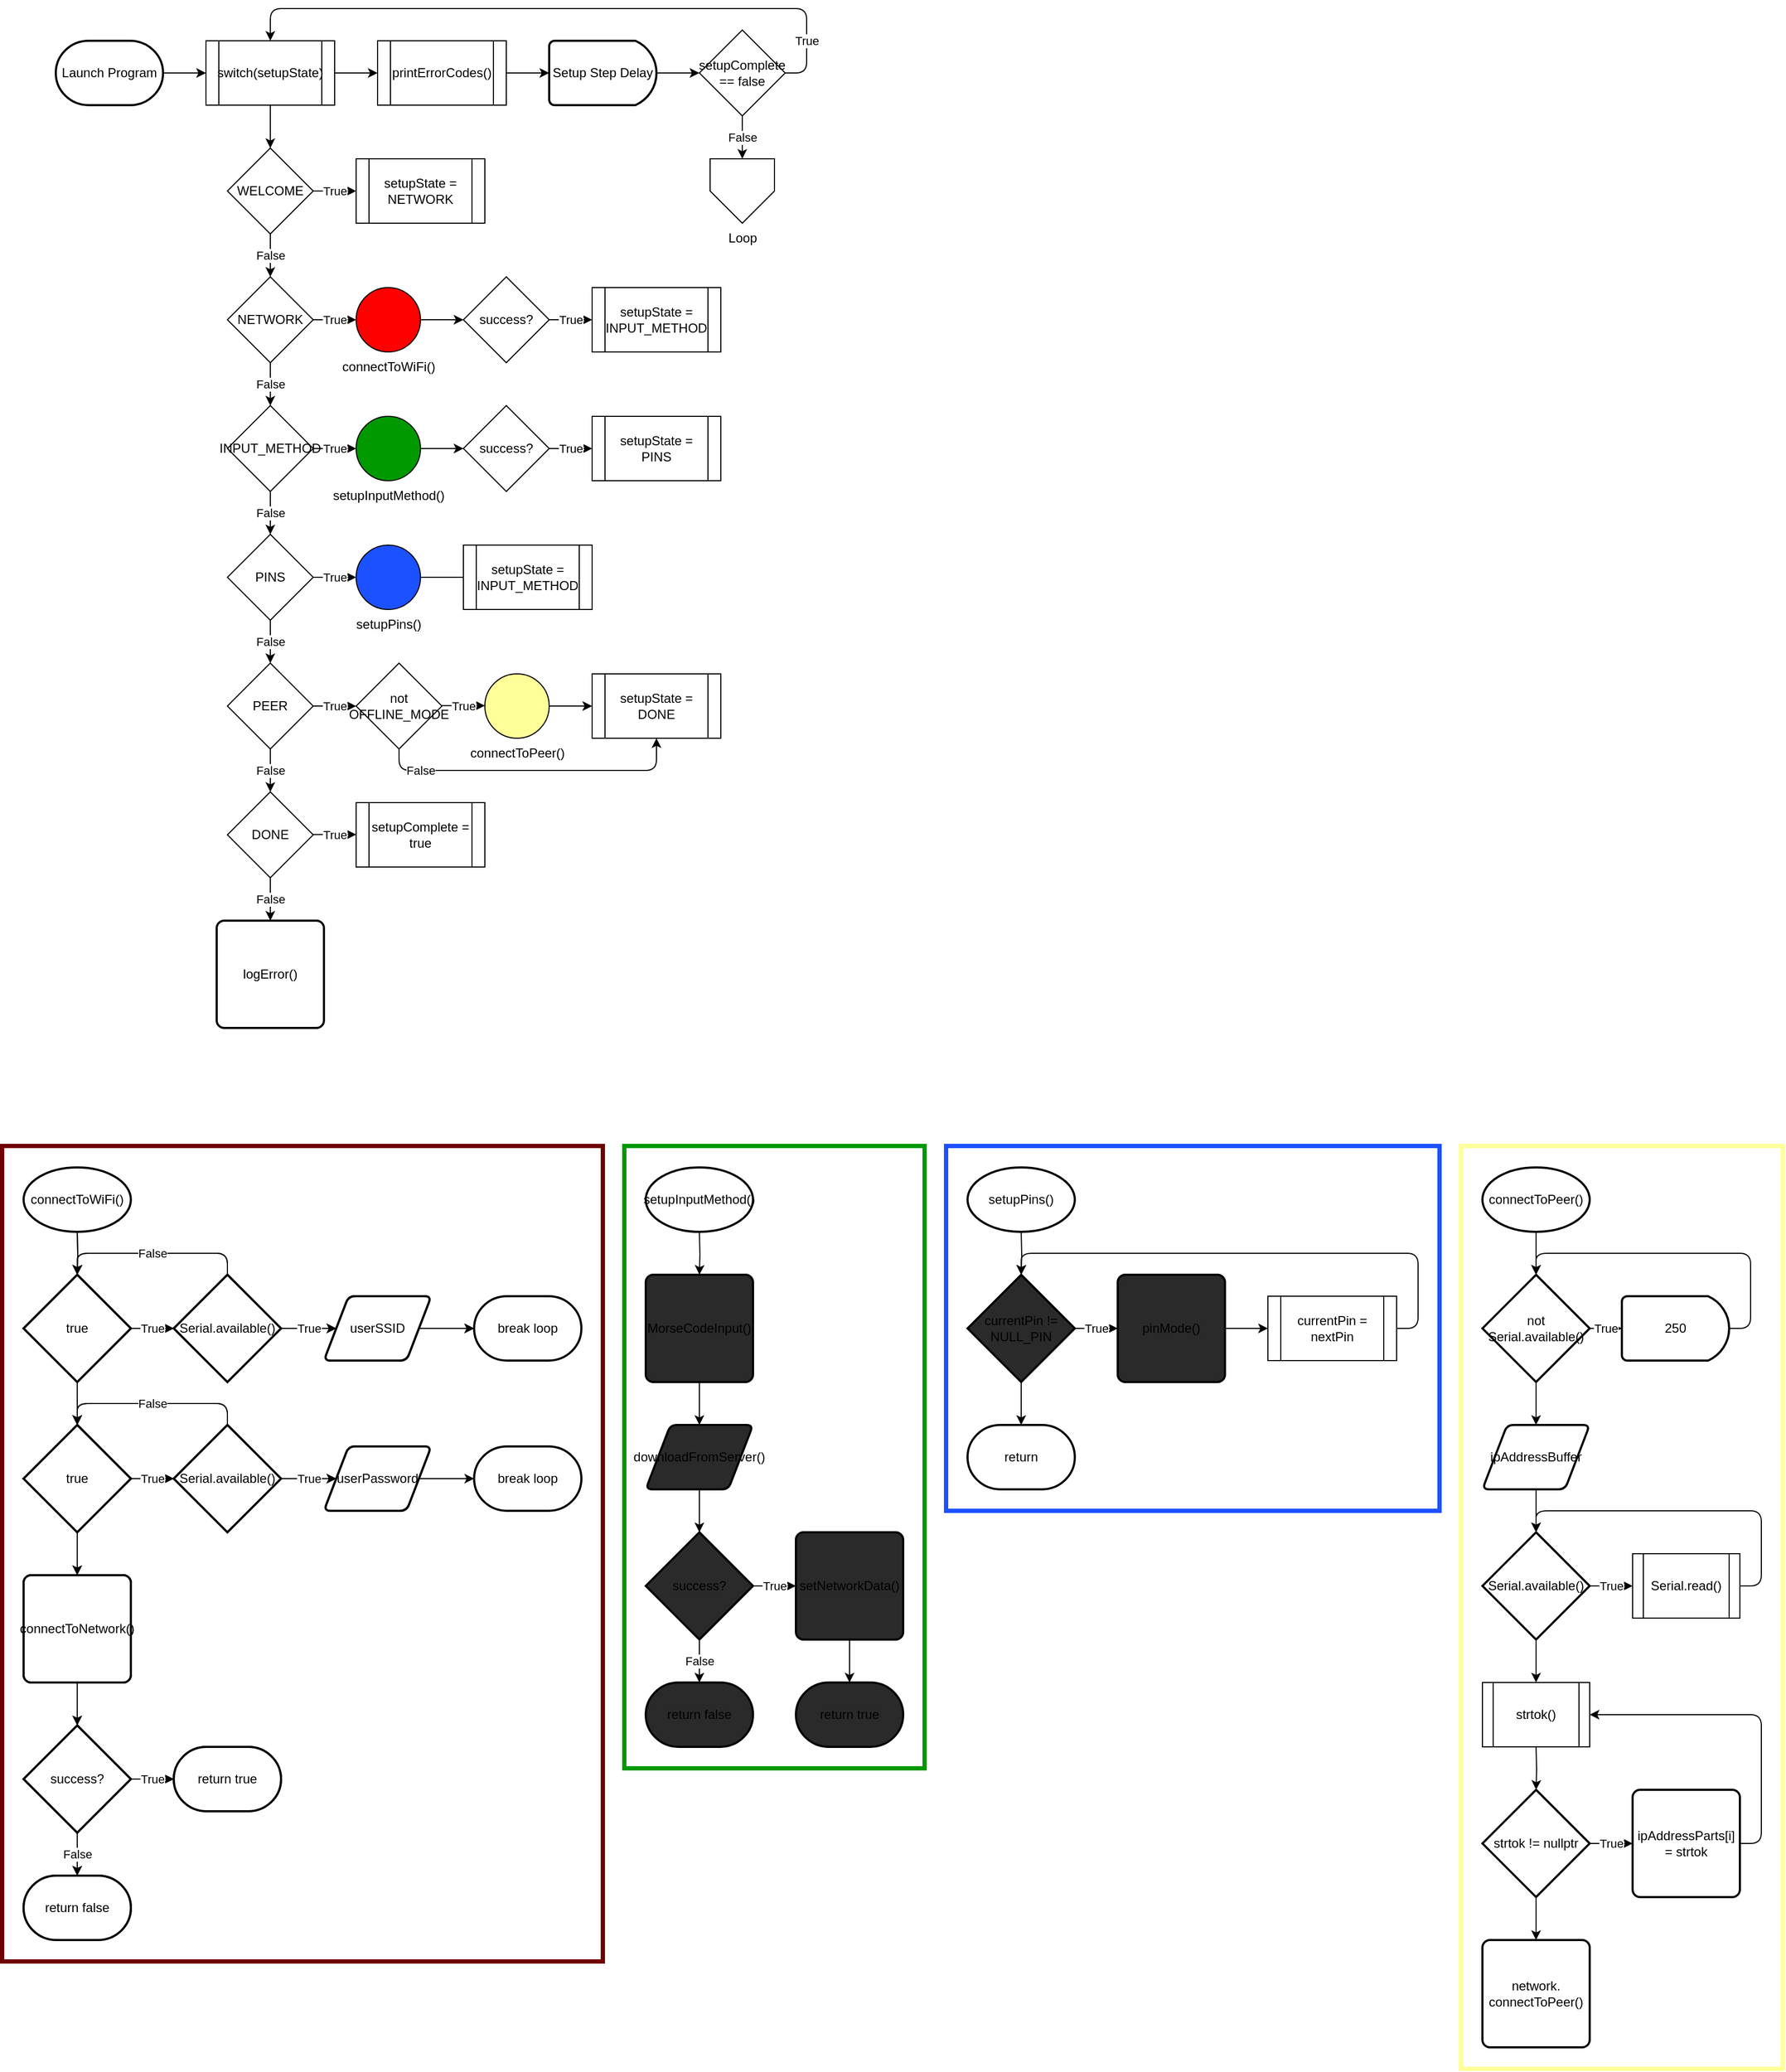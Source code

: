 <mxfile pages="2">
    <diagram id="F1i1hxdfabdLGuhgjaKc" name="Setup">
        <mxGraphModel dx="2014" dy="1150" grid="1" gridSize="10" guides="1" tooltips="1" connect="1" arrows="1" fold="1" page="0" pageScale="1" pageWidth="850" pageHeight="1100" math="0" shadow="0">
            <root>
                <mxCell id="0"/>
                <mxCell id="weplPnJjXdP7S7As0K1b-1" value="Basic Flow" parent="0"/>
                <mxCell id="weplPnJjXdP7S7As0K1b-8" style="edgeStyle=orthogonalEdgeStyle;rounded=0;orthogonalLoop=1;jettySize=auto;html=1;exitX=0.5;exitY=1;exitDx=0;exitDy=0;entryX=0.5;entryY=0;entryDx=0;entryDy=0;" parent="weplPnJjXdP7S7As0K1b-1" source="weplPnJjXdP7S7As0K1b-5" target="weplPnJjXdP7S7As0K1b-7" edge="1">
                    <mxGeometry relative="1" as="geometry"/>
                </mxCell>
                <mxCell id="YSoHPM5hT1T0BjjXwSdS-17" style="edgeStyle=orthogonalEdgeStyle;rounded=0;orthogonalLoop=1;jettySize=auto;html=1;exitX=1;exitY=0.5;exitDx=0;exitDy=0;entryX=0;entryY=0.5;entryDx=0;entryDy=0;" parent="weplPnJjXdP7S7As0K1b-1" source="weplPnJjXdP7S7As0K1b-5" target="YSoHPM5hT1T0BjjXwSdS-16" edge="1">
                    <mxGeometry relative="1" as="geometry"/>
                </mxCell>
                <mxCell id="weplPnJjXdP7S7As0K1b-5" value="switch(setupState)" style="shape=process;whiteSpace=wrap;html=1;backgroundOutline=1;" parent="weplPnJjXdP7S7As0K1b-1" vertex="1">
                    <mxGeometry x="200" y="80" width="120" height="60" as="geometry"/>
                </mxCell>
                <mxCell id="weplPnJjXdP7S7As0K1b-7" value="WELCOME" style="rhombus;whiteSpace=wrap;html=1;" parent="weplPnJjXdP7S7As0K1b-1" vertex="1">
                    <mxGeometry x="220" y="180" width="80" height="80" as="geometry"/>
                </mxCell>
                <mxCell id="YSoHPM5hT1T0BjjXwSdS-1" value="NETWORK" style="rhombus;whiteSpace=wrap;html=1;" parent="weplPnJjXdP7S7As0K1b-1" vertex="1">
                    <mxGeometry x="220" y="300" width="80" height="80" as="geometry"/>
                </mxCell>
                <mxCell id="YSoHPM5hT1T0BjjXwSdS-2" value="INPUT_METHOD" style="rhombus;whiteSpace=wrap;html=1;" parent="weplPnJjXdP7S7As0K1b-1" vertex="1">
                    <mxGeometry x="220" y="420" width="80" height="80" as="geometry"/>
                </mxCell>
                <mxCell id="YSoHPM5hT1T0BjjXwSdS-3" value="PINS" style="rhombus;whiteSpace=wrap;html=1;" parent="weplPnJjXdP7S7As0K1b-1" vertex="1">
                    <mxGeometry x="220" y="540" width="80" height="80" as="geometry"/>
                </mxCell>
                <mxCell id="YSoHPM5hT1T0BjjXwSdS-4" value="PEER" style="rhombus;whiteSpace=wrap;html=1;" parent="weplPnJjXdP7S7As0K1b-1" vertex="1">
                    <mxGeometry x="220" y="660" width="80" height="80" as="geometry"/>
                </mxCell>
                <mxCell id="z9k7T-jq0enDIJPWen0j-44" style="edgeStyle=orthogonalEdgeStyle;rounded=0;orthogonalLoop=1;jettySize=auto;html=1;exitX=0.5;exitY=1;exitDx=0;exitDy=0;entryX=0.5;entryY=0;entryDx=0;entryDy=0;" parent="weplPnJjXdP7S7As0K1b-1" source="YSoHPM5hT1T0BjjXwSdS-5" edge="1">
                    <mxGeometry relative="1" as="geometry">
                        <mxPoint x="260" y="900" as="targetPoint"/>
                    </mxGeometry>
                </mxCell>
                <mxCell id="YSoHPM5hT1T0BjjXwSdS-5" value="DONE" style="rhombus;whiteSpace=wrap;html=1;" parent="weplPnJjXdP7S7As0K1b-1" vertex="1">
                    <mxGeometry x="220" y="780" width="80" height="80" as="geometry"/>
                </mxCell>
                <mxCell id="YSoHPM5hT1T0BjjXwSdS-6" value="" style="endArrow=classic;html=1;exitX=0.5;exitY=1;exitDx=0;exitDy=0;entryX=0.5;entryY=0;entryDx=0;entryDy=0;" parent="weplPnJjXdP7S7As0K1b-1" source="weplPnJjXdP7S7As0K1b-7" target="YSoHPM5hT1T0BjjXwSdS-1" edge="1">
                    <mxGeometry relative="1" as="geometry">
                        <mxPoint x="270" y="280" as="sourcePoint"/>
                        <mxPoint x="370" y="280" as="targetPoint"/>
                    </mxGeometry>
                </mxCell>
                <mxCell id="YSoHPM5hT1T0BjjXwSdS-7" value="False" style="edgeLabel;resizable=0;html=1;align=center;verticalAlign=middle;" parent="YSoHPM5hT1T0BjjXwSdS-6" connectable="0" vertex="1">
                    <mxGeometry relative="1" as="geometry"/>
                </mxCell>
                <mxCell id="YSoHPM5hT1T0BjjXwSdS-8" value="" style="endArrow=classic;html=1;exitX=0.5;exitY=1;exitDx=0;exitDy=0;entryX=0.5;entryY=0;entryDx=0;entryDy=0;" parent="weplPnJjXdP7S7As0K1b-1" source="YSoHPM5hT1T0BjjXwSdS-1" target="YSoHPM5hT1T0BjjXwSdS-2" edge="1">
                    <mxGeometry relative="1" as="geometry">
                        <mxPoint x="300" y="390" as="sourcePoint"/>
                        <mxPoint x="300" y="430" as="targetPoint"/>
                    </mxGeometry>
                </mxCell>
                <mxCell id="YSoHPM5hT1T0BjjXwSdS-9" value="False" style="edgeLabel;resizable=0;html=1;align=center;verticalAlign=middle;" parent="YSoHPM5hT1T0BjjXwSdS-8" connectable="0" vertex="1">
                    <mxGeometry relative="1" as="geometry"/>
                </mxCell>
                <mxCell id="YSoHPM5hT1T0BjjXwSdS-10" value="" style="endArrow=classic;html=1;exitX=0.5;exitY=1;exitDx=0;exitDy=0;entryX=0.5;entryY=0;entryDx=0;entryDy=0;" parent="weplPnJjXdP7S7As0K1b-1" source="YSoHPM5hT1T0BjjXwSdS-2" target="YSoHPM5hT1T0BjjXwSdS-3" edge="1">
                    <mxGeometry relative="1" as="geometry">
                        <mxPoint x="299.52" y="500" as="sourcePoint"/>
                        <mxPoint x="299.52" y="540" as="targetPoint"/>
                    </mxGeometry>
                </mxCell>
                <mxCell id="YSoHPM5hT1T0BjjXwSdS-11" value="False" style="edgeLabel;resizable=0;html=1;align=center;verticalAlign=middle;" parent="YSoHPM5hT1T0BjjXwSdS-10" connectable="0" vertex="1">
                    <mxGeometry relative="1" as="geometry"/>
                </mxCell>
                <mxCell id="YSoHPM5hT1T0BjjXwSdS-12" value="" style="endArrow=classic;html=1;exitX=0.5;exitY=1;exitDx=0;exitDy=0;entryX=0.5;entryY=0;entryDx=0;entryDy=0;" parent="weplPnJjXdP7S7As0K1b-1" source="YSoHPM5hT1T0BjjXwSdS-3" target="YSoHPM5hT1T0BjjXwSdS-4" edge="1">
                    <mxGeometry relative="1" as="geometry">
                        <mxPoint x="270" y="510" as="sourcePoint"/>
                        <mxPoint x="270" y="550" as="targetPoint"/>
                    </mxGeometry>
                </mxCell>
                <mxCell id="YSoHPM5hT1T0BjjXwSdS-13" value="False" style="edgeLabel;resizable=0;html=1;align=center;verticalAlign=middle;" parent="YSoHPM5hT1T0BjjXwSdS-12" connectable="0" vertex="1">
                    <mxGeometry relative="1" as="geometry"/>
                </mxCell>
                <mxCell id="YSoHPM5hT1T0BjjXwSdS-14" value="" style="endArrow=classic;html=1;exitX=0.5;exitY=1;exitDx=0;exitDy=0;entryX=0.5;entryY=0;entryDx=0;entryDy=0;" parent="weplPnJjXdP7S7As0K1b-1" source="YSoHPM5hT1T0BjjXwSdS-4" target="YSoHPM5hT1T0BjjXwSdS-5" edge="1">
                    <mxGeometry relative="1" as="geometry">
                        <mxPoint x="280" y="520" as="sourcePoint"/>
                        <mxPoint x="280" y="560" as="targetPoint"/>
                    </mxGeometry>
                </mxCell>
                <mxCell id="YSoHPM5hT1T0BjjXwSdS-15" value="False" style="edgeLabel;resizable=0;html=1;align=center;verticalAlign=middle;" parent="YSoHPM5hT1T0BjjXwSdS-14" connectable="0" vertex="1">
                    <mxGeometry relative="1" as="geometry"/>
                </mxCell>
                <mxCell id="z9k7T-jq0enDIJPWen0j-58" style="edgeStyle=orthogonalEdgeStyle;rounded=0;orthogonalLoop=1;jettySize=auto;html=1;exitX=1;exitY=0.5;exitDx=0;exitDy=0;entryX=0;entryY=0.5;entryDx=0;entryDy=0;entryPerimeter=0;" parent="weplPnJjXdP7S7As0K1b-1" source="YSoHPM5hT1T0BjjXwSdS-16" target="z9k7T-jq0enDIJPWen0j-57" edge="1">
                    <mxGeometry relative="1" as="geometry"/>
                </mxCell>
                <mxCell id="YSoHPM5hT1T0BjjXwSdS-16" value="printErrorCodes()" style="shape=process;whiteSpace=wrap;html=1;backgroundOutline=1;" parent="weplPnJjXdP7S7As0K1b-1" vertex="1">
                    <mxGeometry x="360" y="80" width="120" height="60" as="geometry"/>
                </mxCell>
                <mxCell id="YSoHPM5hT1T0BjjXwSdS-19" value="setupComplete == false" style="rhombus;whiteSpace=wrap;html=1;" parent="weplPnJjXdP7S7As0K1b-1" vertex="1">
                    <mxGeometry x="660" y="70" width="80" height="80" as="geometry"/>
                </mxCell>
                <mxCell id="YSoHPM5hT1T0BjjXwSdS-21" value="" style="endArrow=classic;html=1;exitX=1;exitY=0.5;exitDx=0;exitDy=0;entryX=0.5;entryY=0;entryDx=0;entryDy=0;" parent="weplPnJjXdP7S7As0K1b-1" source="YSoHPM5hT1T0BjjXwSdS-19" target="weplPnJjXdP7S7As0K1b-5" edge="1">
                    <mxGeometry relative="1" as="geometry">
                        <mxPoint x="620" y="60" as="sourcePoint"/>
                        <mxPoint x="230" y="50" as="targetPoint"/>
                        <Array as="points">
                            <mxPoint x="760" y="110"/>
                            <mxPoint x="760" y="50"/>
                            <mxPoint x="260" y="50"/>
                        </Array>
                    </mxGeometry>
                </mxCell>
                <mxCell id="YSoHPM5hT1T0BjjXwSdS-22" value="True" style="edgeLabel;resizable=0;html=1;align=center;verticalAlign=middle;" parent="YSoHPM5hT1T0BjjXwSdS-21" connectable="0" vertex="1">
                    <mxGeometry relative="1" as="geometry">
                        <mxPoint x="225" y="30" as="offset"/>
                    </mxGeometry>
                </mxCell>
                <mxCell id="z9k7T-jq0enDIJPWen0j-2" value="" style="endArrow=classic;html=1;exitX=0.5;exitY=1;exitDx=0;exitDy=0;entryX=0.5;entryY=0;entryDx=0;entryDy=0;" parent="weplPnJjXdP7S7As0K1b-1" source="YSoHPM5hT1T0BjjXwSdS-19" target="z9k7T-jq0enDIJPWen0j-63" edge="1">
                    <mxGeometry relative="1" as="geometry">
                        <mxPoint x="700" y="170" as="sourcePoint"/>
                        <mxPoint x="700" y="190" as="targetPoint"/>
                    </mxGeometry>
                </mxCell>
                <mxCell id="z9k7T-jq0enDIJPWen0j-3" value="False" style="edgeLabel;resizable=0;html=1;align=center;verticalAlign=middle;" parent="z9k7T-jq0enDIJPWen0j-2" connectable="0" vertex="1">
                    <mxGeometry relative="1" as="geometry"/>
                </mxCell>
                <mxCell id="z9k7T-jq0enDIJPWen0j-4" value="setupState = NETWORK" style="shape=process;whiteSpace=wrap;html=1;backgroundOutline=1;" parent="weplPnJjXdP7S7As0K1b-1" vertex="1">
                    <mxGeometry x="340" y="190" width="120" height="60" as="geometry"/>
                </mxCell>
                <mxCell id="z9k7T-jq0enDIJPWen0j-5" value="" style="endArrow=classic;html=1;exitX=1;exitY=0.5;exitDx=0;exitDy=0;entryX=0;entryY=0.5;entryDx=0;entryDy=0;" parent="weplPnJjXdP7S7As0K1b-1" source="weplPnJjXdP7S7As0K1b-7" target="z9k7T-jq0enDIJPWen0j-4" edge="1">
                    <mxGeometry relative="1" as="geometry">
                        <mxPoint x="310" y="270" as="sourcePoint"/>
                        <mxPoint x="410" y="270" as="targetPoint"/>
                    </mxGeometry>
                </mxCell>
                <mxCell id="z9k7T-jq0enDIJPWen0j-6" value="True" style="edgeLabel;resizable=0;html=1;align=center;verticalAlign=middle;" parent="z9k7T-jq0enDIJPWen0j-5" connectable="0" vertex="1">
                    <mxGeometry relative="1" as="geometry"/>
                </mxCell>
                <mxCell id="z9k7T-jq0enDIJPWen0j-10" value="" style="endArrow=classic;html=1;exitX=1;exitY=0.5;exitDx=0;exitDy=0;entryX=0;entryY=0.5;entryDx=0;entryDy=0;entryPerimeter=0;" parent="weplPnJjXdP7S7As0K1b-1" source="YSoHPM5hT1T0BjjXwSdS-1" target="z9k7T-jq0enDIJPWen0j-62" edge="1">
                    <mxGeometry relative="1" as="geometry">
                        <mxPoint x="300" y="300" as="sourcePoint"/>
                        <mxPoint x="345" y="340" as="targetPoint"/>
                    </mxGeometry>
                </mxCell>
                <mxCell id="z9k7T-jq0enDIJPWen0j-11" value="True" style="edgeLabel;resizable=0;html=1;align=center;verticalAlign=middle;" parent="z9k7T-jq0enDIJPWen0j-10" connectable="0" vertex="1">
                    <mxGeometry relative="1" as="geometry"/>
                </mxCell>
                <mxCell id="z9k7T-jq0enDIJPWen0j-12" value="success?" style="rhombus;whiteSpace=wrap;html=1;" parent="weplPnJjXdP7S7As0K1b-1" vertex="1">
                    <mxGeometry x="440" y="300" width="80" height="80" as="geometry"/>
                </mxCell>
                <mxCell id="z9k7T-jq0enDIJPWen0j-14" value="setupState = INPUT_METHOD" style="shape=process;whiteSpace=wrap;html=1;backgroundOutline=1;" parent="weplPnJjXdP7S7As0K1b-1" vertex="1">
                    <mxGeometry x="560" y="310" width="120" height="60" as="geometry"/>
                </mxCell>
                <mxCell id="z9k7T-jq0enDIJPWen0j-15" value="" style="endArrow=classic;html=1;exitX=1;exitY=0.5;exitDx=0;exitDy=0;entryX=0;entryY=0.5;entryDx=0;entryDy=0;" parent="weplPnJjXdP7S7As0K1b-1" source="z9k7T-jq0enDIJPWen0j-12" target="z9k7T-jq0enDIJPWen0j-14" edge="1">
                    <mxGeometry relative="1" as="geometry">
                        <mxPoint x="520" y="320" as="sourcePoint"/>
                        <mxPoint x="560" y="320" as="targetPoint"/>
                    </mxGeometry>
                </mxCell>
                <mxCell id="z9k7T-jq0enDIJPWen0j-16" value="True" style="edgeLabel;resizable=0;html=1;align=center;verticalAlign=middle;" parent="z9k7T-jq0enDIJPWen0j-15" connectable="0" vertex="1">
                    <mxGeometry relative="1" as="geometry"/>
                </mxCell>
                <mxCell id="z9k7T-jq0enDIJPWen0j-21" value="success?" style="rhombus;whiteSpace=wrap;html=1;" parent="weplPnJjXdP7S7As0K1b-1" vertex="1">
                    <mxGeometry x="440" y="420" width="80" height="80" as="geometry"/>
                </mxCell>
                <mxCell id="z9k7T-jq0enDIJPWen0j-22" value="setupState = PINS" style="shape=process;whiteSpace=wrap;html=1;backgroundOutline=1;" parent="weplPnJjXdP7S7As0K1b-1" vertex="1">
                    <mxGeometry x="560" y="430" width="120" height="60" as="geometry"/>
                </mxCell>
                <mxCell id="z9k7T-jq0enDIJPWen0j-23" value="" style="endArrow=classic;html=1;exitX=1;exitY=0.5;exitDx=0;exitDy=0;entryX=0;entryY=0.5;entryDx=0;entryDy=0;" parent="weplPnJjXdP7S7As0K1b-1" source="z9k7T-jq0enDIJPWen0j-21" target="z9k7T-jq0enDIJPWen0j-22" edge="1">
                    <mxGeometry relative="1" as="geometry">
                        <mxPoint x="520" y="440" as="sourcePoint"/>
                        <mxPoint x="560" y="440" as="targetPoint"/>
                    </mxGeometry>
                </mxCell>
                <mxCell id="z9k7T-jq0enDIJPWen0j-24" value="True" style="edgeLabel;resizable=0;html=1;align=center;verticalAlign=middle;" parent="z9k7T-jq0enDIJPWen0j-23" connectable="0" vertex="1">
                    <mxGeometry relative="1" as="geometry"/>
                </mxCell>
                <mxCell id="z9k7T-jq0enDIJPWen0j-25" style="edgeStyle=orthogonalEdgeStyle;rounded=0;orthogonalLoop=1;jettySize=auto;html=1;exitX=1;exitY=0.5;exitDx=0;exitDy=0;entryX=0;entryY=0.5;entryDx=0;entryDy=0;exitPerimeter=0;" parent="weplPnJjXdP7S7As0K1b-1" source="z9k7T-jq0enDIJPWen0j-325" edge="1">
                    <mxGeometry relative="1" as="geometry">
                        <mxPoint x="460" y="580" as="sourcePoint"/>
                        <mxPoint x="500" y="580" as="targetPoint"/>
                    </mxGeometry>
                </mxCell>
                <mxCell id="z9k7T-jq0enDIJPWen0j-27" value="" style="endArrow=classic;html=1;exitX=1;exitY=0.5;exitDx=0;exitDy=0;entryX=0;entryY=0.5;entryDx=0;entryDy=0;entryPerimeter=0;" parent="weplPnJjXdP7S7As0K1b-1" target="z9k7T-jq0enDIJPWen0j-325" edge="1">
                    <mxGeometry relative="1" as="geometry">
                        <mxPoint x="300" y="580" as="sourcePoint"/>
                        <mxPoint x="340" y="580" as="targetPoint"/>
                    </mxGeometry>
                </mxCell>
                <mxCell id="z9k7T-jq0enDIJPWen0j-28" value="True" style="edgeLabel;resizable=0;html=1;align=center;verticalAlign=middle;" parent="z9k7T-jq0enDIJPWen0j-27" connectable="0" vertex="1">
                    <mxGeometry relative="1" as="geometry"/>
                </mxCell>
                <mxCell id="z9k7T-jq0enDIJPWen0j-30" value="setupState = INPUT_METHOD" style="shape=process;whiteSpace=wrap;html=1;backgroundOutline=1;" parent="weplPnJjXdP7S7As0K1b-1" vertex="1">
                    <mxGeometry x="440" y="550" width="120" height="60" as="geometry"/>
                </mxCell>
                <mxCell id="z9k7T-jq0enDIJPWen0j-33" value="not OFFLINE_MODE" style="rhombus;whiteSpace=wrap;html=1;" parent="weplPnJjXdP7S7As0K1b-1" vertex="1">
                    <mxGeometry x="340" y="660" width="80" height="80" as="geometry"/>
                </mxCell>
                <mxCell id="z9k7T-jq0enDIJPWen0j-34" value="" style="endArrow=classic;html=1;exitX=1;exitY=0.5;exitDx=0;exitDy=0;entryX=0;entryY=0.5;entryDx=0;entryDy=0;" parent="weplPnJjXdP7S7As0K1b-1" source="YSoHPM5hT1T0BjjXwSdS-4" target="z9k7T-jq0enDIJPWen0j-33" edge="1">
                    <mxGeometry relative="1" as="geometry">
                        <mxPoint x="310" y="590" as="sourcePoint"/>
                        <mxPoint x="350" y="590" as="targetPoint"/>
                    </mxGeometry>
                </mxCell>
                <mxCell id="z9k7T-jq0enDIJPWen0j-35" value="True" style="edgeLabel;resizable=0;html=1;align=center;verticalAlign=middle;" parent="z9k7T-jq0enDIJPWen0j-34" connectable="0" vertex="1">
                    <mxGeometry relative="1" as="geometry"/>
                </mxCell>
                <mxCell id="z9k7T-jq0enDIJPWen0j-40" style="edgeStyle=orthogonalEdgeStyle;rounded=0;orthogonalLoop=1;jettySize=auto;html=1;exitX=1;exitY=0.5;exitDx=0;exitDy=0;entryX=0;entryY=0.5;entryDx=0;entryDy=0;exitPerimeter=0;" parent="weplPnJjXdP7S7As0K1b-1" source="z9k7T-jq0enDIJPWen0j-332" target="z9k7T-jq0enDIJPWen0j-39" edge="1">
                    <mxGeometry relative="1" as="geometry">
                        <mxPoint x="580" y="700" as="sourcePoint"/>
                    </mxGeometry>
                </mxCell>
                <mxCell id="z9k7T-jq0enDIJPWen0j-37" value="" style="endArrow=classic;html=1;exitX=1;exitY=0.5;exitDx=0;exitDy=0;entryX=0;entryY=0.5;entryDx=0;entryDy=0;" parent="weplPnJjXdP7S7As0K1b-1" edge="1">
                    <mxGeometry relative="1" as="geometry">
                        <mxPoint x="420" y="699.66" as="sourcePoint"/>
                        <mxPoint x="460" y="699.66" as="targetPoint"/>
                    </mxGeometry>
                </mxCell>
                <mxCell id="z9k7T-jq0enDIJPWen0j-38" value="True" style="edgeLabel;resizable=0;html=1;align=center;verticalAlign=middle;" parent="z9k7T-jq0enDIJPWen0j-37" connectable="0" vertex="1">
                    <mxGeometry relative="1" as="geometry"/>
                </mxCell>
                <mxCell id="z9k7T-jq0enDIJPWen0j-39" value="setupState = DONE" style="shape=process;whiteSpace=wrap;html=1;backgroundOutline=1;" parent="weplPnJjXdP7S7As0K1b-1" vertex="1">
                    <mxGeometry x="560" y="670" width="120" height="60" as="geometry"/>
                </mxCell>
                <mxCell id="z9k7T-jq0enDIJPWen0j-41" value="" style="endArrow=classic;html=1;exitX=0.5;exitY=1;exitDx=0;exitDy=0;entryX=0.5;entryY=1;entryDx=0;entryDy=0;" parent="weplPnJjXdP7S7As0K1b-1" source="z9k7T-jq0enDIJPWen0j-33" target="z9k7T-jq0enDIJPWen0j-39" edge="1">
                    <mxGeometry relative="1" as="geometry">
                        <mxPoint x="410" y="760" as="sourcePoint"/>
                        <mxPoint x="720" y="760" as="targetPoint"/>
                        <Array as="points">
                            <mxPoint x="380" y="760"/>
                            <mxPoint x="620" y="760"/>
                        </Array>
                    </mxGeometry>
                </mxCell>
                <mxCell id="z9k7T-jq0enDIJPWen0j-42" value="False" style="edgeLabel;resizable=0;html=1;align=center;verticalAlign=middle;" parent="z9k7T-jq0enDIJPWen0j-41" connectable="0" vertex="1">
                    <mxGeometry relative="1" as="geometry">
                        <mxPoint x="-105.14" as="offset"/>
                    </mxGeometry>
                </mxCell>
                <mxCell id="z9k7T-jq0enDIJPWen0j-45" value="False" style="edgeLabel;resizable=0;html=1;align=center;verticalAlign=middle;" parent="weplPnJjXdP7S7As0K1b-1" connectable="0" vertex="1">
                    <mxGeometry x="260" y="880" as="geometry"/>
                </mxCell>
                <mxCell id="z9k7T-jq0enDIJPWen0j-46" value="setupComplete = true" style="shape=process;whiteSpace=wrap;html=1;backgroundOutline=1;" parent="weplPnJjXdP7S7As0K1b-1" vertex="1">
                    <mxGeometry x="340" y="790" width="120" height="60" as="geometry"/>
                </mxCell>
                <mxCell id="z9k7T-jq0enDIJPWen0j-47" value="" style="endArrow=classic;html=1;exitX=1;exitY=0.5;exitDx=0;exitDy=0;entryX=0;entryY=0.5;entryDx=0;entryDy=0;" parent="weplPnJjXdP7S7As0K1b-1" edge="1">
                    <mxGeometry relative="1" as="geometry">
                        <mxPoint x="300" y="819.8" as="sourcePoint"/>
                        <mxPoint x="340" y="819.8" as="targetPoint"/>
                    </mxGeometry>
                </mxCell>
                <mxCell id="z9k7T-jq0enDIJPWen0j-48" value="True" style="edgeLabel;resizable=0;html=1;align=center;verticalAlign=middle;" parent="z9k7T-jq0enDIJPWen0j-47" connectable="0" vertex="1">
                    <mxGeometry relative="1" as="geometry"/>
                </mxCell>
                <mxCell id="z9k7T-jq0enDIJPWen0j-55" style="edgeStyle=orthogonalEdgeStyle;rounded=0;orthogonalLoop=1;jettySize=auto;html=1;exitX=1;exitY=0.5;exitDx=0;exitDy=0;exitPerimeter=0;entryX=0;entryY=0.5;entryDx=0;entryDy=0;" parent="weplPnJjXdP7S7As0K1b-1" source="z9k7T-jq0enDIJPWen0j-54" target="weplPnJjXdP7S7As0K1b-5" edge="1">
                    <mxGeometry relative="1" as="geometry"/>
                </mxCell>
                <mxCell id="z9k7T-jq0enDIJPWen0j-54" value="Launch Program" style="strokeWidth=2;html=1;shape=mxgraph.flowchart.terminator;whiteSpace=wrap;" parent="weplPnJjXdP7S7As0K1b-1" vertex="1">
                    <mxGeometry x="60" y="80" width="100" height="60" as="geometry"/>
                </mxCell>
                <mxCell id="z9k7T-jq0enDIJPWen0j-59" style="edgeStyle=orthogonalEdgeStyle;rounded=0;orthogonalLoop=1;jettySize=auto;html=1;exitX=1;exitY=0.5;exitDx=0;exitDy=0;exitPerimeter=0;entryX=0;entryY=0.5;entryDx=0;entryDy=0;" parent="weplPnJjXdP7S7As0K1b-1" source="z9k7T-jq0enDIJPWen0j-57" target="YSoHPM5hT1T0BjjXwSdS-19" edge="1">
                    <mxGeometry relative="1" as="geometry"/>
                </mxCell>
                <mxCell id="z9k7T-jq0enDIJPWen0j-57" value="Setup Step Delay" style="strokeWidth=2;html=1;shape=mxgraph.flowchart.delay;whiteSpace=wrap;" parent="weplPnJjXdP7S7As0K1b-1" vertex="1">
                    <mxGeometry x="520" y="80" width="100" height="60" as="geometry"/>
                </mxCell>
                <mxCell id="z9k7T-jq0enDIJPWen0j-64" style="edgeStyle=orthogonalEdgeStyle;rounded=0;orthogonalLoop=1;jettySize=auto;html=1;exitX=1;exitY=0.5;exitDx=0;exitDy=0;exitPerimeter=0;entryX=0;entryY=0.5;entryDx=0;entryDy=0;" parent="weplPnJjXdP7S7As0K1b-1" source="z9k7T-jq0enDIJPWen0j-62" target="z9k7T-jq0enDIJPWen0j-12" edge="1">
                    <mxGeometry relative="1" as="geometry"/>
                </mxCell>
                <mxCell id="z9k7T-jq0enDIJPWen0j-62" value="connectToWiFi()" style="verticalLabelPosition=bottom;verticalAlign=top;html=1;shape=mxgraph.flowchart.on-page_reference;strokeWidth=1;fillColor=#FF0000;" parent="weplPnJjXdP7S7As0K1b-1" vertex="1">
                    <mxGeometry x="340" y="310" width="60" height="60" as="geometry"/>
                </mxCell>
                <mxCell id="z9k7T-jq0enDIJPWen0j-63" value="Loop" style="verticalLabelPosition=bottom;verticalAlign=top;html=1;shape=offPageConnector;rounded=0;size=0.5;strokeWidth=1;" parent="weplPnJjXdP7S7As0K1b-1" vertex="1">
                    <mxGeometry x="670" y="190" width="60" height="60" as="geometry"/>
                </mxCell>
                <mxCell id="z9k7T-jq0enDIJPWen0j-310" style="edgeStyle=orthogonalEdgeStyle;rounded=0;orthogonalLoop=1;jettySize=auto;html=1;exitX=1;exitY=0.5;exitDx=0;exitDy=0;entryX=0;entryY=0.5;entryDx=0;entryDy=0;exitPerimeter=0;" parent="weplPnJjXdP7S7As0K1b-1" source="z9k7T-jq0enDIJPWen0j-313" edge="1">
                    <mxGeometry relative="1" as="geometry">
                        <mxPoint x="460" y="460" as="sourcePoint"/>
                        <mxPoint x="440" y="460" as="targetPoint"/>
                    </mxGeometry>
                </mxCell>
                <mxCell id="z9k7T-jq0enDIJPWen0j-311" value="" style="endArrow=classic;html=1;exitX=1;exitY=0.5;exitDx=0;exitDy=0;entryX=0;entryY=0.5;entryDx=0;entryDy=0;entryPerimeter=0;" parent="weplPnJjXdP7S7As0K1b-1" target="z9k7T-jq0enDIJPWen0j-313" edge="1">
                    <mxGeometry relative="1" as="geometry">
                        <mxPoint x="300" y="460" as="sourcePoint"/>
                        <mxPoint x="340" y="460" as="targetPoint"/>
                    </mxGeometry>
                </mxCell>
                <mxCell id="z9k7T-jq0enDIJPWen0j-312" value="True" style="edgeLabel;resizable=0;html=1;align=center;verticalAlign=middle;" parent="z9k7T-jq0enDIJPWen0j-311" connectable="0" vertex="1">
                    <mxGeometry relative="1" as="geometry"/>
                </mxCell>
                <mxCell id="z9k7T-jq0enDIJPWen0j-313" value="setupInputMethod()" style="verticalLabelPosition=bottom;verticalAlign=top;html=1;shape=mxgraph.flowchart.on-page_reference;strokeWidth=1;fillColor=#009900;" parent="weplPnJjXdP7S7As0K1b-1" vertex="1">
                    <mxGeometry x="340" y="430" width="60" height="60" as="geometry"/>
                </mxCell>
                <mxCell id="z9k7T-jq0enDIJPWen0j-325" value="setupPins()" style="verticalLabelPosition=bottom;verticalAlign=top;html=1;shape=mxgraph.flowchart.on-page_reference;strokeWidth=1;fillColor=#1C51FF;" parent="weplPnJjXdP7S7As0K1b-1" vertex="1">
                    <mxGeometry x="340" y="550" width="60" height="60" as="geometry"/>
                </mxCell>
                <mxCell id="z9k7T-jq0enDIJPWen0j-332" value="connectToPeer()" style="verticalLabelPosition=bottom;verticalAlign=top;html=1;shape=mxgraph.flowchart.on-page_reference;strokeWidth=1;fillColor=#FFFF99;" parent="weplPnJjXdP7S7As0K1b-1" vertex="1">
                    <mxGeometry x="460" y="670" width="60" height="60" as="geometry"/>
                </mxCell>
                <mxCell id="z9k7T-jq0enDIJPWen0j-333" value="logError()" style="rounded=1;whiteSpace=wrap;html=1;absoluteArcSize=1;arcSize=14;strokeWidth=2;" parent="weplPnJjXdP7S7As0K1b-1" vertex="1">
                    <mxGeometry x="210" y="900" width="100" height="100" as="geometry"/>
                </mxCell>
                <mxCell id="z9k7T-jq0enDIJPWen0j-114" value="connectToWiFi()" parent="0"/>
                <mxCell id="z9k7T-jq0enDIJPWen0j-254" value="" style="rounded=0;whiteSpace=wrap;html=1;strokeWidth=4;strokeColor=#6F0000;fontColor=#ffffff;fillColor=none;" parent="z9k7T-jq0enDIJPWen0j-114" vertex="1">
                    <mxGeometry x="10" y="1110" width="560" height="760" as="geometry"/>
                </mxCell>
                <mxCell id="z9k7T-jq0enDIJPWen0j-220" value="" style="rounded=0;whiteSpace=wrap;html=1;strokeWidth=4;strokeColor=#6F0000;fontColor=#ffffff;fillColor=none;" parent="z9k7T-jq0enDIJPWen0j-114" vertex="1">
                    <mxGeometry x="10" y="1110" width="560" height="760" as="geometry"/>
                </mxCell>
                <mxCell id="z9k7T-jq0enDIJPWen0j-221" style="edgeStyle=orthogonalEdgeStyle;rounded=0;orthogonalLoop=1;jettySize=auto;html=1;exitX=0.5;exitY=1;exitDx=0;exitDy=0;exitPerimeter=0;entryX=0.5;entryY=0;entryDx=0;entryDy=0;entryPerimeter=0;" parent="z9k7T-jq0enDIJPWen0j-114" target="z9k7T-jq0enDIJPWen0j-224" edge="1">
                    <mxGeometry relative="1" as="geometry">
                        <mxPoint x="80" y="1190" as="sourcePoint"/>
                    </mxGeometry>
                </mxCell>
                <mxCell id="z9k7T-jq0enDIJPWen0j-223" style="edgeStyle=orthogonalEdgeStyle;rounded=0;orthogonalLoop=1;jettySize=auto;html=1;exitX=0.5;exitY=1;exitDx=0;exitDy=0;exitPerimeter=0;entryX=0.5;entryY=0;entryDx=0;entryDy=0;entryPerimeter=0;" parent="z9k7T-jq0enDIJPWen0j-114" source="z9k7T-jq0enDIJPWen0j-224" target="z9k7T-jq0enDIJPWen0j-235" edge="1">
                    <mxGeometry relative="1" as="geometry"/>
                </mxCell>
                <mxCell id="z9k7T-jq0enDIJPWen0j-224" value="true" style="strokeWidth=2;html=1;shape=mxgraph.flowchart.decision;whiteSpace=wrap;" parent="z9k7T-jq0enDIJPWen0j-114" vertex="1">
                    <mxGeometry x="30" y="1230" width="100" height="100" as="geometry"/>
                </mxCell>
                <mxCell id="z9k7T-jq0enDIJPWen0j-225" value="Serial.available()" style="strokeWidth=2;html=1;shape=mxgraph.flowchart.decision;whiteSpace=wrap;" parent="z9k7T-jq0enDIJPWen0j-114" vertex="1">
                    <mxGeometry x="170" y="1230" width="100" height="100" as="geometry"/>
                </mxCell>
                <mxCell id="z9k7T-jq0enDIJPWen0j-226" value="" style="endArrow=classic;html=1;exitX=1;exitY=0.5;exitDx=0;exitDy=0;exitPerimeter=0;entryX=0;entryY=0.5;entryDx=0;entryDy=0;entryPerimeter=0;" parent="z9k7T-jq0enDIJPWen0j-114" source="z9k7T-jq0enDIJPWen0j-224" target="z9k7T-jq0enDIJPWen0j-225" edge="1">
                    <mxGeometry relative="1" as="geometry">
                        <mxPoint x="120" y="1350" as="sourcePoint"/>
                        <mxPoint x="220" y="1350" as="targetPoint"/>
                    </mxGeometry>
                </mxCell>
                <mxCell id="z9k7T-jq0enDIJPWen0j-227" value="True" style="edgeLabel;resizable=0;html=1;align=center;verticalAlign=middle;" parent="z9k7T-jq0enDIJPWen0j-226" connectable="0" vertex="1">
                    <mxGeometry relative="1" as="geometry"/>
                </mxCell>
                <mxCell id="z9k7T-jq0enDIJPWen0j-228" value="" style="endArrow=classic;html=1;exitX=1;exitY=0.5;exitDx=0;exitDy=0;exitPerimeter=0;entryX=0;entryY=0.5;entryDx=0;entryDy=0;" parent="z9k7T-jq0enDIJPWen0j-114" source="z9k7T-jq0enDIJPWen0j-225" target="z9k7T-jq0enDIJPWen0j-231" edge="1">
                    <mxGeometry relative="1" as="geometry">
                        <mxPoint x="270" y="1210" as="sourcePoint"/>
                        <mxPoint x="320" y="1280" as="targetPoint"/>
                    </mxGeometry>
                </mxCell>
                <mxCell id="z9k7T-jq0enDIJPWen0j-229" value="True" style="edgeLabel;resizable=0;html=1;align=center;verticalAlign=middle;" parent="z9k7T-jq0enDIJPWen0j-228" connectable="0" vertex="1">
                    <mxGeometry relative="1" as="geometry"/>
                </mxCell>
                <mxCell id="z9k7T-jq0enDIJPWen0j-230" style="edgeStyle=orthogonalEdgeStyle;rounded=0;orthogonalLoop=1;jettySize=auto;html=1;exitX=1;exitY=0.5;exitDx=0;exitDy=0;entryX=0;entryY=0.5;entryDx=0;entryDy=0;" parent="z9k7T-jq0enDIJPWen0j-114" source="z9k7T-jq0enDIJPWen0j-231" edge="1">
                    <mxGeometry relative="1" as="geometry">
                        <mxPoint x="450" y="1280" as="targetPoint"/>
                    </mxGeometry>
                </mxCell>
                <mxCell id="z9k7T-jq0enDIJPWen0j-231" value="userSSID" style="shape=parallelogram;html=1;strokeWidth=2;perimeter=parallelogramPerimeter;whiteSpace=wrap;rounded=1;arcSize=12;size=0.23;" parent="z9k7T-jq0enDIJPWen0j-114" vertex="1">
                    <mxGeometry x="310" y="1250" width="100" height="60" as="geometry"/>
                </mxCell>
                <mxCell id="z9k7T-jq0enDIJPWen0j-233" value="False" style="endArrow=classic;html=1;exitX=0.5;exitY=0;exitDx=0;exitDy=0;exitPerimeter=0;entryX=0.5;entryY=0;entryDx=0;entryDy=0;entryPerimeter=0;" parent="z9k7T-jq0enDIJPWen0j-114" source="z9k7T-jq0enDIJPWen0j-225" target="z9k7T-jq0enDIJPWen0j-224" edge="1">
                    <mxGeometry relative="1" as="geometry">
                        <mxPoint x="230" y="1190" as="sourcePoint"/>
                        <mxPoint x="130" y="1210" as="targetPoint"/>
                        <Array as="points">
                            <mxPoint x="220" y="1210"/>
                            <mxPoint x="80" y="1210"/>
                        </Array>
                    </mxGeometry>
                </mxCell>
                <mxCell id="z9k7T-jq0enDIJPWen0j-234" style="edgeStyle=orthogonalEdgeStyle;rounded=0;orthogonalLoop=1;jettySize=auto;html=1;exitX=0.5;exitY=1;exitDx=0;exitDy=0;exitPerimeter=0;entryX=0.5;entryY=0;entryDx=0;entryDy=0;" parent="z9k7T-jq0enDIJPWen0j-114" source="z9k7T-jq0enDIJPWen0j-235" target="z9k7T-jq0enDIJPWen0j-246" edge="1">
                    <mxGeometry relative="1" as="geometry"/>
                </mxCell>
                <mxCell id="z9k7T-jq0enDIJPWen0j-235" value="true" style="strokeWidth=2;html=1;shape=mxgraph.flowchart.decision;whiteSpace=wrap;" parent="z9k7T-jq0enDIJPWen0j-114" vertex="1">
                    <mxGeometry x="30" y="1370" width="100" height="100" as="geometry"/>
                </mxCell>
                <mxCell id="z9k7T-jq0enDIJPWen0j-236" value="Serial.available()" style="strokeWidth=2;html=1;shape=mxgraph.flowchart.decision;whiteSpace=wrap;" parent="z9k7T-jq0enDIJPWen0j-114" vertex="1">
                    <mxGeometry x="170" y="1370" width="100" height="100" as="geometry"/>
                </mxCell>
                <mxCell id="z9k7T-jq0enDIJPWen0j-237" value="" style="endArrow=classic;html=1;exitX=1;exitY=0.5;exitDx=0;exitDy=0;exitPerimeter=0;entryX=0;entryY=0.5;entryDx=0;entryDy=0;entryPerimeter=0;" parent="z9k7T-jq0enDIJPWen0j-114" source="z9k7T-jq0enDIJPWen0j-235" target="z9k7T-jq0enDIJPWen0j-236" edge="1">
                    <mxGeometry relative="1" as="geometry">
                        <mxPoint x="120" y="1490" as="sourcePoint"/>
                        <mxPoint x="220" y="1490" as="targetPoint"/>
                    </mxGeometry>
                </mxCell>
                <mxCell id="z9k7T-jq0enDIJPWen0j-238" value="True" style="edgeLabel;resizable=0;html=1;align=center;verticalAlign=middle;" parent="z9k7T-jq0enDIJPWen0j-237" connectable="0" vertex="1">
                    <mxGeometry relative="1" as="geometry"/>
                </mxCell>
                <mxCell id="z9k7T-jq0enDIJPWen0j-239" value="" style="endArrow=classic;html=1;exitX=1;exitY=0.5;exitDx=0;exitDy=0;exitPerimeter=0;entryX=0;entryY=0.5;entryDx=0;entryDy=0;" parent="z9k7T-jq0enDIJPWen0j-114" source="z9k7T-jq0enDIJPWen0j-236" target="z9k7T-jq0enDIJPWen0j-242" edge="1">
                    <mxGeometry relative="1" as="geometry">
                        <mxPoint x="270" y="1350" as="sourcePoint"/>
                        <mxPoint x="320" y="1420" as="targetPoint"/>
                    </mxGeometry>
                </mxCell>
                <mxCell id="z9k7T-jq0enDIJPWen0j-240" value="True" style="edgeLabel;resizable=0;html=1;align=center;verticalAlign=middle;" parent="z9k7T-jq0enDIJPWen0j-239" connectable="0" vertex="1">
                    <mxGeometry relative="1" as="geometry"/>
                </mxCell>
                <mxCell id="z9k7T-jq0enDIJPWen0j-241" style="edgeStyle=orthogonalEdgeStyle;rounded=0;orthogonalLoop=1;jettySize=auto;html=1;exitX=1;exitY=0.5;exitDx=0;exitDy=0;entryX=0;entryY=0.5;entryDx=0;entryDy=0;" parent="z9k7T-jq0enDIJPWen0j-114" source="z9k7T-jq0enDIJPWen0j-242" edge="1">
                    <mxGeometry relative="1" as="geometry">
                        <mxPoint x="450" y="1420" as="targetPoint"/>
                    </mxGeometry>
                </mxCell>
                <mxCell id="z9k7T-jq0enDIJPWen0j-242" value="userPassword" style="shape=parallelogram;html=1;strokeWidth=2;perimeter=parallelogramPerimeter;whiteSpace=wrap;rounded=1;arcSize=12;size=0.23;" parent="z9k7T-jq0enDIJPWen0j-114" vertex="1">
                    <mxGeometry x="310" y="1390" width="100" height="60" as="geometry"/>
                </mxCell>
                <mxCell id="z9k7T-jq0enDIJPWen0j-244" value="False" style="endArrow=classic;html=1;exitX=0.5;exitY=0;exitDx=0;exitDy=0;exitPerimeter=0;entryX=0.5;entryY=0;entryDx=0;entryDy=0;entryPerimeter=0;" parent="z9k7T-jq0enDIJPWen0j-114" source="z9k7T-jq0enDIJPWen0j-236" target="z9k7T-jq0enDIJPWen0j-235" edge="1">
                    <mxGeometry relative="1" as="geometry">
                        <mxPoint x="230" y="1330" as="sourcePoint"/>
                        <mxPoint x="130" y="1350" as="targetPoint"/>
                        <Array as="points">
                            <mxPoint x="220" y="1350"/>
                            <mxPoint x="80" y="1350"/>
                        </Array>
                    </mxGeometry>
                </mxCell>
                <mxCell id="z9k7T-jq0enDIJPWen0j-245" style="edgeStyle=orthogonalEdgeStyle;rounded=0;orthogonalLoop=1;jettySize=auto;html=1;exitX=0.5;exitY=1;exitDx=0;exitDy=0;entryX=0.5;entryY=0;entryDx=0;entryDy=0;entryPerimeter=0;" parent="z9k7T-jq0enDIJPWen0j-114" source="z9k7T-jq0enDIJPWen0j-246" target="z9k7T-jq0enDIJPWen0j-247" edge="1">
                    <mxGeometry relative="1" as="geometry"/>
                </mxCell>
                <mxCell id="z9k7T-jq0enDIJPWen0j-246" value="connectToNetwork()" style="rounded=1;whiteSpace=wrap;html=1;absoluteArcSize=1;arcSize=14;strokeWidth=2;" parent="z9k7T-jq0enDIJPWen0j-114" vertex="1">
                    <mxGeometry x="30" y="1510" width="100" height="100" as="geometry"/>
                </mxCell>
                <mxCell id="z9k7T-jq0enDIJPWen0j-247" value="success?" style="strokeWidth=2;html=1;shape=mxgraph.flowchart.decision;whiteSpace=wrap;" parent="z9k7T-jq0enDIJPWen0j-114" vertex="1">
                    <mxGeometry x="30" y="1650" width="100" height="100" as="geometry"/>
                </mxCell>
                <mxCell id="z9k7T-jq0enDIJPWen0j-248" value="return true" style="strokeWidth=2;html=1;shape=mxgraph.flowchart.terminator;whiteSpace=wrap;" parent="z9k7T-jq0enDIJPWen0j-114" vertex="1">
                    <mxGeometry x="170" y="1670" width="100" height="60" as="geometry"/>
                </mxCell>
                <mxCell id="z9k7T-jq0enDIJPWen0j-249" value="return false" style="strokeWidth=2;html=1;shape=mxgraph.flowchart.terminator;whiteSpace=wrap;" parent="z9k7T-jq0enDIJPWen0j-114" vertex="1">
                    <mxGeometry x="30" y="1790" width="100" height="60" as="geometry"/>
                </mxCell>
                <mxCell id="z9k7T-jq0enDIJPWen0j-250" value="" style="endArrow=classic;html=1;exitX=1;exitY=0.5;exitDx=0;exitDy=0;exitPerimeter=0;entryX=0;entryY=0.5;entryDx=0;entryDy=0;entryPerimeter=0;" parent="z9k7T-jq0enDIJPWen0j-114" source="z9k7T-jq0enDIJPWen0j-247" target="z9k7T-jq0enDIJPWen0j-248" edge="1">
                    <mxGeometry relative="1" as="geometry">
                        <mxPoint x="130" y="1740" as="sourcePoint"/>
                        <mxPoint x="230" y="1740" as="targetPoint"/>
                    </mxGeometry>
                </mxCell>
                <mxCell id="z9k7T-jq0enDIJPWen0j-251" value="True" style="edgeLabel;resizable=0;html=1;align=center;verticalAlign=middle;" parent="z9k7T-jq0enDIJPWen0j-250" connectable="0" vertex="1">
                    <mxGeometry relative="1" as="geometry"/>
                </mxCell>
                <mxCell id="z9k7T-jq0enDIJPWen0j-252" value="" style="endArrow=classic;html=1;exitX=0.5;exitY=1;exitDx=0;exitDy=0;exitPerimeter=0;entryX=0.5;entryY=0;entryDx=0;entryDy=0;entryPerimeter=0;" parent="z9k7T-jq0enDIJPWen0j-114" source="z9k7T-jq0enDIJPWen0j-247" target="z9k7T-jq0enDIJPWen0j-249" edge="1">
                    <mxGeometry relative="1" as="geometry">
                        <mxPoint x="90" y="1770" as="sourcePoint"/>
                        <mxPoint x="190" y="1770" as="targetPoint"/>
                    </mxGeometry>
                </mxCell>
                <mxCell id="z9k7T-jq0enDIJPWen0j-253" value="False" style="edgeLabel;resizable=0;html=1;align=center;verticalAlign=middle;" parent="z9k7T-jq0enDIJPWen0j-252" connectable="0" vertex="1">
                    <mxGeometry relative="1" as="geometry"/>
                </mxCell>
                <mxCell id="z9k7T-jq0enDIJPWen0j-255" style="edgeStyle=orthogonalEdgeStyle;rounded=0;orthogonalLoop=1;jettySize=auto;html=1;exitX=0.5;exitY=1;exitDx=0;exitDy=0;exitPerimeter=0;entryX=0.5;entryY=0;entryDx=0;entryDy=0;entryPerimeter=0;" parent="z9k7T-jq0enDIJPWen0j-114" target="z9k7T-jq0enDIJPWen0j-258" edge="1">
                    <mxGeometry relative="1" as="geometry">
                        <mxPoint x="80" y="1190" as="sourcePoint"/>
                    </mxGeometry>
                </mxCell>
                <mxCell id="z9k7T-jq0enDIJPWen0j-257" style="edgeStyle=orthogonalEdgeStyle;rounded=0;orthogonalLoop=1;jettySize=auto;html=1;exitX=0.5;exitY=1;exitDx=0;exitDy=0;exitPerimeter=0;entryX=0.5;entryY=0;entryDx=0;entryDy=0;entryPerimeter=0;" parent="z9k7T-jq0enDIJPWen0j-114" source="z9k7T-jq0enDIJPWen0j-258" target="z9k7T-jq0enDIJPWen0j-269" edge="1">
                    <mxGeometry relative="1" as="geometry"/>
                </mxCell>
                <mxCell id="z9k7T-jq0enDIJPWen0j-258" value="true" style="strokeWidth=2;html=1;shape=mxgraph.flowchart.decision;whiteSpace=wrap;" parent="z9k7T-jq0enDIJPWen0j-114" vertex="1">
                    <mxGeometry x="30" y="1230" width="100" height="100" as="geometry"/>
                </mxCell>
                <mxCell id="z9k7T-jq0enDIJPWen0j-259" value="Serial.available()" style="strokeWidth=2;html=1;shape=mxgraph.flowchart.decision;whiteSpace=wrap;" parent="z9k7T-jq0enDIJPWen0j-114" vertex="1">
                    <mxGeometry x="170" y="1230" width="100" height="100" as="geometry"/>
                </mxCell>
                <mxCell id="z9k7T-jq0enDIJPWen0j-260" value="" style="endArrow=classic;html=1;exitX=1;exitY=0.5;exitDx=0;exitDy=0;exitPerimeter=0;entryX=0;entryY=0.5;entryDx=0;entryDy=0;entryPerimeter=0;" parent="z9k7T-jq0enDIJPWen0j-114" source="z9k7T-jq0enDIJPWen0j-258" target="z9k7T-jq0enDIJPWen0j-259" edge="1">
                    <mxGeometry relative="1" as="geometry">
                        <mxPoint x="120" y="1350" as="sourcePoint"/>
                        <mxPoint x="220" y="1350" as="targetPoint"/>
                    </mxGeometry>
                </mxCell>
                <mxCell id="z9k7T-jq0enDIJPWen0j-261" value="True" style="edgeLabel;resizable=0;html=1;align=center;verticalAlign=middle;" parent="z9k7T-jq0enDIJPWen0j-260" connectable="0" vertex="1">
                    <mxGeometry relative="1" as="geometry"/>
                </mxCell>
                <mxCell id="z9k7T-jq0enDIJPWen0j-262" value="" style="endArrow=classic;html=1;exitX=1;exitY=0.5;exitDx=0;exitDy=0;exitPerimeter=0;entryX=0;entryY=0.5;entryDx=0;entryDy=0;" parent="z9k7T-jq0enDIJPWen0j-114" source="z9k7T-jq0enDIJPWen0j-259" target="z9k7T-jq0enDIJPWen0j-265" edge="1">
                    <mxGeometry relative="1" as="geometry">
                        <mxPoint x="270" y="1210" as="sourcePoint"/>
                        <mxPoint x="320" y="1280" as="targetPoint"/>
                    </mxGeometry>
                </mxCell>
                <mxCell id="z9k7T-jq0enDIJPWen0j-263" value="True" style="edgeLabel;resizable=0;html=1;align=center;verticalAlign=middle;" parent="z9k7T-jq0enDIJPWen0j-262" connectable="0" vertex="1">
                    <mxGeometry relative="1" as="geometry"/>
                </mxCell>
                <mxCell id="z9k7T-jq0enDIJPWen0j-264" style="edgeStyle=orthogonalEdgeStyle;rounded=0;orthogonalLoop=1;jettySize=auto;html=1;exitX=1;exitY=0.5;exitDx=0;exitDy=0;entryX=0;entryY=0.5;entryDx=0;entryDy=0;" parent="z9k7T-jq0enDIJPWen0j-114" source="z9k7T-jq0enDIJPWen0j-265" edge="1">
                    <mxGeometry relative="1" as="geometry">
                        <mxPoint x="450" y="1280" as="targetPoint"/>
                    </mxGeometry>
                </mxCell>
                <mxCell id="z9k7T-jq0enDIJPWen0j-265" value="userSSID" style="shape=parallelogram;html=1;strokeWidth=2;perimeter=parallelogramPerimeter;whiteSpace=wrap;rounded=1;arcSize=12;size=0.23;" parent="z9k7T-jq0enDIJPWen0j-114" vertex="1">
                    <mxGeometry x="310" y="1250" width="100" height="60" as="geometry"/>
                </mxCell>
                <mxCell id="z9k7T-jq0enDIJPWen0j-267" value="False" style="endArrow=classic;html=1;exitX=0.5;exitY=0;exitDx=0;exitDy=0;exitPerimeter=0;entryX=0.5;entryY=0;entryDx=0;entryDy=0;entryPerimeter=0;" parent="z9k7T-jq0enDIJPWen0j-114" source="z9k7T-jq0enDIJPWen0j-259" target="z9k7T-jq0enDIJPWen0j-258" edge="1">
                    <mxGeometry relative="1" as="geometry">
                        <mxPoint x="230" y="1190" as="sourcePoint"/>
                        <mxPoint x="130" y="1210" as="targetPoint"/>
                        <Array as="points">
                            <mxPoint x="220" y="1210"/>
                            <mxPoint x="80" y="1210"/>
                        </Array>
                    </mxGeometry>
                </mxCell>
                <mxCell id="z9k7T-jq0enDIJPWen0j-268" style="edgeStyle=orthogonalEdgeStyle;rounded=0;orthogonalLoop=1;jettySize=auto;html=1;exitX=0.5;exitY=1;exitDx=0;exitDy=0;exitPerimeter=0;entryX=0.5;entryY=0;entryDx=0;entryDy=0;" parent="z9k7T-jq0enDIJPWen0j-114" source="z9k7T-jq0enDIJPWen0j-269" target="z9k7T-jq0enDIJPWen0j-280" edge="1">
                    <mxGeometry relative="1" as="geometry"/>
                </mxCell>
                <mxCell id="z9k7T-jq0enDIJPWen0j-269" value="true" style="strokeWidth=2;html=1;shape=mxgraph.flowchart.decision;whiteSpace=wrap;" parent="z9k7T-jq0enDIJPWen0j-114" vertex="1">
                    <mxGeometry x="30" y="1370" width="100" height="100" as="geometry"/>
                </mxCell>
                <mxCell id="z9k7T-jq0enDIJPWen0j-270" value="Serial.available()" style="strokeWidth=2;html=1;shape=mxgraph.flowchart.decision;whiteSpace=wrap;" parent="z9k7T-jq0enDIJPWen0j-114" vertex="1">
                    <mxGeometry x="170" y="1370" width="100" height="100" as="geometry"/>
                </mxCell>
                <mxCell id="z9k7T-jq0enDIJPWen0j-271" value="" style="endArrow=classic;html=1;exitX=1;exitY=0.5;exitDx=0;exitDy=0;exitPerimeter=0;entryX=0;entryY=0.5;entryDx=0;entryDy=0;entryPerimeter=0;" parent="z9k7T-jq0enDIJPWen0j-114" source="z9k7T-jq0enDIJPWen0j-269" target="z9k7T-jq0enDIJPWen0j-270" edge="1">
                    <mxGeometry relative="1" as="geometry">
                        <mxPoint x="120" y="1490" as="sourcePoint"/>
                        <mxPoint x="220" y="1490" as="targetPoint"/>
                    </mxGeometry>
                </mxCell>
                <mxCell id="z9k7T-jq0enDIJPWen0j-272" value="True" style="edgeLabel;resizable=0;html=1;align=center;verticalAlign=middle;" parent="z9k7T-jq0enDIJPWen0j-271" connectable="0" vertex="1">
                    <mxGeometry relative="1" as="geometry"/>
                </mxCell>
                <mxCell id="z9k7T-jq0enDIJPWen0j-273" value="" style="endArrow=classic;html=1;exitX=1;exitY=0.5;exitDx=0;exitDy=0;exitPerimeter=0;entryX=0;entryY=0.5;entryDx=0;entryDy=0;" parent="z9k7T-jq0enDIJPWen0j-114" source="z9k7T-jq0enDIJPWen0j-270" target="z9k7T-jq0enDIJPWen0j-276" edge="1">
                    <mxGeometry relative="1" as="geometry">
                        <mxPoint x="270" y="1350" as="sourcePoint"/>
                        <mxPoint x="320" y="1420" as="targetPoint"/>
                    </mxGeometry>
                </mxCell>
                <mxCell id="z9k7T-jq0enDIJPWen0j-274" value="True" style="edgeLabel;resizable=0;html=1;align=center;verticalAlign=middle;" parent="z9k7T-jq0enDIJPWen0j-273" connectable="0" vertex="1">
                    <mxGeometry relative="1" as="geometry"/>
                </mxCell>
                <mxCell id="z9k7T-jq0enDIJPWen0j-276" value="userPassword" style="shape=parallelogram;html=1;strokeWidth=2;perimeter=parallelogramPerimeter;whiteSpace=wrap;rounded=1;arcSize=12;size=0.23;" parent="z9k7T-jq0enDIJPWen0j-114" vertex="1">
                    <mxGeometry x="310" y="1390" width="100" height="60" as="geometry"/>
                </mxCell>
                <mxCell id="z9k7T-jq0enDIJPWen0j-278" value="False" style="endArrow=classic;html=1;exitX=0.5;exitY=0;exitDx=0;exitDy=0;exitPerimeter=0;entryX=0.5;entryY=0;entryDx=0;entryDy=0;entryPerimeter=0;" parent="z9k7T-jq0enDIJPWen0j-114" source="z9k7T-jq0enDIJPWen0j-270" target="z9k7T-jq0enDIJPWen0j-269" edge="1">
                    <mxGeometry relative="1" as="geometry">
                        <mxPoint x="230" y="1330" as="sourcePoint"/>
                        <mxPoint x="130" y="1350" as="targetPoint"/>
                        <Array as="points">
                            <mxPoint x="220" y="1350"/>
                            <mxPoint x="80" y="1350"/>
                        </Array>
                    </mxGeometry>
                </mxCell>
                <mxCell id="z9k7T-jq0enDIJPWen0j-279" style="edgeStyle=orthogonalEdgeStyle;rounded=0;orthogonalLoop=1;jettySize=auto;html=1;exitX=0.5;exitY=1;exitDx=0;exitDy=0;entryX=0.5;entryY=0;entryDx=0;entryDy=0;entryPerimeter=0;" parent="z9k7T-jq0enDIJPWen0j-114" source="z9k7T-jq0enDIJPWen0j-280" target="z9k7T-jq0enDIJPWen0j-281" edge="1">
                    <mxGeometry relative="1" as="geometry"/>
                </mxCell>
                <mxCell id="z9k7T-jq0enDIJPWen0j-280" value="connectToNetwork()" style="rounded=1;whiteSpace=wrap;html=1;absoluteArcSize=1;arcSize=14;strokeWidth=2;" parent="z9k7T-jq0enDIJPWen0j-114" vertex="1">
                    <mxGeometry x="30" y="1510" width="100" height="100" as="geometry"/>
                </mxCell>
                <mxCell id="z9k7T-jq0enDIJPWen0j-281" value="success?" style="strokeWidth=2;html=1;shape=mxgraph.flowchart.decision;whiteSpace=wrap;" parent="z9k7T-jq0enDIJPWen0j-114" vertex="1">
                    <mxGeometry x="30" y="1650" width="100" height="100" as="geometry"/>
                </mxCell>
                <mxCell id="z9k7T-jq0enDIJPWen0j-282" value="return true" style="strokeWidth=2;html=1;shape=mxgraph.flowchart.terminator;whiteSpace=wrap;" parent="z9k7T-jq0enDIJPWen0j-114" vertex="1">
                    <mxGeometry x="170" y="1670" width="100" height="60" as="geometry"/>
                </mxCell>
                <mxCell id="z9k7T-jq0enDIJPWen0j-283" value="return false" style="strokeWidth=2;html=1;shape=mxgraph.flowchart.terminator;whiteSpace=wrap;" parent="z9k7T-jq0enDIJPWen0j-114" vertex="1">
                    <mxGeometry x="30" y="1790" width="100" height="60" as="geometry"/>
                </mxCell>
                <mxCell id="z9k7T-jq0enDIJPWen0j-284" value="" style="endArrow=classic;html=1;exitX=1;exitY=0.5;exitDx=0;exitDy=0;exitPerimeter=0;entryX=0;entryY=0.5;entryDx=0;entryDy=0;entryPerimeter=0;" parent="z9k7T-jq0enDIJPWen0j-114" source="z9k7T-jq0enDIJPWen0j-281" target="z9k7T-jq0enDIJPWen0j-282" edge="1">
                    <mxGeometry relative="1" as="geometry">
                        <mxPoint x="130" y="1740" as="sourcePoint"/>
                        <mxPoint x="230" y="1740" as="targetPoint"/>
                    </mxGeometry>
                </mxCell>
                <mxCell id="z9k7T-jq0enDIJPWen0j-285" value="True" style="edgeLabel;resizable=0;html=1;align=center;verticalAlign=middle;" parent="z9k7T-jq0enDIJPWen0j-284" connectable="0" vertex="1">
                    <mxGeometry relative="1" as="geometry"/>
                </mxCell>
                <mxCell id="z9k7T-jq0enDIJPWen0j-286" value="" style="endArrow=classic;html=1;exitX=0.5;exitY=1;exitDx=0;exitDy=0;exitPerimeter=0;entryX=0.5;entryY=0;entryDx=0;entryDy=0;entryPerimeter=0;" parent="z9k7T-jq0enDIJPWen0j-114" source="z9k7T-jq0enDIJPWen0j-281" target="z9k7T-jq0enDIJPWen0j-283" edge="1">
                    <mxGeometry relative="1" as="geometry">
                        <mxPoint x="90" y="1770" as="sourcePoint"/>
                        <mxPoint x="190" y="1770" as="targetPoint"/>
                    </mxGeometry>
                </mxCell>
                <mxCell id="z9k7T-jq0enDIJPWen0j-287" value="False" style="edgeLabel;resizable=0;html=1;align=center;verticalAlign=middle;" parent="z9k7T-jq0enDIJPWen0j-286" connectable="0" vertex="1">
                    <mxGeometry relative="1" as="geometry"/>
                </mxCell>
                <mxCell id="z9k7T-jq0enDIJPWen0j-331" value="connectToWiFi()" style="strokeWidth=2;html=1;shape=mxgraph.flowchart.start_1;whiteSpace=wrap;" parent="z9k7T-jq0enDIJPWen0j-114" vertex="1">
                    <mxGeometry x="30" y="1130" width="100" height="60" as="geometry"/>
                </mxCell>
                <mxCell id="hfZfwzIQqXGUHVRzZSwF-4" value="break loop" style="strokeWidth=2;html=1;shape=mxgraph.flowchart.terminator;whiteSpace=wrap;" parent="z9k7T-jq0enDIJPWen0j-114" vertex="1">
                    <mxGeometry x="450" y="1250" width="100" height="60" as="geometry"/>
                </mxCell>
                <mxCell id="hfZfwzIQqXGUHVRzZSwF-5" value="break loop" style="strokeWidth=2;html=1;shape=mxgraph.flowchart.terminator;whiteSpace=wrap;" parent="z9k7T-jq0enDIJPWen0j-114" vertex="1">
                    <mxGeometry x="450" y="1390" width="100" height="60" as="geometry"/>
                </mxCell>
                <mxCell id="z9k7T-jq0enDIJPWen0j-290" value="setupInputMethod()" parent="0"/>
                <mxCell id="z9k7T-jq0enDIJPWen0j-307" value="" style="rounded=0;whiteSpace=wrap;html=1;strokeWidth=4;fillColor=none;strokeColor=#009900;" parent="z9k7T-jq0enDIJPWen0j-290" vertex="1">
                    <mxGeometry x="590" y="1110" width="280" height="580" as="geometry"/>
                </mxCell>
                <mxCell id="z9k7T-jq0enDIJPWen0j-294" style="edgeStyle=orthogonalEdgeStyle;rounded=0;orthogonalLoop=1;jettySize=auto;html=1;exitX=0.5;exitY=1;exitDx=0;exitDy=0;exitPerimeter=0;entryX=0.5;entryY=0;entryDx=0;entryDy=0;" parent="z9k7T-jq0enDIJPWen0j-290" target="z9k7T-jq0enDIJPWen0j-293" edge="1">
                    <mxGeometry relative="1" as="geometry">
                        <mxPoint x="660" y="1190" as="sourcePoint"/>
                    </mxGeometry>
                </mxCell>
                <mxCell id="z9k7T-jq0enDIJPWen0j-297" style="edgeStyle=orthogonalEdgeStyle;rounded=0;orthogonalLoop=1;jettySize=auto;html=1;exitX=0.5;exitY=1;exitDx=0;exitDy=0;entryX=0.5;entryY=0;entryDx=0;entryDy=0;" parent="z9k7T-jq0enDIJPWen0j-290" source="z9k7T-jq0enDIJPWen0j-293" target="z9k7T-jq0enDIJPWen0j-295" edge="1">
                    <mxGeometry relative="1" as="geometry"/>
                </mxCell>
                <mxCell id="z9k7T-jq0enDIJPWen0j-293" value="MorseCodeInput()" style="rounded=1;whiteSpace=wrap;html=1;absoluteArcSize=1;arcSize=14;strokeWidth=2;fillColor=#2a2a2a;" parent="z9k7T-jq0enDIJPWen0j-290" vertex="1">
                    <mxGeometry x="610" y="1230" width="100" height="100" as="geometry"/>
                </mxCell>
                <mxCell id="z9k7T-jq0enDIJPWen0j-298" style="edgeStyle=orthogonalEdgeStyle;rounded=0;orthogonalLoop=1;jettySize=auto;html=1;exitX=0.5;exitY=1;exitDx=0;exitDy=0;" parent="z9k7T-jq0enDIJPWen0j-290" source="z9k7T-jq0enDIJPWen0j-295" target="z9k7T-jq0enDIJPWen0j-296" edge="1">
                    <mxGeometry relative="1" as="geometry"/>
                </mxCell>
                <mxCell id="z9k7T-jq0enDIJPWen0j-295" value="downloadFromServer()" style="shape=parallelogram;html=1;strokeWidth=2;perimeter=parallelogramPerimeter;whiteSpace=wrap;rounded=1;arcSize=12;size=0.23;fillColor=#2a2a2a;" parent="z9k7T-jq0enDIJPWen0j-290" vertex="1">
                    <mxGeometry x="610" y="1370" width="100" height="60" as="geometry"/>
                </mxCell>
                <mxCell id="z9k7T-jq0enDIJPWen0j-296" value="success?" style="strokeWidth=2;html=1;shape=mxgraph.flowchart.decision;whiteSpace=wrap;fillColor=#2a2a2a;" parent="z9k7T-jq0enDIJPWen0j-290" vertex="1">
                    <mxGeometry x="610" y="1470" width="100" height="100" as="geometry"/>
                </mxCell>
                <mxCell id="z9k7T-jq0enDIJPWen0j-299" value="return false" style="strokeWidth=2;html=1;shape=mxgraph.flowchart.terminator;whiteSpace=wrap;fillColor=#2a2a2a;" parent="z9k7T-jq0enDIJPWen0j-290" vertex="1">
                    <mxGeometry x="610" y="1610" width="100" height="60" as="geometry"/>
                </mxCell>
                <mxCell id="z9k7T-jq0enDIJPWen0j-300" value="" style="endArrow=classic;html=1;exitX=0.5;exitY=1;exitDx=0;exitDy=0;exitPerimeter=0;entryX=0.5;entryY=0;entryDx=0;entryDy=0;entryPerimeter=0;" parent="z9k7T-jq0enDIJPWen0j-290" source="z9k7T-jq0enDIJPWen0j-296" target="z9k7T-jq0enDIJPWen0j-299" edge="1">
                    <mxGeometry relative="1" as="geometry">
                        <mxPoint x="680" y="1590" as="sourcePoint"/>
                        <mxPoint x="780" y="1590" as="targetPoint"/>
                    </mxGeometry>
                </mxCell>
                <mxCell id="z9k7T-jq0enDIJPWen0j-301" value="False" style="edgeLabel;resizable=0;html=1;align=center;verticalAlign=middle;" parent="z9k7T-jq0enDIJPWen0j-300" connectable="0" vertex="1">
                    <mxGeometry relative="1" as="geometry"/>
                </mxCell>
                <mxCell id="z9k7T-jq0enDIJPWen0j-306" style="edgeStyle=orthogonalEdgeStyle;rounded=0;orthogonalLoop=1;jettySize=auto;html=1;exitX=0.5;exitY=1;exitDx=0;exitDy=0;entryX=0.5;entryY=0;entryDx=0;entryDy=0;entryPerimeter=0;" parent="z9k7T-jq0enDIJPWen0j-290" source="z9k7T-jq0enDIJPWen0j-302" target="z9k7T-jq0enDIJPWen0j-305" edge="1">
                    <mxGeometry relative="1" as="geometry"/>
                </mxCell>
                <mxCell id="z9k7T-jq0enDIJPWen0j-302" value="setNetworkData()" style="rounded=1;whiteSpace=wrap;html=1;absoluteArcSize=1;arcSize=14;strokeWidth=2;fillColor=#2a2a2a;" parent="z9k7T-jq0enDIJPWen0j-290" vertex="1">
                    <mxGeometry x="750" y="1470" width="100" height="100" as="geometry"/>
                </mxCell>
                <mxCell id="z9k7T-jq0enDIJPWen0j-303" value="" style="endArrow=classic;html=1;exitX=1;exitY=0.5;exitDx=0;exitDy=0;exitPerimeter=0;entryX=0;entryY=0.5;entryDx=0;entryDy=0;" parent="z9k7T-jq0enDIJPWen0j-290" source="z9k7T-jq0enDIJPWen0j-296" target="z9k7T-jq0enDIJPWen0j-302" edge="1">
                    <mxGeometry relative="1" as="geometry">
                        <mxPoint x="740" y="1590" as="sourcePoint"/>
                        <mxPoint x="840" y="1590" as="targetPoint"/>
                    </mxGeometry>
                </mxCell>
                <mxCell id="z9k7T-jq0enDIJPWen0j-304" value="True" style="edgeLabel;resizable=0;html=1;align=center;verticalAlign=middle;" parent="z9k7T-jq0enDIJPWen0j-303" connectable="0" vertex="1">
                    <mxGeometry relative="1" as="geometry"/>
                </mxCell>
                <mxCell id="z9k7T-jq0enDIJPWen0j-305" value="return true" style="strokeWidth=2;html=1;shape=mxgraph.flowchart.terminator;whiteSpace=wrap;fillColor=#2a2a2a;" parent="z9k7T-jq0enDIJPWen0j-290" vertex="1">
                    <mxGeometry x="750" y="1610" width="100" height="60" as="geometry"/>
                </mxCell>
                <mxCell id="z9k7T-jq0enDIJPWen0j-330" value="setupInputMethod()" style="strokeWidth=2;html=1;shape=mxgraph.flowchart.start_1;whiteSpace=wrap;" parent="z9k7T-jq0enDIJPWen0j-290" vertex="1">
                    <mxGeometry x="610" y="1130" width="100" height="60" as="geometry"/>
                </mxCell>
                <mxCell id="z9k7T-jq0enDIJPWen0j-314" value="setupPins()" parent="0"/>
                <mxCell id="z9k7T-jq0enDIJPWen0j-324" value="" style="rounded=0;whiteSpace=wrap;html=1;strokeWidth=4;fillColor=none;strokeColor=#1C51FF;" parent="z9k7T-jq0enDIJPWen0j-314" vertex="1">
                    <mxGeometry x="890" y="1110" width="460" height="340" as="geometry"/>
                </mxCell>
                <mxCell id="z9k7T-jq0enDIJPWen0j-317" style="edgeStyle=orthogonalEdgeStyle;rounded=0;orthogonalLoop=1;jettySize=auto;html=1;exitX=0.5;exitY=1;exitDx=0;exitDy=0;exitPerimeter=0;entryX=0.5;entryY=0;entryDx=0;entryDy=0;entryPerimeter=0;" parent="z9k7T-jq0enDIJPWen0j-314" target="z9k7T-jq0enDIJPWen0j-316" edge="1">
                    <mxGeometry relative="1" as="geometry">
                        <mxPoint x="960" y="1190" as="sourcePoint"/>
                    </mxGeometry>
                </mxCell>
                <mxCell id="hfZfwzIQqXGUHVRzZSwF-3" style="edgeStyle=orthogonalEdgeStyle;rounded=0;orthogonalLoop=1;jettySize=auto;html=1;exitX=0.5;exitY=1;exitDx=0;exitDy=0;exitPerimeter=0;entryX=0.5;entryY=0;entryDx=0;entryDy=0;entryPerimeter=0;" parent="z9k7T-jq0enDIJPWen0j-314" source="z9k7T-jq0enDIJPWen0j-316" target="hfZfwzIQqXGUHVRzZSwF-2" edge="1">
                    <mxGeometry relative="1" as="geometry"/>
                </mxCell>
                <mxCell id="z9k7T-jq0enDIJPWen0j-316" value="currentPin != NULL_PIN" style="strokeWidth=2;html=1;shape=mxgraph.flowchart.decision;whiteSpace=wrap;fillColor=#2a2a2a;" parent="z9k7T-jq0enDIJPWen0j-314" vertex="1">
                    <mxGeometry x="910" y="1230" width="100" height="100" as="geometry"/>
                </mxCell>
                <mxCell id="z9k7T-jq0enDIJPWen0j-318" value="" style="endArrow=classic;html=1;exitX=1;exitY=0.5;exitDx=0;exitDy=0;exitPerimeter=0;entryX=0;entryY=0.5;entryDx=0;entryDy=0;" parent="z9k7T-jq0enDIJPWen0j-314" source="z9k7T-jq0enDIJPWen0j-316" target="z9k7T-jq0enDIJPWen0j-320" edge="1">
                    <mxGeometry relative="1" as="geometry">
                        <mxPoint x="1030" y="1260" as="sourcePoint"/>
                        <mxPoint x="1030" y="1210" as="targetPoint"/>
                    </mxGeometry>
                </mxCell>
                <mxCell id="z9k7T-jq0enDIJPWen0j-319" value="True" style="edgeLabel;resizable=0;html=1;align=center;verticalAlign=middle;" parent="z9k7T-jq0enDIJPWen0j-318" connectable="0" vertex="1">
                    <mxGeometry relative="1" as="geometry"/>
                </mxCell>
                <mxCell id="z9k7T-jq0enDIJPWen0j-322" style="edgeStyle=orthogonalEdgeStyle;rounded=0;orthogonalLoop=1;jettySize=auto;html=1;exitX=1;exitY=0.5;exitDx=0;exitDy=0;entryX=0;entryY=0.5;entryDx=0;entryDy=0;" parent="z9k7T-jq0enDIJPWen0j-314" source="z9k7T-jq0enDIJPWen0j-320" target="z9k7T-jq0enDIJPWen0j-321" edge="1">
                    <mxGeometry relative="1" as="geometry"/>
                </mxCell>
                <mxCell id="z9k7T-jq0enDIJPWen0j-320" value="pinMode()" style="rounded=1;whiteSpace=wrap;html=1;absoluteArcSize=1;arcSize=14;strokeWidth=2;fillColor=#2a2a2a;" parent="z9k7T-jq0enDIJPWen0j-314" vertex="1">
                    <mxGeometry x="1050" y="1230" width="100" height="100" as="geometry"/>
                </mxCell>
                <mxCell id="z9k7T-jq0enDIJPWen0j-321" value="currentPin = nextPin" style="shape=process;whiteSpace=wrap;html=1;backgroundOutline=1;strokeWidth=1;" parent="z9k7T-jq0enDIJPWen0j-314" vertex="1">
                    <mxGeometry x="1190" y="1250" width="120" height="60" as="geometry"/>
                </mxCell>
                <mxCell id="z9k7T-jq0enDIJPWen0j-323" value="" style="endArrow=classic;html=1;exitX=1;exitY=0.5;exitDx=0;exitDy=0;entryX=0.5;entryY=0;entryDx=0;entryDy=0;entryPerimeter=0;" parent="z9k7T-jq0enDIJPWen0j-314" source="z9k7T-jq0enDIJPWen0j-321" target="z9k7T-jq0enDIJPWen0j-316" edge="1">
                    <mxGeometry width="50" height="50" relative="1" as="geometry">
                        <mxPoint x="1230" y="1240" as="sourcePoint"/>
                        <mxPoint x="1040" y="1210" as="targetPoint"/>
                        <Array as="points">
                            <mxPoint x="1330" y="1280"/>
                            <mxPoint x="1330" y="1210"/>
                            <mxPoint x="960" y="1210"/>
                        </Array>
                    </mxGeometry>
                </mxCell>
                <mxCell id="z9k7T-jq0enDIJPWen0j-329" value="setupPins()" style="strokeWidth=2;html=1;shape=mxgraph.flowchart.start_1;whiteSpace=wrap;" parent="z9k7T-jq0enDIJPWen0j-314" vertex="1">
                    <mxGeometry x="910" y="1130" width="100" height="60" as="geometry"/>
                </mxCell>
                <mxCell id="hfZfwzIQqXGUHVRzZSwF-2" value="return" style="strokeWidth=2;html=1;shape=mxgraph.flowchart.terminator;whiteSpace=wrap;" parent="z9k7T-jq0enDIJPWen0j-314" vertex="1">
                    <mxGeometry x="910" y="1370" width="100" height="60" as="geometry"/>
                </mxCell>
                <mxCell id="z9k7T-jq0enDIJPWen0j-326" value="connectToPeer()" parent="0"/>
                <mxCell id="z9k7T-jq0enDIJPWen0j-327" value="" style="rounded=0;whiteSpace=wrap;html=1;strokeWidth=4;fillColor=none;strokeColor=#FFFF99;" parent="z9k7T-jq0enDIJPWen0j-326" vertex="1">
                    <mxGeometry x="1370" y="1110" width="300" height="860" as="geometry"/>
                </mxCell>
                <mxCell id="z9k7T-jq0enDIJPWen0j-335" style="edgeStyle=orthogonalEdgeStyle;rounded=0;orthogonalLoop=1;jettySize=auto;html=1;exitX=0.5;exitY=1;exitDx=0;exitDy=0;exitPerimeter=0;entryX=0.5;entryY=0;entryDx=0;entryDy=0;entryPerimeter=0;" parent="z9k7T-jq0enDIJPWen0j-326" source="z9k7T-jq0enDIJPWen0j-328" target="z9k7T-jq0enDIJPWen0j-334" edge="1">
                    <mxGeometry relative="1" as="geometry"/>
                </mxCell>
                <mxCell id="z9k7T-jq0enDIJPWen0j-328" value="connectToPeer()" style="strokeWidth=2;html=1;shape=mxgraph.flowchart.start_1;whiteSpace=wrap;" parent="z9k7T-jq0enDIJPWen0j-326" vertex="1">
                    <mxGeometry x="1390" y="1130" width="100" height="60" as="geometry"/>
                </mxCell>
                <mxCell id="z9k7T-jq0enDIJPWen0j-343" style="edgeStyle=orthogonalEdgeStyle;rounded=0;orthogonalLoop=1;jettySize=auto;html=1;exitX=0.5;exitY=1;exitDx=0;exitDy=0;exitPerimeter=0;entryX=0.5;entryY=0;entryDx=0;entryDy=0;" parent="z9k7T-jq0enDIJPWen0j-326" source="z9k7T-jq0enDIJPWen0j-334" target="z9k7T-jq0enDIJPWen0j-342" edge="1">
                    <mxGeometry relative="1" as="geometry"/>
                </mxCell>
                <mxCell id="z9k7T-jq0enDIJPWen0j-334" value="not Serial.available()&lt;br&gt;" style="strokeWidth=2;html=1;shape=mxgraph.flowchart.decision;whiteSpace=wrap;" parent="z9k7T-jq0enDIJPWen0j-326" vertex="1">
                    <mxGeometry x="1390" y="1230" width="100" height="100" as="geometry"/>
                </mxCell>
                <mxCell id="z9k7T-jq0enDIJPWen0j-336" value="250" style="strokeWidth=2;html=1;shape=mxgraph.flowchart.delay;whiteSpace=wrap;" parent="z9k7T-jq0enDIJPWen0j-326" vertex="1">
                    <mxGeometry x="1520" y="1250" width="100" height="60" as="geometry"/>
                </mxCell>
                <mxCell id="z9k7T-jq0enDIJPWen0j-337" value="" style="endArrow=classic;html=1;exitX=1;exitY=0.5;exitDx=0;exitDy=0;exitPerimeter=0;entryX=0;entryY=0.5;entryDx=0;entryDy=0;entryPerimeter=0;" parent="z9k7T-jq0enDIJPWen0j-326" source="z9k7T-jq0enDIJPWen0j-334" target="z9k7T-jq0enDIJPWen0j-336" edge="1">
                    <mxGeometry relative="1" as="geometry">
                        <mxPoint x="1490" y="1200" as="sourcePoint"/>
                        <mxPoint x="1590" y="1200" as="targetPoint"/>
                    </mxGeometry>
                </mxCell>
                <mxCell id="z9k7T-jq0enDIJPWen0j-338" value="True" style="edgeLabel;resizable=0;html=1;align=center;verticalAlign=middle;" parent="z9k7T-jq0enDIJPWen0j-337" connectable="0" vertex="1">
                    <mxGeometry relative="1" as="geometry"/>
                </mxCell>
                <mxCell id="z9k7T-jq0enDIJPWen0j-340" value="" style="endArrow=classic;html=1;exitX=1;exitY=0.5;exitDx=0;exitDy=0;exitPerimeter=0;entryX=0.5;entryY=0;entryDx=0;entryDy=0;entryPerimeter=0;" parent="z9k7T-jq0enDIJPWen0j-326" source="z9k7T-jq0enDIJPWen0j-336" target="z9k7T-jq0enDIJPWen0j-334" edge="1">
                    <mxGeometry width="50" height="50" relative="1" as="geometry">
                        <mxPoint x="1650" y="1290" as="sourcePoint"/>
                        <mxPoint x="1700" y="1240" as="targetPoint"/>
                        <Array as="points">
                            <mxPoint x="1640" y="1280"/>
                            <mxPoint x="1640" y="1210"/>
                            <mxPoint x="1440" y="1210"/>
                        </Array>
                    </mxGeometry>
                </mxCell>
                <mxCell id="z9k7T-jq0enDIJPWen0j-348" style="edgeStyle=orthogonalEdgeStyle;rounded=0;orthogonalLoop=1;jettySize=auto;html=1;exitX=0.5;exitY=1;exitDx=0;exitDy=0;entryX=0.5;entryY=0;entryDx=0;entryDy=0;entryPerimeter=0;" parent="z9k7T-jq0enDIJPWen0j-326" source="z9k7T-jq0enDIJPWen0j-342" target="z9k7T-jq0enDIJPWen0j-344" edge="1">
                    <mxGeometry relative="1" as="geometry"/>
                </mxCell>
                <mxCell id="z9k7T-jq0enDIJPWen0j-342" value="ipAddressBuffer" style="shape=parallelogram;html=1;strokeWidth=2;perimeter=parallelogramPerimeter;whiteSpace=wrap;rounded=1;arcSize=12;size=0.23;" parent="z9k7T-jq0enDIJPWen0j-326" vertex="1">
                    <mxGeometry x="1390" y="1370" width="100" height="60" as="geometry"/>
                </mxCell>
                <mxCell id="z9k7T-jq0enDIJPWen0j-351" style="edgeStyle=orthogonalEdgeStyle;rounded=0;orthogonalLoop=1;jettySize=auto;html=1;exitX=0.5;exitY=1;exitDx=0;exitDy=0;exitPerimeter=0;entryX=0.5;entryY=0;entryDx=0;entryDy=0;" parent="z9k7T-jq0enDIJPWen0j-326" source="z9k7T-jq0enDIJPWen0j-344" edge="1">
                    <mxGeometry relative="1" as="geometry">
                        <mxPoint x="1440" y="1610" as="targetPoint"/>
                    </mxGeometry>
                </mxCell>
                <mxCell id="z9k7T-jq0enDIJPWen0j-344" value="Serial.available()" style="strokeWidth=2;html=1;shape=mxgraph.flowchart.decision;whiteSpace=wrap;" parent="z9k7T-jq0enDIJPWen0j-326" vertex="1">
                    <mxGeometry x="1390" y="1470" width="100" height="100" as="geometry"/>
                </mxCell>
                <mxCell id="z9k7T-jq0enDIJPWen0j-346" value="" style="endArrow=classic;html=1;exitX=1;exitY=0.5;exitDx=0;exitDy=0;exitPerimeter=0;entryX=0;entryY=0.5;entryDx=0;entryDy=0;" parent="z9k7T-jq0enDIJPWen0j-326" source="z9k7T-jq0enDIJPWen0j-344" edge="1">
                    <mxGeometry relative="1" as="geometry">
                        <mxPoint x="1500" y="1470" as="sourcePoint"/>
                        <mxPoint x="1530" y="1520" as="targetPoint"/>
                    </mxGeometry>
                </mxCell>
                <mxCell id="z9k7T-jq0enDIJPWen0j-347" value="True" style="edgeLabel;resizable=0;html=1;align=center;verticalAlign=middle;" parent="z9k7T-jq0enDIJPWen0j-346" connectable="0" vertex="1">
                    <mxGeometry relative="1" as="geometry"/>
                </mxCell>
                <mxCell id="z9k7T-jq0enDIJPWen0j-349" value="" style="endArrow=classic;html=1;exitX=1;exitY=0.5;exitDx=0;exitDy=0;entryX=0.5;entryY=0;entryDx=0;entryDy=0;entryPerimeter=0;" parent="z9k7T-jq0enDIJPWen0j-326" target="z9k7T-jq0enDIJPWen0j-344" edge="1">
                    <mxGeometry width="50" height="50" relative="1" as="geometry">
                        <mxPoint x="1630" y="1520" as="sourcePoint"/>
                        <mxPoint x="1720" y="1490" as="targetPoint"/>
                        <Array as="points">
                            <mxPoint x="1650" y="1520"/>
                            <mxPoint x="1650" y="1450"/>
                            <mxPoint x="1440" y="1450"/>
                        </Array>
                    </mxGeometry>
                </mxCell>
                <mxCell id="z9k7T-jq0enDIJPWen0j-353" style="edgeStyle=orthogonalEdgeStyle;rounded=0;orthogonalLoop=1;jettySize=auto;html=1;exitX=0.5;exitY=1;exitDx=0;exitDy=0;entryX=0.5;entryY=0;entryDx=0;entryDy=0;entryPerimeter=0;" parent="z9k7T-jq0enDIJPWen0j-326" target="z9k7T-jq0enDIJPWen0j-352" edge="1">
                    <mxGeometry relative="1" as="geometry">
                        <mxPoint x="1440" y="1670" as="sourcePoint"/>
                    </mxGeometry>
                </mxCell>
                <mxCell id="z9k7T-jq0enDIJPWen0j-360" style="edgeStyle=orthogonalEdgeStyle;rounded=0;orthogonalLoop=1;jettySize=auto;html=1;exitX=0.5;exitY=1;exitDx=0;exitDy=0;exitPerimeter=0;entryX=0.5;entryY=0;entryDx=0;entryDy=0;" parent="z9k7T-jq0enDIJPWen0j-326" source="z9k7T-jq0enDIJPWen0j-352" target="z9k7T-jq0enDIJPWen0j-359" edge="1">
                    <mxGeometry relative="1" as="geometry"/>
                </mxCell>
                <mxCell id="z9k7T-jq0enDIJPWen0j-352" value="strtok != nullptr" style="strokeWidth=2;html=1;shape=mxgraph.flowchart.decision;whiteSpace=wrap;" parent="z9k7T-jq0enDIJPWen0j-326" vertex="1">
                    <mxGeometry x="1390" y="1710" width="100" height="100" as="geometry"/>
                </mxCell>
                <mxCell id="z9k7T-jq0enDIJPWen0j-354" value="ipAddressParts[i] = strtok" style="rounded=1;whiteSpace=wrap;html=1;absoluteArcSize=1;arcSize=14;strokeWidth=2;" parent="z9k7T-jq0enDIJPWen0j-326" vertex="1">
                    <mxGeometry x="1530" y="1710" width="100" height="100" as="geometry"/>
                </mxCell>
                <mxCell id="z9k7T-jq0enDIJPWen0j-355" value="" style="endArrow=classic;html=1;exitX=1;exitY=0.5;exitDx=0;exitDy=0;exitPerimeter=0;entryX=0;entryY=0.5;entryDx=0;entryDy=0;" parent="z9k7T-jq0enDIJPWen0j-326" source="z9k7T-jq0enDIJPWen0j-352" target="z9k7T-jq0enDIJPWen0j-354" edge="1">
                    <mxGeometry relative="1" as="geometry">
                        <mxPoint x="1490" y="1700" as="sourcePoint"/>
                        <mxPoint x="1590" y="1700" as="targetPoint"/>
                    </mxGeometry>
                </mxCell>
                <mxCell id="z9k7T-jq0enDIJPWen0j-356" value="True" style="edgeLabel;resizable=0;html=1;align=center;verticalAlign=middle;" parent="z9k7T-jq0enDIJPWen0j-355" connectable="0" vertex="1">
                    <mxGeometry relative="1" as="geometry"/>
                </mxCell>
                <mxCell id="z9k7T-jq0enDIJPWen0j-358" value="" style="endArrow=classic;html=1;exitX=1;exitY=0.5;exitDx=0;exitDy=0;entryX=1;entryY=0.5;entryDx=0;entryDy=0;" parent="z9k7T-jq0enDIJPWen0j-326" source="z9k7T-jq0enDIJPWen0j-354" edge="1">
                    <mxGeometry width="50" height="50" relative="1" as="geometry">
                        <mxPoint x="1660" y="1780" as="sourcePoint"/>
                        <mxPoint x="1490" y="1640" as="targetPoint"/>
                        <Array as="points">
                            <mxPoint x="1650" y="1760"/>
                            <mxPoint x="1650" y="1640"/>
                        </Array>
                    </mxGeometry>
                </mxCell>
                <mxCell id="z9k7T-jq0enDIJPWen0j-359" value="network. connectToPeer()" style="rounded=1;whiteSpace=wrap;html=1;absoluteArcSize=1;arcSize=14;strokeWidth=2;" parent="z9k7T-jq0enDIJPWen0j-326" vertex="1">
                    <mxGeometry x="1390" y="1850" width="100" height="100" as="geometry"/>
                </mxCell>
                <mxCell id="hfZfwzIQqXGUHVRzZSwF-6" value="Serial.read()" style="shape=process;whiteSpace=wrap;html=1;backgroundOutline=1;" parent="z9k7T-jq0enDIJPWen0j-326" vertex="1">
                    <mxGeometry x="1530" y="1490" width="100" height="60" as="geometry"/>
                </mxCell>
                <mxCell id="hfZfwzIQqXGUHVRzZSwF-7" value="strtok()" style="shape=process;whiteSpace=wrap;html=1;backgroundOutline=1;" parent="z9k7T-jq0enDIJPWen0j-326" vertex="1">
                    <mxGeometry x="1390" y="1610" width="100" height="60" as="geometry"/>
                </mxCell>
            </root>
        </mxGraphModel>
    </diagram>
    <diagram id="A6FAWKzvOfyH2jUEzqCr" name="Loop">
        &#xa;
        <mxGraphModel dx="1159" dy="828" grid="1" gridSize="10" guides="1" tooltips="1" connect="1" arrows="1" fold="1" page="0" pageScale="1" pageWidth="850" pageHeight="1100" math="0" shadow="0">
            &#xa;
            <root>
                &#xa;
                <mxCell id="1MvEsiqucxaYDKqLwKRQ-0"/>
                &#xa;
                <mxCell id="1MvEsiqucxaYDKqLwKRQ-1" value="Old Loop" parent="1MvEsiqucxaYDKqLwKRQ-0" visible="0"/>
                &#xa;
                <mxCell id="g9Gh-PHZ_sW1Y4kxVaKP-0" style="edgeStyle=orthogonalEdgeStyle;rounded=0;orthogonalLoop=1;jettySize=auto;html=1;exitX=0.5;exitY=1;exitDx=0;exitDy=0;entryX=0.5;entryY=0;entryDx=0;entryDy=0;" parent="1MvEsiqucxaYDKqLwKRQ-1" source="1EK1Y34Sgob8yutezJuh-5" target="mw3kQqjlFQoOoSJSP8UK-0" edge="1">
                    &#xa;
                    <mxGeometry relative="1" as="geometry"/>
                    &#xa;
                </mxCell>
                &#xa;
                <mxCell id="1EK1Y34Sgob8yutezJuh-5" value="Start Loop" style="rounded=1;whiteSpace=wrap;html=1;" parent="1MvEsiqucxaYDKqLwKRQ-1" vertex="1">
                    &#xa;
                    <mxGeometry x="650" y="10" width="120" height="60" as="geometry"/>
                    &#xa;
                </mxCell>
                &#xa;
                <mxCell id="doLA-jpi4b8Hk1IO8FiA-1" style="edgeStyle=orthogonalEdgeStyle;rounded=0;orthogonalLoop=1;jettySize=auto;html=1;exitX=0.5;exitY=1;exitDx=0;exitDy=0;entryX=0.5;entryY=0;entryDx=0;entryDy=0;" parent="1MvEsiqucxaYDKqLwKRQ-1" source="mw3kQqjlFQoOoSJSP8UK-0" target="doLA-jpi4b8Hk1IO8FiA-0" edge="1">
                    &#xa;
                    <mxGeometry relative="1" as="geometry"/>
                    &#xa;
                </mxCell>
                &#xa;
                <mxCell id="mw3kQqjlFQoOoSJSP8UK-0" value="processInputMethod" style="rounded=0;whiteSpace=wrap;html=1;" parent="1MvEsiqucxaYDKqLwKRQ-1" vertex="1">
                    &#xa;
                    <mxGeometry x="650" y="100" width="120" height="60" as="geometry"/>
                    &#xa;
                </mxCell>
                &#xa;
                <mxCell id="mw3kQqjlFQoOoSJSP8UK-15" style="edgeStyle=orthogonalEdgeStyle;rounded=0;orthogonalLoop=1;jettySize=auto;html=1;exitX=0.5;exitY=1;exitDx=0;exitDy=0;entryX=0.5;entryY=0;entryDx=0;entryDy=0;" parent="1MvEsiqucxaYDKqLwKRQ-1" source="mw3kQqjlFQoOoSJSP8UK-2" target="mw3kQqjlFQoOoSJSP8UK-3" edge="1">
                    &#xa;
                    <mxGeometry relative="1" as="geometry"/>
                    &#xa;
                </mxCell>
                &#xa;
                <mxCell id="mw3kQqjlFQoOoSJSP8UK-2" value="Read all Pins" style="shape=process;whiteSpace=wrap;html=1;backgroundOutline=1;" parent="1MvEsiqucxaYDKqLwKRQ-1" vertex="1">
                    &#xa;
                    <mxGeometry x="970" y="150" width="120" height="60" as="geometry"/>
                    &#xa;
                </mxCell>
                &#xa;
                <mxCell id="mw3kQqjlFQoOoSJSP8UK-16" style="edgeStyle=orthogonalEdgeStyle;rounded=0;orthogonalLoop=1;jettySize=auto;html=1;exitX=0.5;exitY=1;exitDx=0;exitDy=0;entryX=0.5;entryY=0;entryDx=0;entryDy=0;" parent="1MvEsiqucxaYDKqLwKRQ-1" source="mw3kQqjlFQoOoSJSP8UK-3" target="mw3kQqjlFQoOoSJSP8UK-4" edge="1">
                    &#xa;
                    <mxGeometry relative="1" as="geometry"/>
                    &#xa;
                </mxCell>
                &#xa;
                <mxCell id="mw3kQqjlFQoOoSJSP8UK-3" value="&lt;div&gt;InputMethod -&amp;gt; processInput&lt;/div&gt;" style="shape=process;whiteSpace=wrap;html=1;backgroundOutline=1;" parent="1MvEsiqucxaYDKqLwKRQ-1" vertex="1">
                    &#xa;
                    <mxGeometry x="970" y="270" width="120" height="60" as="geometry"/>
                    &#xa;
                </mxCell>
                &#xa;
                <mxCell id="mw3kQqjlFQoOoSJSP8UK-4" value="Write all Pins" style="shape=process;whiteSpace=wrap;html=1;backgroundOutline=1;" parent="1MvEsiqucxaYDKqLwKRQ-1" vertex="1">
                    &#xa;
                    <mxGeometry x="970" y="390" width="120" height="60" as="geometry"/>
                    &#xa;
                </mxCell>
                &#xa;
                <mxCell id="mw3kQqjlFQoOoSJSP8UK-6" value="getIncomingMessage" style="rounded=0;whiteSpace=wrap;html=1;" parent="1MvEsiqucxaYDKqLwKRQ-1" vertex="1">
                    &#xa;
                    <mxGeometry x="370" y="20" width="120" height="60" as="geometry"/>
                    &#xa;
                </mxCell>
                &#xa;
                <mxCell id="mw3kQqjlFQoOoSJSP8UK-7" value="sendNetworkMessage" style="rounded=0;whiteSpace=wrap;html=1;" parent="1MvEsiqucxaYDKqLwKRQ-1" vertex="1">
                    &#xa;
                    <mxGeometry x="20" y="590" width="120" height="60" as="geometry"/>
                    &#xa;
                </mxCell>
                &#xa;
                <mxCell id="doLA-jpi4b8Hk1IO8FiA-3" style="edgeStyle=orthogonalEdgeStyle;rounded=0;orthogonalLoop=1;jettySize=auto;html=1;exitX=0.5;exitY=1;exitDx=0;exitDy=0;entryX=0.5;entryY=0;entryDx=0;entryDy=0;" parent="1MvEsiqucxaYDKqLwKRQ-1" source="mw3kQqjlFQoOoSJSP8UK-8" target="kJ7j45__KK4aHd4tXS-V-0" edge="1">
                    &#xa;
                    <mxGeometry relative="1" as="geometry"/>
                    &#xa;
                </mxCell>
                &#xa;
                <mxCell id="mw3kQqjlFQoOoSJSP8UK-8" value="updateDisplay" style="rounded=0;whiteSpace=wrap;html=1;" parent="1MvEsiqucxaYDKqLwKRQ-1" vertex="1">
                    &#xa;
                    <mxGeometry x="650" y="280" width="120" height="60" as="geometry"/>
                    &#xa;
                </mxCell>
                &#xa;
                <mxCell id="mw3kQqjlFQoOoSJSP8UK-9" value="" style="endArrow=classic;html=1;exitX=1;exitY=0.5;exitDx=0;exitDy=0;entryX=0.5;entryY=0;entryDx=0;entryDy=0;" parent="1MvEsiqucxaYDKqLwKRQ-1" source="mw3kQqjlFQoOoSJSP8UK-0" target="mw3kQqjlFQoOoSJSP8UK-2" edge="1">
                    &#xa;
                    <mxGeometry width="50" height="50" relative="1" as="geometry">
                        &#xa;
                        <mxPoint x="860" y="130" as="sourcePoint"/>
                        &#xa;
                        <mxPoint x="910" y="80" as="targetPoint"/>
                        &#xa;
                        <Array as="points">
                            &#xa;
                            <mxPoint x="1000" y="130"/>
                            &#xa;
                        </Array>
                        &#xa;
                    </mxGeometry>
                    &#xa;
                </mxCell>
                &#xa;
                <mxCell id="ZY0fEcfw8kmPsTKglEIn-1" style="edgeStyle=orthogonalEdgeStyle;rounded=0;orthogonalLoop=1;jettySize=auto;html=1;exitX=0.5;exitY=1;exitDx=0;exitDy=0;entryX=0.5;entryY=0;entryDx=0;entryDy=0;" parent="1MvEsiqucxaYDKqLwKRQ-1" source="mw3kQqjlFQoOoSJSP8UK-18" target="ZY0fEcfw8kmPsTKglEIn-0" edge="1">
                    &#xa;
                    <mxGeometry relative="1" as="geometry"/>
                    &#xa;
                </mxCell>
                &#xa;
                <mxCell id="mw3kQqjlFQoOoSJSP8UK-18" value="&lt;div&gt;packet available?&lt;/div&gt;" style="rhombus;whiteSpace=wrap;html=1;" parent="1MvEsiqucxaYDKqLwKRQ-1" vertex="1">
                    &#xa;
                    <mxGeometry x="190" y="60" width="80" height="80" as="geometry"/>
                    &#xa;
                </mxCell>
                &#xa;
                <mxCell id="mw3kQqjlFQoOoSJSP8UK-19" value="" style="endArrow=classic;html=1;exitX=0;exitY=0.5;exitDx=0;exitDy=0;entryX=0.5;entryY=0;entryDx=0;entryDy=0;" parent="1MvEsiqucxaYDKqLwKRQ-1" source="mw3kQqjlFQoOoSJSP8UK-6" target="mw3kQqjlFQoOoSJSP8UK-18" edge="1">
                    &#xa;
                    <mxGeometry width="50" height="50" relative="1" as="geometry">
                        &#xa;
                        <mxPoint x="290" y="80" as="sourcePoint"/>
                        &#xa;
                        <mxPoint x="340" y="30" as="targetPoint"/>
                        &#xa;
                        <Array as="points">
                            &#xa;
                            <mxPoint x="240" y="50"/>
                            &#xa;
                        </Array>
                        &#xa;
                    </mxGeometry>
                    &#xa;
                </mxCell>
                &#xa;
                <mxCell id="ZY0fEcfw8kmPsTKglEIn-0" value="read to buffer" style="shape=process;whiteSpace=wrap;html=1;backgroundOutline=1;" parent="1MvEsiqucxaYDKqLwKRQ-1" vertex="1">
                    &#xa;
                    <mxGeometry x="170" y="170" width="120" height="60" as="geometry"/>
                    &#xa;
                </mxCell>
                &#xa;
                <mxCell id="ZY0fEcfw8kmPsTKglEIn-2" value="Return" style="ellipse;whiteSpace=wrap;html=1;" parent="1MvEsiqucxaYDKqLwKRQ-1" vertex="1">
                    &#xa;
                    <mxGeometry x="20" y="160" width="120" height="40" as="geometry"/>
                    &#xa;
                </mxCell>
                &#xa;
                <mxCell id="ZY0fEcfw8kmPsTKglEIn-3" value="" style="endArrow=classic;html=1;exitX=0;exitY=0.5;exitDx=0;exitDy=0;entryX=0.5;entryY=0;entryDx=0;entryDy=0;" parent="1MvEsiqucxaYDKqLwKRQ-1" source="mw3kQqjlFQoOoSJSP8UK-18" target="ZY0fEcfw8kmPsTKglEIn-2" edge="1">
                    &#xa;
                    <mxGeometry width="50" height="50" relative="1" as="geometry">
                        &#xa;
                        <mxPoint x="80" y="130" as="sourcePoint"/>
                        &#xa;
                        <mxPoint x="130" y="80" as="targetPoint"/>
                        &#xa;
                        <Array as="points">
                            &#xa;
                            <mxPoint x="110" y="100"/>
                            &#xa;
                        </Array>
                        &#xa;
                    </mxGeometry>
                    &#xa;
                </mxCell>
                &#xa;
                <mxCell id="ZY0fEcfw8kmPsTKglEIn-6" value="Write to LCD buffer" style="shape=process;whiteSpace=wrap;html=1;backgroundOutline=1;" parent="1MvEsiqucxaYDKqLwKRQ-1" vertex="1">
                    &#xa;
                    <mxGeometry x="810" y="330" width="120" height="60" as="geometry"/>
                    &#xa;
                </mxCell>
                &#xa;
                <mxCell id="ZY0fEcfw8kmPsTKglEIn-7" value="" style="endArrow=classic;html=1;entryX=0.5;entryY=0;entryDx=0;entryDy=0;exitX=1;exitY=0.5;exitDx=0;exitDy=0;" parent="1MvEsiqucxaYDKqLwKRQ-1" source="mw3kQqjlFQoOoSJSP8UK-8" target="ZY0fEcfw8kmPsTKglEIn-6" edge="1">
                    &#xa;
                    <mxGeometry width="50" height="50" relative="1" as="geometry">
                        &#xa;
                        <mxPoint x="820" y="270" as="sourcePoint"/>
                        &#xa;
                        <mxPoint x="720" y="540" as="targetPoint"/>
                        &#xa;
                        <Array as="points">
                            &#xa;
                            <mxPoint x="850" y="310"/>
                            &#xa;
                        </Array>
                        &#xa;
                    </mxGeometry>
                    &#xa;
                </mxCell>
                &#xa;
                <mxCell id="ZY0fEcfw8kmPsTKglEIn-12" style="edgeStyle=orthogonalEdgeStyle;rounded=0;orthogonalLoop=1;jettySize=auto;html=1;exitX=0.5;exitY=1;exitDx=0;exitDy=0;" parent="1MvEsiqucxaYDKqLwKRQ-1" source="ZY0fEcfw8kmPsTKglEIn-9" target="ZY0fEcfw8kmPsTKglEIn-11" edge="1">
                    &#xa;
                    <mxGeometry relative="1" as="geometry"/>
                    &#xa;
                </mxCell>
                &#xa;
                <mxCell id="ZY0fEcfw8kmPsTKglEIn-9" value="message ready?" style="rhombus;whiteSpace=wrap;html=1;" parent="1MvEsiqucxaYDKqLwKRQ-1" vertex="1">
                    &#xa;
                    <mxGeometry x="180" y="640" width="80" height="80" as="geometry"/>
                    &#xa;
                </mxCell>
                &#xa;
                <mxCell id="ZY0fEcfw8kmPsTKglEIn-10" value="" style="endArrow=classic;html=1;exitX=1;exitY=0.5;exitDx=0;exitDy=0;entryX=0.5;entryY=0;entryDx=0;entryDy=0;" parent="1MvEsiqucxaYDKqLwKRQ-1" source="mw3kQqjlFQoOoSJSP8UK-7" target="ZY0fEcfw8kmPsTKglEIn-9" edge="1">
                    &#xa;
                    <mxGeometry width="50" height="50" relative="1" as="geometry">
                        &#xa;
                        <mxPoint x="190" y="630" as="sourcePoint"/>
                        &#xa;
                        <mxPoint x="240" y="580" as="targetPoint"/>
                        &#xa;
                        <Array as="points">
                            &#xa;
                            <mxPoint x="190" y="620"/>
                            &#xa;
                        </Array>
                        &#xa;
                    </mxGeometry>
                    &#xa;
                </mxCell>
                &#xa;
                <mxCell id="ZY0fEcfw8kmPsTKglEIn-11" value="Send UDP packet" style="shape=process;whiteSpace=wrap;html=1;backgroundOutline=1;" parent="1MvEsiqucxaYDKqLwKRQ-1" vertex="1">
                    &#xa;
                    <mxGeometry x="160" y="770" width="120" height="60" as="geometry"/>
                    &#xa;
                </mxCell>
                &#xa;
                <mxCell id="ZY0fEcfw8kmPsTKglEIn-13" value="Return" style="ellipse;whiteSpace=wrap;html=1;" parent="1MvEsiqucxaYDKqLwKRQ-1" vertex="1">
                    &#xa;
                    <mxGeometry x="280" y="720" width="120" height="40" as="geometry"/>
                    &#xa;
                </mxCell>
                &#xa;
                <mxCell id="ZY0fEcfw8kmPsTKglEIn-15" value="" style="endArrow=classic;html=1;entryX=0.5;entryY=0;entryDx=0;entryDy=0;exitX=1;exitY=0.5;exitDx=0;exitDy=0;" parent="1MvEsiqucxaYDKqLwKRQ-1" source="ZY0fEcfw8kmPsTKglEIn-9" target="ZY0fEcfw8kmPsTKglEIn-13" edge="1">
                    &#xa;
                    <mxGeometry width="50" height="50" relative="1" as="geometry">
                        &#xa;
                        <mxPoint x="260" y="640" as="sourcePoint"/>
                        &#xa;
                        <mxPoint x="310" y="590" as="targetPoint"/>
                        &#xa;
                        <Array as="points">
                            &#xa;
                            <mxPoint x="320" y="680"/>
                            &#xa;
                        </Array>
                        &#xa;
                    </mxGeometry>
                    &#xa;
                </mxCell>
                &#xa;
                <mxCell id="ZY0fEcfw8kmPsTKglEIn-17" value="End Loop" style="ellipse;whiteSpace=wrap;html=1;" parent="1MvEsiqucxaYDKqLwKRQ-1" vertex="1">
                    &#xa;
                    <mxGeometry x="650" y="460" width="120" height="40" as="geometry"/>
                    &#xa;
                </mxCell>
                &#xa;
                <mxCell id="kJ7j45__KK4aHd4tXS-V-1" style="edgeStyle=orthogonalEdgeStyle;rounded=0;orthogonalLoop=1;jettySize=auto;html=1;exitX=0.5;exitY=1;exitDx=0;exitDy=0;entryX=0.5;entryY=0;entryDx=0;entryDy=0;" parent="1MvEsiqucxaYDKqLwKRQ-1" source="kJ7j45__KK4aHd4tXS-V-0" target="ZY0fEcfw8kmPsTKglEIn-17" edge="1">
                    &#xa;
                    <mxGeometry relative="1" as="geometry"/>
                    &#xa;
                </mxCell>
                &#xa;
                <mxCell id="kJ7j45__KK4aHd4tXS-V-0" value="printErrorCodes" style="rounded=0;whiteSpace=wrap;html=1;" parent="1MvEsiqucxaYDKqLwKRQ-1" vertex="1">
                    &#xa;
                    <mxGeometry x="650" y="370" width="120" height="60" as="geometry"/>
                    &#xa;
                </mxCell>
                &#xa;
                <mxCell id="doLA-jpi4b8Hk1IO8FiA-4" style="edgeStyle=orthogonalEdgeStyle;rounded=0;orthogonalLoop=1;jettySize=auto;html=1;exitX=0.5;exitY=1;exitDx=0;exitDy=0;entryX=0.5;entryY=0;entryDx=0;entryDy=0;" parent="1MvEsiqucxaYDKqLwKRQ-1" source="doLA-jpi4b8Hk1IO8FiA-0" target="mw3kQqjlFQoOoSJSP8UK-8" edge="1">
                    &#xa;
                    <mxGeometry relative="1" as="geometry"/>
                    &#xa;
                </mxCell>
                &#xa;
                <mxCell id="doLA-jpi4b8Hk1IO8FiA-0" value="processNetwork" style="rounded=0;whiteSpace=wrap;html=1;" parent="1MvEsiqucxaYDKqLwKRQ-1" vertex="1">
                    &#xa;
                    <mxGeometry x="650" y="190" width="120" height="60" as="geometry"/>
                    &#xa;
                </mxCell>
                &#xa;
                <mxCell id="doLA-jpi4b8Hk1IO8FiA-7" value="" style="endArrow=classic;html=1;exitX=0;exitY=0.5;exitDx=0;exitDy=0;entryX=0.5;entryY=0;entryDx=0;entryDy=0;" parent="1MvEsiqucxaYDKqLwKRQ-1" source="doLA-jpi4b8Hk1IO8FiA-0" target="qY3-EKNX8QCw9hwLt9p1-0" edge="1">
                    &#xa;
                    <mxGeometry width="50" height="50" relative="1" as="geometry">
                        &#xa;
                        <mxPoint x="430" y="220" as="sourcePoint"/>
                        &#xa;
                        <mxPoint x="540" y="250" as="targetPoint"/>
                        &#xa;
                        <Array as="points">
                            &#xa;
                            <mxPoint x="570" y="220"/>
                            &#xa;
                        </Array>
                        &#xa;
                    </mxGeometry>
                    &#xa;
                </mxCell>
                &#xa;
                <mxCell id="qY3-EKNX8QCw9hwLt9p1-0" value="network -&amp;gt; processUpdates" style="shape=process;whiteSpace=wrap;html=1;backgroundOutline=1;" parent="1MvEsiqucxaYDKqLwKRQ-1" vertex="1">
                    &#xa;
                    <mxGeometry x="440" y="270" width="120" height="60" as="geometry"/>
                    &#xa;
                </mxCell>
                &#xa;
                <mxCell id="CFhJKzpYQG1gfS8cUwgq-0" value="New Loop" parent="1MvEsiqucxaYDKqLwKRQ-0"/>
                &#xa;
                <mxCell id="zaxJEmLl-J3TEa-ZVsNI-1" style="edgeStyle=orthogonalEdgeStyle;rounded=0;orthogonalLoop=1;jettySize=auto;html=1;exitX=0.5;exitY=1;exitDx=0;exitDy=0;entryX=0.5;entryY=0;entryDx=0;entryDy=0;" parent="CFhJKzpYQG1gfS8cUwgq-0" source="1u9ue475SFIlNVlr21ER-0" target="1u9ue475SFIlNVlr21ER-1" edge="1">
                    &#xa;
                    <mxGeometry relative="1" as="geometry"/>
                    &#xa;
                </mxCell>
                &#xa;
                <mxCell id="1u9ue475SFIlNVlr21ER-0" value="loop()" style="rounded=1;whiteSpace=wrap;html=1;" parent="CFhJKzpYQG1gfS8cUwgq-0" vertex="1">
                    &#xa;
                    <mxGeometry x="70" y="180" width="120" height="60" as="geometry"/>
                    &#xa;
                </mxCell>
                &#xa;
                <mxCell id="zaxJEmLl-J3TEa-ZVsNI-2" style="edgeStyle=orthogonalEdgeStyle;rounded=0;orthogonalLoop=1;jettySize=auto;html=1;exitX=0.5;exitY=1;exitDx=0;exitDy=0;entryX=0.5;entryY=0;entryDx=0;entryDy=0;" parent="CFhJKzpYQG1gfS8cUwgq-0" source="1u9ue475SFIlNVlr21ER-1" target="1u9ue475SFIlNVlr21ER-2" edge="1">
                    &#xa;
                    <mxGeometry relative="1" as="geometry"/>
                    &#xa;
                </mxCell>
                &#xa;
                <mxCell id="1u9ue475SFIlNVlr21ER-1" value="processInputMethod()" style="rounded=0;whiteSpace=wrap;html=1;" parent="CFhJKzpYQG1gfS8cUwgq-0" vertex="1">
                    &#xa;
                    <mxGeometry x="70" y="280" width="120" height="60" as="geometry"/>
                    &#xa;
                </mxCell>
                &#xa;
                <mxCell id="zaxJEmLl-J3TEa-ZVsNI-3" style="edgeStyle=orthogonalEdgeStyle;rounded=0;orthogonalLoop=1;jettySize=auto;html=1;exitX=0.5;exitY=1;exitDx=0;exitDy=0;entryX=0.5;entryY=0;entryDx=0;entryDy=0;" parent="CFhJKzpYQG1gfS8cUwgq-0" source="1u9ue475SFIlNVlr21ER-2" target="1u9ue475SFIlNVlr21ER-3" edge="1">
                    &#xa;
                    <mxGeometry relative="1" as="geometry"/>
                    &#xa;
                </mxCell>
                &#xa;
                <mxCell id="1u9ue475SFIlNVlr21ER-2" value="processNetwork()" style="rounded=0;whiteSpace=wrap;html=1;" parent="CFhJKzpYQG1gfS8cUwgq-0" vertex="1">
                    &#xa;
                    <mxGeometry x="70" y="380" width="120" height="60" as="geometry"/>
                    &#xa;
                </mxCell>
                &#xa;
                <mxCell id="zaxJEmLl-J3TEa-ZVsNI-4" style="edgeStyle=orthogonalEdgeStyle;rounded=0;orthogonalLoop=1;jettySize=auto;html=1;exitX=0.5;exitY=1;exitDx=0;exitDy=0;entryX=0.5;entryY=0;entryDx=0;entryDy=0;" parent="CFhJKzpYQG1gfS8cUwgq-0" source="1u9ue475SFIlNVlr21ER-3" target="1u9ue475SFIlNVlr21ER-4" edge="1">
                    &#xa;
                    <mxGeometry relative="1" as="geometry"/>
                    &#xa;
                </mxCell>
                &#xa;
                <mxCell id="1u9ue475SFIlNVlr21ER-3" value="updateDisplay()" style="rounded=0;whiteSpace=wrap;html=1;" parent="CFhJKzpYQG1gfS8cUwgq-0" vertex="1">
                    &#xa;
                    <mxGeometry x="70" y="480" width="120" height="60" as="geometry"/>
                    &#xa;
                </mxCell>
                &#xa;
                <mxCell id="1u9ue475SFIlNVlr21ER-4" value="printErrorCodes()" style="rounded=0;whiteSpace=wrap;html=1;" parent="CFhJKzpYQG1gfS8cUwgq-0" vertex="1">
                    &#xa;
                    <mxGeometry x="70" y="580" width="120" height="60" as="geometry"/>
                    &#xa;
                </mxCell>
                &#xa;
                <mxCell id="zaxJEmLl-J3TEa-ZVsNI-6" value="" style="endArrow=classic;html=1;exitX=0.5;exitY=1;exitDx=0;exitDy=0;entryX=0.5;entryY=0;entryDx=0;entryDy=0;" parent="CFhJKzpYQG1gfS8cUwgq-0" source="1u9ue475SFIlNVlr21ER-4" target="1u9ue475SFIlNVlr21ER-0" edge="1">
                    &#xa;
                    <mxGeometry width="50" height="50" relative="1" as="geometry">
                        &#xa;
                        <mxPoint x="-30" y="740" as="sourcePoint"/>
                        &#xa;
                        <mxPoint x="190" y="140" as="targetPoint"/>
                        &#xa;
                        <Array as="points">
                            &#xa;
                            <mxPoint x="130" y="680"/>
                            &#xa;
                            <mxPoint x="30" y="680"/>
                            &#xa;
                            <mxPoint x="30" y="140"/>
                            &#xa;
                            <mxPoint x="130" y="140"/>
                            &#xa;
                        </Array>
                        &#xa;
                    </mxGeometry>
                    &#xa;
                </mxCell>
                &#xa;
                <mxCell id="zaxJEmLl-J3TEa-ZVsNI-17" style="edgeStyle=orthogonalEdgeStyle;rounded=0;orthogonalLoop=1;jettySize=auto;html=1;exitX=1;exitY=0.5;exitDx=0;exitDy=0;entryX=0;entryY=0.5;entryDx=0;entryDy=0;" parent="CFhJKzpYQG1gfS8cUwgq-0" source="zaxJEmLl-J3TEa-ZVsNI-8" target="zaxJEmLl-J3TEa-ZVsNI-10" edge="1">
                    &#xa;
                    <mxGeometry relative="1" as="geometry"/>
                    &#xa;
                </mxCell>
                &#xa;
                <mxCell id="zaxJEmLl-J3TEa-ZVsNI-8" value="loop()" style="rounded=1;whiteSpace=wrap;html=1;" parent="CFhJKzpYQG1gfS8cUwgq-0" vertex="1">
                    &#xa;
                    <mxGeometry x="40" y="40" width="120" height="60" as="geometry"/>
                    &#xa;
                </mxCell>
                &#xa;
                <mxCell id="zaxJEmLl-J3TEa-ZVsNI-18" style="edgeStyle=orthogonalEdgeStyle;rounded=0;orthogonalLoop=1;jettySize=auto;html=1;exitX=1;exitY=0.5;exitDx=0;exitDy=0;entryX=0;entryY=0.5;entryDx=0;entryDy=0;" parent="CFhJKzpYQG1gfS8cUwgq-0" source="zaxJEmLl-J3TEa-ZVsNI-10" target="zaxJEmLl-J3TEa-ZVsNI-12" edge="1">
                    &#xa;
                    <mxGeometry relative="1" as="geometry"/>
                    &#xa;
                </mxCell>
                &#xa;
                <mxCell id="zaxJEmLl-J3TEa-ZVsNI-10" value="processInputMethod()" style="rounded=0;whiteSpace=wrap;html=1;" parent="CFhJKzpYQG1gfS8cUwgq-0" vertex="1">
                    &#xa;
                    <mxGeometry x="200" y="40" width="120" height="60" as="geometry"/>
                    &#xa;
                </mxCell>
                &#xa;
                <mxCell id="zaxJEmLl-J3TEa-ZVsNI-20" style="edgeStyle=orthogonalEdgeStyle;rounded=0;orthogonalLoop=1;jettySize=auto;html=1;exitX=1;exitY=0.5;exitDx=0;exitDy=0;entryX=0;entryY=0.5;entryDx=0;entryDy=0;" parent="CFhJKzpYQG1gfS8cUwgq-0" source="zaxJEmLl-J3TEa-ZVsNI-12" target="zaxJEmLl-J3TEa-ZVsNI-14" edge="1">
                    &#xa;
                    <mxGeometry relative="1" as="geometry"/>
                    &#xa;
                </mxCell>
                &#xa;
                <mxCell id="zaxJEmLl-J3TEa-ZVsNI-12" value="processNetwork()" style="rounded=0;whiteSpace=wrap;html=1;" parent="CFhJKzpYQG1gfS8cUwgq-0" vertex="1">
                    &#xa;
                    <mxGeometry x="360" y="40" width="120" height="60" as="geometry"/>
                    &#xa;
                </mxCell>
                &#xa;
                <mxCell id="zaxJEmLl-J3TEa-ZVsNI-21" style="edgeStyle=orthogonalEdgeStyle;rounded=0;orthogonalLoop=1;jettySize=auto;html=1;exitX=1;exitY=0.5;exitDx=0;exitDy=0;entryX=0;entryY=0.5;entryDx=0;entryDy=0;" parent="CFhJKzpYQG1gfS8cUwgq-0" source="zaxJEmLl-J3TEa-ZVsNI-14" target="zaxJEmLl-J3TEa-ZVsNI-15" edge="1">
                    &#xa;
                    <mxGeometry relative="1" as="geometry"/>
                    &#xa;
                </mxCell>
                &#xa;
                <mxCell id="zaxJEmLl-J3TEa-ZVsNI-14" value="updateDisplay()" style="rounded=0;whiteSpace=wrap;html=1;" parent="CFhJKzpYQG1gfS8cUwgq-0" vertex="1">
                    &#xa;
                    <mxGeometry x="520" y="40" width="120" height="60" as="geometry"/>
                    &#xa;
                </mxCell>
                &#xa;
                <mxCell id="zaxJEmLl-J3TEa-ZVsNI-15" value="printErrorCodes()" style="rounded=0;whiteSpace=wrap;html=1;" parent="CFhJKzpYQG1gfS8cUwgq-0" vertex="1">
                    &#xa;
                    <mxGeometry x="680" y="40" width="120" height="60" as="geometry"/>
                    &#xa;
                </mxCell>
                &#xa;
                <mxCell id="zaxJEmLl-J3TEa-ZVsNI-23" value="" style="endArrow=classic;html=1;exitX=1;exitY=0.5;exitDx=0;exitDy=0;entryX=0;entryY=0.5;entryDx=0;entryDy=0;" parent="CFhJKzpYQG1gfS8cUwgq-0" source="zaxJEmLl-J3TEa-ZVsNI-15" target="zaxJEmLl-J3TEa-ZVsNI-8" edge="1">
                    &#xa;
                    <mxGeometry width="50" height="50" relative="1" as="geometry">
                        &#xa;
                        <mxPoint x="710" y="-20" as="sourcePoint"/>
                        &#xa;
                        <mxPoint x="30" y="170" as="targetPoint"/>
                        &#xa;
                        <Array as="points">
                            &#xa;
                            <mxPoint x="830" y="70"/>
                            &#xa;
                            <mxPoint x="830" y="20"/>
                            &#xa;
                            <mxPoint x="20" y="20"/>
                            &#xa;
                            <mxPoint x="20" y="70"/>
                            &#xa;
                        </Array>
                        &#xa;
                    </mxGeometry>
                    &#xa;
                </mxCell>
                &#xa;
            </root>
            &#xa;
        </mxGraphModel>
        &#xa;
    </diagram>
    <diagram id="SyO-1l2L72q7bp1sNQku" name="Network">
        <mxGraphModel dx="1678" dy="2158" grid="1" gridSize="10" guides="1" tooltips="1" connect="1" arrows="1" fold="1" page="0" pageScale="1" pageWidth="850" pageHeight="1100" background="none" math="0" shadow="0">
            <root>
                <mxCell id="bTJq3DNs9fMaLHm5sGfA-0"/>
                <mxCell id="0Uw1zrmIylhXxxnaPuqy-4" value="Old Loop" parent="bTJq3DNs9fMaLHm5sGfA-0" visible="0"/>
                <mxCell id="0Uw1zrmIylhXxxnaPuqy-5" style="edgeStyle=orthogonalEdgeStyle;rounded=0;orthogonalLoop=1;jettySize=auto;html=1;exitX=0.5;exitY=1;exitDx=0;exitDy=0;entryX=0.5;entryY=0;entryDx=0;entryDy=0;" parent="0Uw1zrmIylhXxxnaPuqy-4" source="0Uw1zrmIylhXxxnaPuqy-6" target="0Uw1zrmIylhXxxnaPuqy-9" edge="1">
                    <mxGeometry relative="1" as="geometry"/>
                </mxCell>
                <mxCell id="0Uw1zrmIylhXxxnaPuqy-6" value="bool: writeMessage(char*, MESSAGE_TYPE)" style="rounded=1;whiteSpace=wrap;html=1;" parent="0Uw1zrmIylhXxxnaPuqy-4" vertex="1">
                    <mxGeometry x="680" y="640" width="260" height="60" as="geometry"/>
                </mxCell>
                <mxCell id="0Uw1zrmIylhXxxnaPuqy-7" value="udp.write()" style="rounded=0;whiteSpace=wrap;html=1;" parent="0Uw1zrmIylhXxxnaPuqy-4" vertex="1">
                    <mxGeometry x="750" y="1040" width="120" height="60" as="geometry"/>
                </mxCell>
                <mxCell id="0Uw1zrmIylhXxxnaPuqy-8" style="edgeStyle=orthogonalEdgeStyle;rounded=0;orthogonalLoop=1;jettySize=auto;html=1;exitX=0.5;exitY=1;exitDx=0;exitDy=0;entryX=0.5;entryY=0;entryDx=0;entryDy=0;" parent="0Uw1zrmIylhXxxnaPuqy-4" source="0Uw1zrmIylhXxxnaPuqy-9" target="0Uw1zrmIylhXxxnaPuqy-11" edge="1">
                    <mxGeometry relative="1" as="geometry"/>
                </mxCell>
                <mxCell id="0Uw1zrmIylhXxxnaPuqy-9" value="createMessage()" style="rounded=0;whiteSpace=wrap;html=1;" parent="0Uw1zrmIylhXxxnaPuqy-4" vertex="1">
                    <mxGeometry x="750" y="720" width="120" height="60" as="geometry"/>
                </mxCell>
                <mxCell id="0Uw1zrmIylhXxxnaPuqy-10" style="edgeStyle=orthogonalEdgeStyle;rounded=0;orthogonalLoop=1;jettySize=auto;html=1;exitX=0.5;exitY=1;exitDx=0;exitDy=0;entryX=0.5;entryY=0;entryDx=0;entryDy=0;" parent="0Uw1zrmIylhXxxnaPuqy-4" source="0Uw1zrmIylhXxxnaPuqy-11" target="0Uw1zrmIylhXxxnaPuqy-13" edge="1">
                    <mxGeometry relative="1" as="geometry"/>
                </mxCell>
                <mxCell id="0Uw1zrmIylhXxxnaPuqy-11" value="create JSON document" style="shape=process;whiteSpace=wrap;html=1;backgroundOutline=1;" parent="0Uw1zrmIylhXxxnaPuqy-4" vertex="1">
                    <mxGeometry x="750" y="800" width="120" height="60" as="geometry"/>
                </mxCell>
                <mxCell id="0Uw1zrmIylhXxxnaPuqy-12" style="edgeStyle=orthogonalEdgeStyle;rounded=0;orthogonalLoop=1;jettySize=auto;html=1;exitX=0.5;exitY=1;exitDx=0;exitDy=0;entryX=0.5;entryY=0;entryDx=0;entryDy=0;" parent="0Uw1zrmIylhXxxnaPuqy-4" source="0Uw1zrmIylhXxxnaPuqy-13" target="0Uw1zrmIylhXxxnaPuqy-15" edge="1">
                    <mxGeometry relative="1" as="geometry"/>
                </mxCell>
                <mxCell id="0Uw1zrmIylhXxxnaPuqy-13" value="assigns body and header" style="shape=process;whiteSpace=wrap;html=1;backgroundOutline=1;" parent="0Uw1zrmIylhXxxnaPuqy-4" vertex="1">
                    <mxGeometry x="750" y="880" width="120" height="60" as="geometry"/>
                </mxCell>
                <mxCell id="0Uw1zrmIylhXxxnaPuqy-14" style="edgeStyle=orthogonalEdgeStyle;rounded=0;orthogonalLoop=1;jettySize=auto;html=1;exitX=0.5;exitY=1;exitDx=0;exitDy=0;" parent="0Uw1zrmIylhXxxnaPuqy-4" source="0Uw1zrmIylhXxxnaPuqy-15" target="0Uw1zrmIylhXxxnaPuqy-7" edge="1">
                    <mxGeometry relative="1" as="geometry"/>
                </mxCell>
                <mxCell id="0Uw1zrmIylhXxxnaPuqy-15" value="serialize payload" style="shape=process;whiteSpace=wrap;html=1;backgroundOutline=1;" parent="0Uw1zrmIylhXxxnaPuqy-4" vertex="1">
                    <mxGeometry x="750" y="960" width="120" height="60" as="geometry"/>
                </mxCell>
                <mxCell id="0Uw1zrmIylhXxxnaPuqy-16" style="edgeStyle=orthogonalEdgeStyle;rounded=0;orthogonalLoop=1;jettySize=auto;html=1;exitX=1;exitY=0.5;exitDx=0;exitDy=0;entryX=0.5;entryY=0;entryDx=0;entryDy=0;" parent="0Uw1zrmIylhXxxnaPuqy-4" source="0Uw1zrmIylhXxxnaPuqy-18" target="0Uw1zrmIylhXxxnaPuqy-30" edge="1">
                    <mxGeometry relative="1" as="geometry"/>
                </mxCell>
                <mxCell id="0Uw1zrmIylhXxxnaPuqy-17" style="edgeStyle=orthogonalEdgeStyle;rounded=0;orthogonalLoop=1;jettySize=auto;html=1;exitX=0.5;exitY=1;exitDx=0;exitDy=0;entryX=0.5;entryY=0;entryDx=0;entryDy=0;" parent="0Uw1zrmIylhXxxnaPuqy-4" source="0Uw1zrmIylhXxxnaPuqy-18" target="0Uw1zrmIylhXxxnaPuqy-63" edge="1">
                    <mxGeometry relative="1" as="geometry"/>
                </mxCell>
                <mxCell id="0Uw1zrmIylhXxxnaPuqy-18" value="get messages from router (put in pool)" style="rounded=0;whiteSpace=wrap;html=1;" parent="0Uw1zrmIylhXxxnaPuqy-4" vertex="1">
                    <mxGeometry x="120" y="110" width="120" height="60" as="geometry"/>
                </mxCell>
                <mxCell id="0Uw1zrmIylhXxxnaPuqy-19" style="edgeStyle=orthogonalEdgeStyle;rounded=0;orthogonalLoop=1;jettySize=auto;html=1;exitX=0.5;exitY=1;exitDx=0;exitDy=0;entryX=0.5;entryY=0;entryDx=0;entryDy=0;" parent="0Uw1zrmIylhXxxnaPuqy-4" source="0Uw1zrmIylhXxxnaPuqy-20" target="0Uw1zrmIylhXxxnaPuqy-21" edge="1">
                    <mxGeometry relative="1" as="geometry"/>
                </mxCell>
                <mxCell id="0Uw1zrmIylhXxxnaPuqy-20" value="time delta exceeded" style="rhombus;whiteSpace=wrap;html=1;" parent="0Uw1zrmIylhXxxnaPuqy-4" vertex="1">
                    <mxGeometry x="70" y="380" width="80" height="80" as="geometry"/>
                </mxCell>
                <mxCell id="0Uw1zrmIylhXxxnaPuqy-21" value="break" style="ellipse;whiteSpace=wrap;html=1;" parent="0Uw1zrmIylhXxxnaPuqy-4" vertex="1">
                    <mxGeometry x="120" y="550" width="120" height="40" as="geometry"/>
                </mxCell>
                <mxCell id="0Uw1zrmIylhXxxnaPuqy-22" value="" style="endArrow=classic;html=1;exitX=0;exitY=0.5;exitDx=0;exitDy=0;entryX=0;entryY=0.5;entryDx=0;entryDy=0;" parent="0Uw1zrmIylhXxxnaPuqy-4" source="0Uw1zrmIylhXxxnaPuqy-20" target="0Uw1zrmIylhXxxnaPuqy-18" edge="1">
                    <mxGeometry width="50" height="50" relative="1" as="geometry">
                        <mxPoint x="20" y="230" as="sourcePoint"/>
                        <mxPoint x="70" y="180" as="targetPoint"/>
                        <Array as="points">
                            <mxPoint x="20" y="420"/>
                            <mxPoint x="20" y="140"/>
                        </Array>
                    </mxGeometry>
                </mxCell>
                <mxCell id="0Uw1zrmIylhXxxnaPuqy-23" style="edgeStyle=orthogonalEdgeStyle;rounded=0;orthogonalLoop=1;jettySize=auto;html=1;exitX=0.5;exitY=1;exitDx=0;exitDy=0;entryX=0.5;entryY=0;entryDx=0;entryDy=0;" parent="0Uw1zrmIylhXxxnaPuqy-4" source="0Uw1zrmIylhXxxnaPuqy-25" target="0Uw1zrmIylhXxxnaPuqy-21" edge="1">
                    <mxGeometry relative="1" as="geometry"/>
                </mxCell>
                <mxCell id="0Uw1zrmIylhXxxnaPuqy-24" style="edgeStyle=orthogonalEdgeStyle;rounded=0;orthogonalLoop=1;jettySize=auto;html=1;exitX=0;exitY=0.5;exitDx=0;exitDy=0;" parent="0Uw1zrmIylhXxxnaPuqy-4" source="0Uw1zrmIylhXxxnaPuqy-25" target="0Uw1zrmIylhXxxnaPuqy-20" edge="1">
                    <mxGeometry relative="1" as="geometry"/>
                </mxCell>
                <mxCell id="0Uw1zrmIylhXxxnaPuqy-25" value="buffer empty?" style="rhombus;whiteSpace=wrap;html=1;" parent="0Uw1zrmIylhXxxnaPuqy-4" vertex="1">
                    <mxGeometry x="140" y="290" width="80" height="80" as="geometry"/>
                </mxCell>
                <mxCell id="0Uw1zrmIylhXxxnaPuqy-26" style="edgeStyle=orthogonalEdgeStyle;rounded=0;orthogonalLoop=1;jettySize=auto;html=1;exitX=0.5;exitY=1;exitDx=0;exitDy=0;entryX=0.5;entryY=0;entryDx=0;entryDy=0;" parent="0Uw1zrmIylhXxxnaPuqy-4" source="0Uw1zrmIylhXxxnaPuqy-27" target="0Uw1zrmIylhXxxnaPuqy-18" edge="1">
                    <mxGeometry relative="1" as="geometry"/>
                </mxCell>
                <mxCell id="0Uw1zrmIylhXxxnaPuqy-27" value="Start Loop" style="rounded=1;whiteSpace=wrap;html=1;" parent="0Uw1zrmIylhXxxnaPuqy-4" vertex="1">
                    <mxGeometry x="120" y="20" width="120" height="60" as="geometry"/>
                </mxCell>
                <mxCell id="0Uw1zrmIylhXxxnaPuqy-28" style="edgeStyle=orthogonalEdgeStyle;rounded=0;orthogonalLoop=1;jettySize=auto;html=1;exitX=0.5;exitY=1;exitDx=0;exitDy=0;entryX=0.5;entryY=0;entryDx=0;entryDy=0;" parent="0Uw1zrmIylhXxxnaPuqy-4" source="0Uw1zrmIylhXxxnaPuqy-30" target="0Uw1zrmIylhXxxnaPuqy-32" edge="1">
                    <mxGeometry relative="1" as="geometry"/>
                </mxCell>
                <mxCell id="0Uw1zrmIylhXxxnaPuqy-29" style="edgeStyle=orthogonalEdgeStyle;rounded=0;orthogonalLoop=1;jettySize=auto;html=1;exitX=1;exitY=0.5;exitDx=0;exitDy=0;entryX=0.5;entryY=0;entryDx=0;entryDy=0;" parent="0Uw1zrmIylhXxxnaPuqy-4" source="0Uw1zrmIylhXxxnaPuqy-30" target="0Uw1zrmIylhXxxnaPuqy-46" edge="1">
                    <mxGeometry relative="1" as="geometry"/>
                </mxCell>
                <mxCell id="0Uw1zrmIylhXxxnaPuqy-30" value="process messages in pool" style="rounded=0;whiteSpace=wrap;html=1;" parent="0Uw1zrmIylhXxxnaPuqy-4" vertex="1">
                    <mxGeometry x="340" y="180" width="120" height="60" as="geometry"/>
                </mxCell>
                <mxCell id="0Uw1zrmIylhXxxnaPuqy-31" style="edgeStyle=orthogonalEdgeStyle;rounded=0;orthogonalLoop=1;jettySize=auto;html=1;exitX=0.5;exitY=1;exitDx=0;exitDy=0;entryX=0.5;entryY=0;entryDx=0;entryDy=0;" parent="0Uw1zrmIylhXxxnaPuqy-4" source="0Uw1zrmIylhXxxnaPuqy-32" target="0Uw1zrmIylhXxxnaPuqy-41" edge="1">
                    <mxGeometry relative="1" as="geometry"/>
                </mxCell>
                <mxCell id="0Uw1zrmIylhXxxnaPuqy-32" value="loop through incoming pool for each MESSAGE_TYPE" style="shape=process;whiteSpace=wrap;html=1;backgroundOutline=1;" parent="0Uw1zrmIylhXxxnaPuqy-4" vertex="1">
                    <mxGeometry x="340" y="270" width="120" height="60" as="geometry"/>
                </mxCell>
                <mxCell id="0Uw1zrmIylhXxxnaPuqy-33" style="edgeStyle=orthogonalEdgeStyle;rounded=0;orthogonalLoop=1;jettySize=auto;html=1;exitX=0.5;exitY=1;exitDx=0;exitDy=0;entryX=0.5;entryY=0;entryDx=0;entryDy=0;" parent="0Uw1zrmIylhXxxnaPuqy-4" source="0Uw1zrmIylhXxxnaPuqy-35" target="0Uw1zrmIylhXxxnaPuqy-36" edge="1">
                    <mxGeometry relative="1" as="geometry"/>
                </mxCell>
                <mxCell id="0Uw1zrmIylhXxxnaPuqy-34" style="edgeStyle=orthogonalEdgeStyle;rounded=0;orthogonalLoop=1;jettySize=auto;html=1;exitX=0;exitY=0.5;exitDx=0;exitDy=0;entryX=0;entryY=0.5;entryDx=0;entryDy=0;" parent="0Uw1zrmIylhXxxnaPuqy-4" source="0Uw1zrmIylhXxxnaPuqy-35" target="0Uw1zrmIylhXxxnaPuqy-32" edge="1">
                    <mxGeometry relative="1" as="geometry"/>
                </mxCell>
                <mxCell id="0Uw1zrmIylhXxxnaPuqy-35" value="time delta exceeded" style="rhombus;whiteSpace=wrap;html=1;" parent="0Uw1zrmIylhXxxnaPuqy-4" vertex="1">
                    <mxGeometry x="290" y="630" width="80" height="80" as="geometry"/>
                </mxCell>
                <mxCell id="0Uw1zrmIylhXxxnaPuqy-36" value="break" style="ellipse;whiteSpace=wrap;html=1;" parent="0Uw1zrmIylhXxxnaPuqy-4" vertex="1">
                    <mxGeometry x="340" y="780" width="120" height="40" as="geometry"/>
                </mxCell>
                <mxCell id="0Uw1zrmIylhXxxnaPuqy-37" style="edgeStyle=orthogonalEdgeStyle;rounded=0;orthogonalLoop=1;jettySize=auto;html=1;exitX=0.5;exitY=1;exitDx=0;exitDy=0;entryX=0.5;entryY=0;entryDx=0;entryDy=0;" parent="0Uw1zrmIylhXxxnaPuqy-4" source="0Uw1zrmIylhXxxnaPuqy-39" target="0Uw1zrmIylhXxxnaPuqy-36" edge="1">
                    <mxGeometry relative="1" as="geometry"/>
                </mxCell>
                <mxCell id="0Uw1zrmIylhXxxnaPuqy-38" style="edgeStyle=orthogonalEdgeStyle;rounded=0;orthogonalLoop=1;jettySize=auto;html=1;exitX=0;exitY=0.5;exitDx=0;exitDy=0;" parent="0Uw1zrmIylhXxxnaPuqy-4" source="0Uw1zrmIylhXxxnaPuqy-39" target="0Uw1zrmIylhXxxnaPuqy-35" edge="1">
                    <mxGeometry relative="1" as="geometry"/>
                </mxCell>
                <mxCell id="0Uw1zrmIylhXxxnaPuqy-39" value="pool empty?" style="rhombus;whiteSpace=wrap;html=1;" parent="0Uw1zrmIylhXxxnaPuqy-4" vertex="1">
                    <mxGeometry x="360" y="540" width="80" height="80" as="geometry"/>
                </mxCell>
                <mxCell id="0Uw1zrmIylhXxxnaPuqy-40" style="edgeStyle=orthogonalEdgeStyle;rounded=0;orthogonalLoop=1;jettySize=auto;html=1;exitX=0.5;exitY=1;exitDx=0;exitDy=0;entryX=0.5;entryY=0;entryDx=0;entryDy=0;" parent="0Uw1zrmIylhXxxnaPuqy-4" source="0Uw1zrmIylhXxxnaPuqy-41" target="0Uw1zrmIylhXxxnaPuqy-43" edge="1">
                    <mxGeometry relative="1" as="geometry"/>
                </mxCell>
                <mxCell id="0Uw1zrmIylhXxxnaPuqy-41" value="remove match" style="shape=process;whiteSpace=wrap;html=1;backgroundOutline=1;" parent="0Uw1zrmIylhXxxnaPuqy-4" vertex="1">
                    <mxGeometry x="340" y="360" width="120" height="60" as="geometry"/>
                </mxCell>
                <mxCell id="0Uw1zrmIylhXxxnaPuqy-42" style="edgeStyle=orthogonalEdgeStyle;rounded=0;orthogonalLoop=1;jettySize=auto;html=1;exitX=0.5;exitY=1;exitDx=0;exitDy=0;entryX=0.5;entryY=0;entryDx=0;entryDy=0;" parent="0Uw1zrmIylhXxxnaPuqy-4" source="0Uw1zrmIylhXxxnaPuqy-43" target="0Uw1zrmIylhXxxnaPuqy-39" edge="1">
                    <mxGeometry relative="1" as="geometry"/>
                </mxCell>
                <mxCell id="0Uw1zrmIylhXxxnaPuqy-43" value="process match" style="rounded=0;whiteSpace=wrap;html=1;" parent="0Uw1zrmIylhXxxnaPuqy-4" vertex="1">
                    <mxGeometry x="340" y="450" width="120" height="60" as="geometry"/>
                </mxCell>
                <mxCell id="0Uw1zrmIylhXxxnaPuqy-44" style="edgeStyle=orthogonalEdgeStyle;rounded=0;orthogonalLoop=1;jettySize=auto;html=1;exitX=1;exitY=0.5;exitDx=0;exitDy=0;entryX=0.5;entryY=0;entryDx=0;entryDy=0;" parent="0Uw1zrmIylhXxxnaPuqy-4" source="0Uw1zrmIylhXxxnaPuqy-46" target="0Uw1zrmIylhXxxnaPuqy-47" edge="1">
                    <mxGeometry relative="1" as="geometry"/>
                </mxCell>
                <mxCell id="0Uw1zrmIylhXxxnaPuqy-45" style="edgeStyle=orthogonalEdgeStyle;rounded=0;orthogonalLoop=1;jettySize=auto;html=1;exitX=0.5;exitY=1;exitDx=0;exitDy=0;entryX=0.5;entryY=0;entryDx=0;entryDy=0;" parent="0Uw1zrmIylhXxxnaPuqy-4" source="0Uw1zrmIylhXxxnaPuqy-46" target="0Uw1zrmIylhXxxnaPuqy-49" edge="1">
                    <mxGeometry relative="1" as="geometry"/>
                </mxCell>
                <mxCell id="0Uw1zrmIylhXxxnaPuqy-46" value="send network messages" style="rounded=0;whiteSpace=wrap;html=1;" parent="0Uw1zrmIylhXxxnaPuqy-4" vertex="1">
                    <mxGeometry x="560" y="250" width="120" height="60" as="geometry"/>
                </mxCell>
                <mxCell id="0Uw1zrmIylhXxxnaPuqy-47" value="End Loop" style="ellipse;whiteSpace=wrap;html=1;" parent="0Uw1zrmIylhXxxnaPuqy-4" vertex="1">
                    <mxGeometry x="730" y="330" width="120" height="40" as="geometry"/>
                </mxCell>
                <mxCell id="0Uw1zrmIylhXxxnaPuqy-48" style="edgeStyle=orthogonalEdgeStyle;rounded=0;orthogonalLoop=1;jettySize=auto;html=1;exitX=0.5;exitY=1;exitDx=0;exitDy=0;entryX=0.5;entryY=0;entryDx=0;entryDy=0;" parent="0Uw1zrmIylhXxxnaPuqy-4" source="0Uw1zrmIylhXxxnaPuqy-49" target="0Uw1zrmIylhXxxnaPuqy-58" edge="1">
                    <mxGeometry relative="1" as="geometry"/>
                </mxCell>
                <mxCell id="0Uw1zrmIylhXxxnaPuqy-49" value="loop through outgoing pool for each MESSAGE_TYPE" style="shape=process;whiteSpace=wrap;html=1;backgroundOutline=1;" parent="0Uw1zrmIylhXxxnaPuqy-4" vertex="1">
                    <mxGeometry x="560" y="340" width="120" height="60" as="geometry"/>
                </mxCell>
                <mxCell id="0Uw1zrmIylhXxxnaPuqy-50" style="edgeStyle=orthogonalEdgeStyle;rounded=0;orthogonalLoop=1;jettySize=auto;html=1;exitX=0.5;exitY=1;exitDx=0;exitDy=0;entryX=0.5;entryY=0;entryDx=0;entryDy=0;" parent="0Uw1zrmIylhXxxnaPuqy-4" source="0Uw1zrmIylhXxxnaPuqy-52" target="0Uw1zrmIylhXxxnaPuqy-53" edge="1">
                    <mxGeometry relative="1" as="geometry"/>
                </mxCell>
                <mxCell id="0Uw1zrmIylhXxxnaPuqy-51" style="edgeStyle=orthogonalEdgeStyle;rounded=0;orthogonalLoop=1;jettySize=auto;html=1;exitX=0;exitY=0.5;exitDx=0;exitDy=0;entryX=0;entryY=0.5;entryDx=0;entryDy=0;" parent="0Uw1zrmIylhXxxnaPuqy-4" source="0Uw1zrmIylhXxxnaPuqy-52" target="0Uw1zrmIylhXxxnaPuqy-49" edge="1">
                    <mxGeometry relative="1" as="geometry"/>
                </mxCell>
                <mxCell id="0Uw1zrmIylhXxxnaPuqy-52" value="time delta exceeded" style="rhombus;whiteSpace=wrap;html=1;" parent="0Uw1zrmIylhXxxnaPuqy-4" vertex="1">
                    <mxGeometry x="510" y="700" width="80" height="80" as="geometry"/>
                </mxCell>
                <mxCell id="0Uw1zrmIylhXxxnaPuqy-53" value="break" style="ellipse;whiteSpace=wrap;html=1;" parent="0Uw1zrmIylhXxxnaPuqy-4" vertex="1">
                    <mxGeometry x="560" y="850" width="120" height="40" as="geometry"/>
                </mxCell>
                <mxCell id="0Uw1zrmIylhXxxnaPuqy-54" style="edgeStyle=orthogonalEdgeStyle;rounded=0;orthogonalLoop=1;jettySize=auto;html=1;exitX=0.5;exitY=1;exitDx=0;exitDy=0;entryX=0.5;entryY=0;entryDx=0;entryDy=0;" parent="0Uw1zrmIylhXxxnaPuqy-4" source="0Uw1zrmIylhXxxnaPuqy-56" target="0Uw1zrmIylhXxxnaPuqy-53" edge="1">
                    <mxGeometry relative="1" as="geometry"/>
                </mxCell>
                <mxCell id="0Uw1zrmIylhXxxnaPuqy-55" style="edgeStyle=orthogonalEdgeStyle;rounded=0;orthogonalLoop=1;jettySize=auto;html=1;exitX=0;exitY=0.5;exitDx=0;exitDy=0;" parent="0Uw1zrmIylhXxxnaPuqy-4" source="0Uw1zrmIylhXxxnaPuqy-56" target="0Uw1zrmIylhXxxnaPuqy-52" edge="1">
                    <mxGeometry relative="1" as="geometry"/>
                </mxCell>
                <mxCell id="0Uw1zrmIylhXxxnaPuqy-56" value="pool empty?" style="rhombus;whiteSpace=wrap;html=1;" parent="0Uw1zrmIylhXxxnaPuqy-4" vertex="1">
                    <mxGeometry x="580" y="610" width="80" height="80" as="geometry"/>
                </mxCell>
                <mxCell id="0Uw1zrmIylhXxxnaPuqy-57" style="edgeStyle=orthogonalEdgeStyle;rounded=0;orthogonalLoop=1;jettySize=auto;html=1;exitX=0.5;exitY=1;exitDx=0;exitDy=0;entryX=0.5;entryY=0;entryDx=0;entryDy=0;" parent="0Uw1zrmIylhXxxnaPuqy-4" source="0Uw1zrmIylhXxxnaPuqy-58" target="0Uw1zrmIylhXxxnaPuqy-61" edge="1">
                    <mxGeometry relative="1" as="geometry"/>
                </mxCell>
                <mxCell id="0Uw1zrmIylhXxxnaPuqy-58" value="remove match" style="shape=process;whiteSpace=wrap;html=1;backgroundOutline=1;" parent="0Uw1zrmIylhXxxnaPuqy-4" vertex="1">
                    <mxGeometry x="560" y="430" width="120" height="60" as="geometry"/>
                </mxCell>
                <mxCell id="0Uw1zrmIylhXxxnaPuqy-59" style="edgeStyle=orthogonalEdgeStyle;rounded=0;orthogonalLoop=1;jettySize=auto;html=1;exitX=0.5;exitY=1;exitDx=0;exitDy=0;entryX=0.5;entryY=0;entryDx=0;entryDy=0;" parent="0Uw1zrmIylhXxxnaPuqy-4" source="0Uw1zrmIylhXxxnaPuqy-61" target="0Uw1zrmIylhXxxnaPuqy-56" edge="1">
                    <mxGeometry relative="1" as="geometry"/>
                </mxCell>
                <mxCell id="0Uw1zrmIylhXxxnaPuqy-60" style="edgeStyle=orthogonalEdgeStyle;rounded=0;orthogonalLoop=1;jettySize=auto;html=1;exitX=1;exitY=0.5;exitDx=0;exitDy=0;entryX=0.5;entryY=0;entryDx=0;entryDy=0;" parent="0Uw1zrmIylhXxxnaPuqy-4" source="0Uw1zrmIylhXxxnaPuqy-61" target="0Uw1zrmIylhXxxnaPuqy-6" edge="1">
                    <mxGeometry relative="1" as="geometry"/>
                </mxCell>
                <mxCell id="0Uw1zrmIylhXxxnaPuqy-61" value="process match" style="rounded=0;whiteSpace=wrap;html=1;" parent="0Uw1zrmIylhXxxnaPuqy-4" vertex="1">
                    <mxGeometry x="560" y="520" width="120" height="60" as="geometry"/>
                </mxCell>
                <mxCell id="0Uw1zrmIylhXxxnaPuqy-62" style="edgeStyle=orthogonalEdgeStyle;rounded=0;orthogonalLoop=1;jettySize=auto;html=1;exitX=0.5;exitY=1;exitDx=0;exitDy=0;entryX=0.5;entryY=0;entryDx=0;entryDy=0;" parent="0Uw1zrmIylhXxxnaPuqy-4" source="0Uw1zrmIylhXxxnaPuqy-63" target="0Uw1zrmIylhXxxnaPuqy-25" edge="1">
                    <mxGeometry relative="1" as="geometry"/>
                </mxCell>
                <mxCell id="0Uw1zrmIylhXxxnaPuqy-63" value="verify message" style="shape=process;whiteSpace=wrap;html=1;backgroundOutline=1;" parent="0Uw1zrmIylhXxxnaPuqy-4" vertex="1">
                    <mxGeometry x="120" y="200" width="120" height="60" as="geometry"/>
                </mxCell>
                <mxCell id="0Uw1zrmIylhXxxnaPuqy-64" value="NOTE: Do not remove message here! Keep message in queue to resend until receipt confirmred" style="text;html=1;strokeColor=none;fillColor=none;align=center;verticalAlign=middle;whiteSpace=wrap;rounded=0;" parent="0Uw1zrmIylhXxxnaPuqy-4" vertex="1">
                    <mxGeometry x="680" y="450" width="190" height="20" as="geometry"/>
                </mxCell>
                <mxCell id="0Uw1zrmIylhXxxnaPuqy-65" style="edgeStyle=orthogonalEdgeStyle;rounded=0;orthogonalLoop=1;jettySize=auto;html=1;exitX=0.5;exitY=1;exitDx=0;exitDy=0;entryX=0.5;entryY=0;entryDx=0;entryDy=0;" parent="0Uw1zrmIylhXxxnaPuqy-4" source="0Uw1zrmIylhXxxnaPuqy-66" target="0Uw1zrmIylhXxxnaPuqy-68" edge="1">
                    <mxGeometry relative="1" as="geometry"/>
                </mxCell>
                <mxCell id="0Uw1zrmIylhXxxnaPuqy-66" value="bool: readMessage(char*, short)" style="rounded=1;whiteSpace=wrap;html=1;" parent="0Uw1zrmIylhXxxnaPuqy-4" vertex="1">
                    <mxGeometry x="100" y="800" width="200" height="60" as="geometry"/>
                </mxCell>
                <mxCell id="0Uw1zrmIylhXxxnaPuqy-67" style="edgeStyle=orthogonalEdgeStyle;rounded=0;orthogonalLoop=1;jettySize=auto;html=1;exitX=0.5;exitY=1;exitDx=0;exitDy=0;entryX=0.5;entryY=0;entryDx=0;entryDy=0;" parent="0Uw1zrmIylhXxxnaPuqy-4" source="0Uw1zrmIylhXxxnaPuqy-68" target="0Uw1zrmIylhXxxnaPuqy-70" edge="1">
                    <mxGeometry relative="1" as="geometry"/>
                </mxCell>
                <mxCell id="0Uw1zrmIylhXxxnaPuqy-68" value="read udp buffer" style="shape=process;whiteSpace=wrap;html=1;backgroundOutline=1;" parent="0Uw1zrmIylhXxxnaPuqy-4" vertex="1">
                    <mxGeometry x="140" y="880" width="120" height="60" as="geometry"/>
                </mxCell>
                <mxCell id="0Uw1zrmIylhXxxnaPuqy-69" style="edgeStyle=orthogonalEdgeStyle;rounded=0;orthogonalLoop=1;jettySize=auto;html=1;exitX=0.5;exitY=1;exitDx=0;exitDy=0;entryX=0.5;entryY=0;entryDx=0;entryDy=0;" parent="0Uw1zrmIylhXxxnaPuqy-4" source="0Uw1zrmIylhXxxnaPuqy-70" target="0Uw1zrmIylhXxxnaPuqy-71" edge="1">
                    <mxGeometry relative="1" as="geometry"/>
                </mxCell>
                <mxCell id="0Uw1zrmIylhXxxnaPuqy-70" value="deserialize json" style="shape=process;whiteSpace=wrap;html=1;backgroundOutline=1;" parent="0Uw1zrmIylhXxxnaPuqy-4" vertex="1">
                    <mxGeometry x="140" y="960" width="120" height="60" as="geometry"/>
                </mxCell>
                <mxCell id="0Uw1zrmIylhXxxnaPuqy-71" value="update char*" style="shape=process;whiteSpace=wrap;html=1;backgroundOutline=1;" parent="0Uw1zrmIylhXxxnaPuqy-4" vertex="1">
                    <mxGeometry x="140" y="1040" width="120" height="60" as="geometry"/>
                </mxCell>
                <mxCell id="0Uw1zrmIylhXxxnaPuqy-72" style="edgeStyle=orthogonalEdgeStyle;rounded=0;orthogonalLoop=1;jettySize=auto;html=1;exitX=1;exitY=0.5;exitDx=0;exitDy=0;entryX=0.5;entryY=0;entryDx=0;entryDy=0;" parent="0Uw1zrmIylhXxxnaPuqy-4" source="0Uw1zrmIylhXxxnaPuqy-73" target="0Uw1zrmIylhXxxnaPuqy-66" edge="1">
                    <mxGeometry relative="1" as="geometry"/>
                </mxCell>
                <mxCell id="0Uw1zrmIylhXxxnaPuqy-73" value="loop()" style="ellipse;whiteSpace=wrap;html=1;aspect=fixed;" parent="0Uw1zrmIylhXxxnaPuqy-4" vertex="1">
                    <mxGeometry y="740" width="80" height="80" as="geometry"/>
                </mxCell>
                <mxCell id="bTJq3DNs9fMaLHm5sGfA-1" value="New Flow" parent="bTJq3DNs9fMaLHm5sGfA-0"/>
                <mxCell id="3BN7P33_SGN1TyGzmTk9-42" value="" style="rounded=0;whiteSpace=wrap;html=1;fillColor=none;strokeWidth=2;strokeColor=#00CC66;" parent="bTJq3DNs9fMaLHm5sGfA-1" vertex="1">
                    <mxGeometry x="860" y="-1000" width="500" height="970" as="geometry"/>
                </mxCell>
                <mxCell id="RbuY-zfJMc9WdDnwju_b-60" value="" style="rounded=0;whiteSpace=wrap;html=1;strokeWidth=2;strokeColor=#FF0000;fillColor=none;glass=0;sketch=0;shadow=0;" parent="bTJq3DNs9fMaLHm5sGfA-1" vertex="1">
                    <mxGeometry x="180" y="-1000" width="540" height="900" as="geometry"/>
                </mxCell>
                <mxCell id="UJHPh9H7hof-XcKp5jWN-24" value="&lt;h1&gt;TODO&lt;/h1&gt;&lt;p&gt;New queue for message receipts. Loop through queue in process messages in, re-send message on timeout&lt;/p&gt;" style="text;html=1;strokeColor=none;fillColor=none;spacing=5;spacingTop=-20;whiteSpace=wrap;overflow=hidden;rounded=0;" parent="bTJq3DNs9fMaLHm5sGfA-1" vertex="1">
                    <mxGeometry x="40" y="760" width="190" height="120" as="geometry"/>
                </mxCell>
                <mxCell id="md0wTxwbnSupprj9a0KZ-0" value="We need a dynamic finite list of idempotency tokens of messages (not confirmation messages) that we have received so that if a confirmtation message isn't received by the other peer, and they resend the message, we know to discard it and send another confirmation message." style="text;html=1;strokeColor=none;fillColor=none;align=center;verticalAlign=middle;whiteSpace=wrap;rounded=0;" parent="bTJq3DNs9fMaLHm5sGfA-1" vertex="1">
                    <mxGeometry x="40" y="920" width="350" height="170" as="geometry"/>
                </mxCell>
                <mxCell id="RbuY-zfJMc9WdDnwju_b-10" style="edgeStyle=orthogonalEdgeStyle;rounded=0;orthogonalLoop=1;jettySize=auto;html=1;exitX=1;exitY=0.5;exitDx=0;exitDy=0;entryX=0;entryY=0.5;entryDx=0;entryDy=0;exitPerimeter=0;" parent="bTJq3DNs9fMaLHm5sGfA-1" source="2GQQnaBMqYZ3MhvYtUkt-0" target="RbuY-zfJMc9WdDnwju_b-2" edge="1">
                    <mxGeometry relative="1" as="geometry">
                        <mxPoint x="120" y="-1050" as="sourcePoint"/>
                    </mxGeometry>
                </mxCell>
                <mxCell id="RbuY-zfJMc9WdDnwju_b-11" style="edgeStyle=orthogonalEdgeStyle;rounded=0;orthogonalLoop=1;jettySize=auto;html=1;exitX=0.5;exitY=1;exitDx=0;exitDy=0;entryX=0.5;entryY=0;entryDx=0;entryDy=0;" parent="bTJq3DNs9fMaLHm5sGfA-1" source="RbuY-zfJMc9WdDnwju_b-2" target="md0wTxwbnSupprj9a0KZ-1" edge="1">
                    <mxGeometry relative="1" as="geometry"/>
                </mxCell>
                <mxCell id="RbuY-zfJMc9WdDnwju_b-63" style="edgeStyle=orthogonalEdgeStyle;rounded=0;orthogonalLoop=1;jettySize=auto;html=1;exitX=1;exitY=0.5;exitDx=0;exitDy=0;entryX=0;entryY=0.5;entryDx=0;entryDy=0;" parent="bTJq3DNs9fMaLHm5sGfA-1" source="RbuY-zfJMc9WdDnwju_b-2" target="RbuY-zfJMc9WdDnwju_b-62" edge="1">
                    <mxGeometry relative="1" as="geometry"/>
                </mxCell>
                <mxCell id="RbuY-zfJMc9WdDnwju_b-2" value="get message from router" style="rounded=1;whiteSpace=wrap;html=1;" parent="bTJq3DNs9fMaLHm5sGfA-1" vertex="1">
                    <mxGeometry x="480" y="-1080" width="120" height="60" as="geometry"/>
                </mxCell>
                <mxCell id="RbuY-zfJMc9WdDnwju_b-24" style="edgeStyle=orthogonalEdgeStyle;rounded=0;orthogonalLoop=1;jettySize=auto;html=1;exitX=0.5;exitY=1;exitDx=0;exitDy=0;entryX=0.5;entryY=0;entryDx=0;entryDy=0;" parent="bTJq3DNs9fMaLHm5sGfA-1" source="RbuY-zfJMc9WdDnwju_b-4" target="RbuY-zfJMc9WdDnwju_b-7" edge="1">
                    <mxGeometry relative="1" as="geometry"/>
                </mxCell>
                <mxCell id="RbuY-zfJMc9WdDnwju_b-4" value="stream one message from router buffer" style="shape=process;whiteSpace=wrap;html=1;backgroundOutline=1;" parent="bTJq3DNs9fMaLHm5sGfA-1" vertex="1">
                    <mxGeometry x="480" y="-640" width="120" height="60" as="geometry"/>
                </mxCell>
                <mxCell id="RbuY-zfJMc9WdDnwju_b-5" value="time delta elapsed?" style="rhombus;whiteSpace=wrap;html=1;" parent="bTJq3DNs9fMaLHm5sGfA-1" vertex="1">
                    <mxGeometry x="500" y="-880" width="80" height="80" as="geometry"/>
                </mxCell>
                <mxCell id="RbuY-zfJMc9WdDnwju_b-6" value="buffer empty?" style="rhombus;whiteSpace=wrap;html=1;" parent="bTJq3DNs9fMaLHm5sGfA-1" vertex="1">
                    <mxGeometry x="500" y="-760" width="80" height="80" as="geometry"/>
                </mxCell>
                <mxCell id="RbuY-zfJMc9WdDnwju_b-7" value="ip whitelisted?" style="rhombus;whiteSpace=wrap;html=1;" parent="bTJq3DNs9fMaLHm5sGfA-1" vertex="1">
                    <mxGeometry x="500" y="-540" width="80" height="80" as="geometry"/>
                </mxCell>
                <mxCell id="RbuY-zfJMc9WdDnwju_b-12" style="edgeStyle=orthogonalEdgeStyle;rounded=0;orthogonalLoop=1;jettySize=auto;html=1;exitX=0.5;exitY=1;exitDx=0;exitDy=0;entryX=0.5;entryY=0;entryDx=0;entryDy=0;" parent="bTJq3DNs9fMaLHm5sGfA-1" source="md0wTxwbnSupprj9a0KZ-1" target="RbuY-zfJMc9WdDnwju_b-5" edge="1">
                    <mxGeometry relative="1" as="geometry"/>
                </mxCell>
                <mxCell id="md0wTxwbnSupprj9a0KZ-1" value="record&amp;nbsp;timestamp" style="shape=process;whiteSpace=wrap;html=1;backgroundOutline=1;" parent="bTJq3DNs9fMaLHm5sGfA-1" vertex="1">
                    <mxGeometry x="480" y="-980" width="120" height="60" as="geometry"/>
                </mxCell>
                <mxCell id="RbuY-zfJMc9WdDnwju_b-18" value="" style="endArrow=classic;html=1;exitX=0.5;exitY=1;exitDx=0;exitDy=0;entryX=0.5;entryY=0;entryDx=0;entryDy=0;" parent="bTJq3DNs9fMaLHm5sGfA-1" source="RbuY-zfJMc9WdDnwju_b-5" target="RbuY-zfJMc9WdDnwju_b-6" edge="1">
                    <mxGeometry relative="1" as="geometry">
                        <mxPoint x="550" y="-780" as="sourcePoint"/>
                        <mxPoint x="650" y="-780" as="targetPoint"/>
                    </mxGeometry>
                </mxCell>
                <mxCell id="RbuY-zfJMc9WdDnwju_b-19" value="No" style="edgeLabel;resizable=0;html=1;align=center;verticalAlign=middle;" parent="RbuY-zfJMc9WdDnwju_b-18" connectable="0" vertex="1">
                    <mxGeometry relative="1" as="geometry"/>
                </mxCell>
                <mxCell id="RbuY-zfJMc9WdDnwju_b-20" value="" style="endArrow=classic;html=1;exitX=0;exitY=0.5;exitDx=0;exitDy=0;entryX=0.5;entryY=0;entryDx=0;entryDy=0;" parent="bTJq3DNs9fMaLHm5sGfA-1" source="RbuY-zfJMc9WdDnwju_b-6" edge="1">
                    <mxGeometry relative="1" as="geometry">
                        <mxPoint x="410" y="-680" as="sourcePoint"/>
                        <mxPoint x="400" y="-670" as="targetPoint"/>
                        <Array as="points">
                            <mxPoint x="400" y="-720"/>
                        </Array>
                    </mxGeometry>
                </mxCell>
                <mxCell id="RbuY-zfJMc9WdDnwju_b-21" value="Yes" style="edgeLabel;resizable=0;html=1;align=center;verticalAlign=middle;" parent="RbuY-zfJMc9WdDnwju_b-20" connectable="0" vertex="1">
                    <mxGeometry relative="1" as="geometry"/>
                </mxCell>
                <mxCell id="RbuY-zfJMc9WdDnwju_b-22" value="" style="endArrow=classic;html=1;exitX=0.5;exitY=1;exitDx=0;exitDy=0;entryX=0.5;entryY=0;entryDx=0;entryDy=0;" parent="bTJq3DNs9fMaLHm5sGfA-1" source="RbuY-zfJMc9WdDnwju_b-6" target="RbuY-zfJMc9WdDnwju_b-4" edge="1">
                    <mxGeometry relative="1" as="geometry">
                        <mxPoint x="590" y="-670" as="sourcePoint"/>
                        <mxPoint x="690" y="-670" as="targetPoint"/>
                    </mxGeometry>
                </mxCell>
                <mxCell id="RbuY-zfJMc9WdDnwju_b-23" value="No" style="edgeLabel;resizable=0;html=1;align=center;verticalAlign=middle;" parent="RbuY-zfJMc9WdDnwju_b-22" connectable="0" vertex="1">
                    <mxGeometry relative="1" as="geometry"/>
                </mxCell>
                <mxCell id="RbuY-zfJMc9WdDnwju_b-32" style="edgeStyle=orthogonalEdgeStyle;rounded=0;orthogonalLoop=1;jettySize=auto;html=1;exitX=0.5;exitY=1;exitDx=0;exitDy=0;entryX=0.5;entryY=0;entryDx=0;entryDy=0;" parent="bTJq3DNs9fMaLHm5sGfA-1" source="RbuY-zfJMc9WdDnwju_b-28" target="RbuY-zfJMc9WdDnwju_b-31" edge="1">
                    <mxGeometry relative="1" as="geometry"/>
                </mxCell>
                <mxCell id="RbuY-zfJMc9WdDnwju_b-28" value="parse message into JSON" style="shape=process;whiteSpace=wrap;html=1;backgroundOutline=1;" parent="bTJq3DNs9fMaLHm5sGfA-1" vertex="1">
                    <mxGeometry x="340" y="-370" width="120" height="60" as="geometry"/>
                </mxCell>
                <mxCell id="RbuY-zfJMc9WdDnwju_b-29" value="" style="endArrow=classic;html=1;exitX=0;exitY=0.5;exitDx=0;exitDy=0;entryX=0.5;entryY=0;entryDx=0;entryDy=0;" parent="bTJq3DNs9fMaLHm5sGfA-1" source="RbuY-zfJMc9WdDnwju_b-7" target="RbuY-zfJMc9WdDnwju_b-39" edge="1">
                    <mxGeometry relative="1" as="geometry">
                        <mxPoint x="630" y="-500" as="sourcePoint"/>
                        <mxPoint x="700" y="-490" as="targetPoint"/>
                        <Array as="points">
                            <mxPoint x="400" y="-500"/>
                        </Array>
                    </mxGeometry>
                </mxCell>
                <mxCell id="RbuY-zfJMc9WdDnwju_b-30" value="Yes" style="edgeLabel;resizable=0;html=1;align=center;verticalAlign=middle;" parent="RbuY-zfJMc9WdDnwju_b-29" connectable="0" vertex="1">
                    <mxGeometry relative="1" as="geometry"/>
                </mxCell>
                <mxCell id="RbuY-zfJMc9WdDnwju_b-31" value="valid JSON?" style="rhombus;whiteSpace=wrap;html=1;" parent="bTJq3DNs9fMaLHm5sGfA-1" vertex="1">
                    <mxGeometry x="360" y="-270" width="80" height="80" as="geometry"/>
                </mxCell>
                <mxCell id="RbuY-zfJMc9WdDnwju_b-37" value="" style="endArrow=classic;html=1;exitX=0;exitY=0.5;exitDx=0;exitDy=0;entryX=0.5;entryY=0;entryDx=0;entryDy=0;" parent="bTJq3DNs9fMaLHm5sGfA-1" source="RbuY-zfJMc9WdDnwju_b-31" target="RbuY-zfJMc9WdDnwju_b-46" edge="1">
                    <mxGeometry relative="1" as="geometry">
                        <mxPoint x="435" y="-190" as="sourcePoint"/>
                        <mxPoint x="485" y="-230" as="targetPoint"/>
                        <Array as="points">
                            <mxPoint x="300" y="-230"/>
                        </Array>
                    </mxGeometry>
                </mxCell>
                <mxCell id="RbuY-zfJMc9WdDnwju_b-38" value="Yes" style="edgeLabel;resizable=0;html=1;align=center;verticalAlign=middle;" parent="RbuY-zfJMc9WdDnwju_b-37" connectable="0" vertex="1">
                    <mxGeometry relative="1" as="geometry"/>
                </mxCell>
                <mxCell id="RbuY-zfJMc9WdDnwju_b-41" style="edgeStyle=orthogonalEdgeStyle;rounded=0;orthogonalLoop=1;jettySize=auto;html=1;exitX=0.5;exitY=1;exitDx=0;exitDy=0;entryX=0.5;entryY=0;entryDx=0;entryDy=0;" parent="bTJq3DNs9fMaLHm5sGfA-1" source="RbuY-zfJMc9WdDnwju_b-39" target="RbuY-zfJMc9WdDnwju_b-28" edge="1">
                    <mxGeometry relative="1" as="geometry">
                        <mxPoint x="400" y="-370" as="targetPoint"/>
                    </mxGeometry>
                </mxCell>
                <mxCell id="RbuY-zfJMc9WdDnwju_b-39" value="decrypt message" style="shape=process;whiteSpace=wrap;html=1;backgroundOutline=1;" parent="bTJq3DNs9fMaLHm5sGfA-1" vertex="1">
                    <mxGeometry x="340" y="-470" width="120" height="60" as="geometry"/>
                </mxCell>
                <mxCell id="RbuY-zfJMc9WdDnwju_b-46" value="add message to queue" style="shape=process;whiteSpace=wrap;html=1;backgroundOutline=1;" parent="bTJq3DNs9fMaLHm5sGfA-1" vertex="1">
                    <mxGeometry x="240" y="-180" width="120" height="60" as="geometry"/>
                </mxCell>
                <mxCell id="RbuY-zfJMc9WdDnwju_b-49" value="" style="endArrow=classic;html=1;exitX=0;exitY=0.5;exitDx=0;exitDy=0;entryX=0.5;entryY=0;entryDx=0;entryDy=0;" parent="bTJq3DNs9fMaLHm5sGfA-1" source="RbuY-zfJMc9WdDnwju_b-5" edge="1">
                    <mxGeometry relative="1" as="geometry">
                        <mxPoint x="320" y="-810" as="sourcePoint"/>
                        <mxPoint x="400" y="-670" as="targetPoint"/>
                        <Array as="points">
                            <mxPoint x="400" y="-840"/>
                        </Array>
                    </mxGeometry>
                </mxCell>
                <mxCell id="RbuY-zfJMc9WdDnwju_b-50" value="Yes" style="edgeLabel;resizable=0;html=1;align=center;verticalAlign=middle;" parent="RbuY-zfJMc9WdDnwju_b-49" connectable="0" vertex="1">
                    <mxGeometry relative="1" as="geometry"/>
                </mxCell>
                <mxCell id="md0wTxwbnSupprj9a0KZ-5" value="discard message" style="shape=process;whiteSpace=wrap;html=1;backgroundOutline=1;" parent="bTJq3DNs9fMaLHm5sGfA-1" vertex="1">
                    <mxGeometry x="580" y="-180" width="120" height="60" as="geometry"/>
                </mxCell>
                <mxCell id="md0wTxwbnSupprj9a0KZ-7" value="" style="endArrow=classic;html=1;exitX=0.5;exitY=1;exitDx=0;exitDy=0;entryX=0;entryY=0.5;entryDx=0;entryDy=0;" parent="bTJq3DNs9fMaLHm5sGfA-1" source="RbuY-zfJMc9WdDnwju_b-7" target="md0wTxwbnSupprj9a0KZ-5" edge="1">
                    <mxGeometry relative="1" as="geometry">
                        <mxPoint x="700" y="-460" as="sourcePoint"/>
                        <mxPoint x="560" y="-130" as="targetPoint"/>
                        <Array as="points">
                            <mxPoint x="540" y="-150"/>
                        </Array>
                    </mxGeometry>
                </mxCell>
                <mxCell id="md0wTxwbnSupprj9a0KZ-8" value="No" style="edgeLabel;resizable=0;html=1;align=center;verticalAlign=middle;" parent="md0wTxwbnSupprj9a0KZ-7" connectable="0" vertex="1">
                    <mxGeometry relative="1" as="geometry"/>
                </mxCell>
                <mxCell id="RbuY-zfJMc9WdDnwju_b-56" value="B" style="endArrow=classic;html=1;exitX=0.5;exitY=1;exitDx=0;exitDy=0;entryX=0;entryY=0.5;entryDx=0;entryDy=0;" parent="bTJq3DNs9fMaLHm5sGfA-1" source="RbuY-zfJMc9WdDnwju_b-31" target="md0wTxwbnSupprj9a0KZ-5" edge="1">
                    <mxGeometry relative="1" as="geometry">
                        <mxPoint x="430" y="-170" as="sourcePoint"/>
                        <mxPoint x="510" y="-150" as="targetPoint"/>
                        <Array as="points">
                            <mxPoint x="400" y="-150"/>
                        </Array>
                    </mxGeometry>
                </mxCell>
                <mxCell id="RbuY-zfJMc9WdDnwju_b-57" value="No" style="edgeLabel;resizable=0;html=1;align=center;verticalAlign=middle;" parent="RbuY-zfJMc9WdDnwju_b-56" connectable="0" vertex="1">
                    <mxGeometry relative="1" as="geometry"/>
                </mxCell>
                <mxCell id="RbuY-zfJMc9WdDnwju_b-58" value="" style="endArrow=classic;html=1;exitX=0.5;exitY=0;exitDx=0;exitDy=0;entryX=1;entryY=0.5;entryDx=0;entryDy=0;" parent="bTJq3DNs9fMaLHm5sGfA-1" source="md0wTxwbnSupprj9a0KZ-5" target="md0wTxwbnSupprj9a0KZ-1" edge="1">
                    <mxGeometry width="50" height="50" relative="1" as="geometry">
                        <mxPoint x="720" y="-280" as="sourcePoint"/>
                        <mxPoint x="720" y="-990" as="targetPoint"/>
                        <Array as="points">
                            <mxPoint x="640" y="-950"/>
                        </Array>
                    </mxGeometry>
                </mxCell>
                <mxCell id="RbuY-zfJMc9WdDnwju_b-59" value="" style="endArrow=classic;html=1;entryX=0;entryY=0.5;entryDx=0;entryDy=0;exitX=0;exitY=0.5;exitDx=0;exitDy=0;" parent="bTJq3DNs9fMaLHm5sGfA-1" source="RbuY-zfJMc9WdDnwju_b-46" target="md0wTxwbnSupprj9a0KZ-1" edge="1">
                    <mxGeometry width="50" height="50" relative="1" as="geometry">
                        <mxPoint x="200" y="-70" as="sourcePoint"/>
                        <mxPoint x="310" y="-950" as="targetPoint"/>
                        <Array as="points">
                            <mxPoint x="200" y="-150"/>
                            <mxPoint x="200" y="-950"/>
                        </Array>
                    </mxGeometry>
                </mxCell>
                <mxCell id="RbuY-zfJMc9WdDnwju_b-61" value="Add Messages from &quot;Router Buffer&quot;" style="text;html=1;strokeColor=none;fillColor=none;align=center;verticalAlign=middle;whiteSpace=wrap;rounded=0;" parent="bTJq3DNs9fMaLHm5sGfA-1" vertex="1">
                    <mxGeometry x="160" y="-1020" width="240" height="20" as="geometry"/>
                </mxCell>
                <mxCell id="KJYlu0BnCj5jmSA3n81w-0" style="edgeStyle=orthogonalEdgeStyle;rounded=0;orthogonalLoop=1;jettySize=auto;html=1;exitX=0.5;exitY=1;exitDx=0;exitDy=0;entryX=0.5;entryY=0;entryDx=0;entryDy=0;" parent="bTJq3DNs9fMaLHm5sGfA-1" source="RbuY-zfJMc9WdDnwju_b-62" target="RbuY-zfJMc9WdDnwju_b-65" edge="1">
                    <mxGeometry relative="1" as="geometry"/>
                </mxCell>
                <mxCell id="0Uw1zrmIylhXxxnaPuqy-172" style="edgeStyle=orthogonalEdgeStyle;rounded=0;orthogonalLoop=1;jettySize=auto;html=1;exitX=1;exitY=0.5;exitDx=0;exitDy=0;entryX=0;entryY=0.5;entryDx=0;entryDy=0;" parent="bTJq3DNs9fMaLHm5sGfA-1" source="RbuY-zfJMc9WdDnwju_b-62" target="0Uw1zrmIylhXxxnaPuqy-171" edge="1">
                    <mxGeometry relative="1" as="geometry"/>
                </mxCell>
                <mxCell id="RbuY-zfJMc9WdDnwju_b-62" value="process messages in incoming messages queue" style="rounded=1;whiteSpace=wrap;html=1;strokeWidth=1;" parent="bTJq3DNs9fMaLHm5sGfA-1" vertex="1">
                    <mxGeometry x="1220" y="-1080" width="120" height="60" as="geometry"/>
                </mxCell>
                <mxCell id="RbuY-zfJMc9WdDnwju_b-78" style="edgeStyle=orthogonalEdgeStyle;rounded=0;orthogonalLoop=1;jettySize=auto;html=1;exitX=0.5;exitY=1;exitDx=0;exitDy=0;entryX=0.5;entryY=0;entryDx=0;entryDy=0;" parent="bTJq3DNs9fMaLHm5sGfA-1" source="RbuY-zfJMc9WdDnwju_b-65" target="RbuY-zfJMc9WdDnwju_b-69" edge="1">
                    <mxGeometry relative="1" as="geometry"/>
                </mxCell>
                <mxCell id="RbuY-zfJMc9WdDnwju_b-65" value="record timestamp" style="shape=process;whiteSpace=wrap;html=1;backgroundOutline=1;strokeWidth=1;" parent="bTJq3DNs9fMaLHm5sGfA-1" vertex="1">
                    <mxGeometry x="1220" y="-980" width="120" height="60" as="geometry"/>
                </mxCell>
                <mxCell id="RbuY-zfJMc9WdDnwju_b-69" value="time delta elapsed?" style="rhombus;whiteSpace=wrap;html=1;" parent="bTJq3DNs9fMaLHm5sGfA-1" vertex="1">
                    <mxGeometry x="1240" y="-880" width="80" height="80" as="geometry"/>
                </mxCell>
                <mxCell id="RbuY-zfJMc9WdDnwju_b-70" value="queue empty?" style="rhombus;whiteSpace=wrap;html=1;" parent="bTJq3DNs9fMaLHm5sGfA-1" vertex="1">
                    <mxGeometry x="1240" y="-760" width="80" height="80" as="geometry"/>
                </mxCell>
                <mxCell id="RbuY-zfJMc9WdDnwju_b-71" value="break" style="ellipse;whiteSpace=wrap;html=1;" parent="bTJq3DNs9fMaLHm5sGfA-1" vertex="1">
                    <mxGeometry x="1060" y="-680" width="120" height="40" as="geometry"/>
                </mxCell>
                <mxCell id="RbuY-zfJMc9WdDnwju_b-72" value="" style="endArrow=classic;html=1;exitX=0.5;exitY=1;exitDx=0;exitDy=0;entryX=0.5;entryY=0;entryDx=0;entryDy=0;" parent="bTJq3DNs9fMaLHm5sGfA-1" source="RbuY-zfJMc9WdDnwju_b-69" target="RbuY-zfJMc9WdDnwju_b-70" edge="1">
                    <mxGeometry relative="1" as="geometry">
                        <mxPoint x="1290" y="-780" as="sourcePoint"/>
                        <mxPoint x="1390" y="-780" as="targetPoint"/>
                    </mxGeometry>
                </mxCell>
                <mxCell id="RbuY-zfJMc9WdDnwju_b-73" value="No" style="edgeLabel;resizable=0;html=1;align=center;verticalAlign=middle;" parent="RbuY-zfJMc9WdDnwju_b-72" connectable="0" vertex="1">
                    <mxGeometry relative="1" as="geometry"/>
                </mxCell>
                <mxCell id="RbuY-zfJMc9WdDnwju_b-74" value="" style="endArrow=classic;html=1;exitX=0;exitY=0.5;exitDx=0;exitDy=0;entryX=0.5;entryY=0;entryDx=0;entryDy=0;" parent="bTJq3DNs9fMaLHm5sGfA-1" source="RbuY-zfJMc9WdDnwju_b-70" target="RbuY-zfJMc9WdDnwju_b-71" edge="1">
                    <mxGeometry relative="1" as="geometry">
                        <mxPoint x="1150" y="-680" as="sourcePoint"/>
                        <mxPoint x="1250" y="-680" as="targetPoint"/>
                        <Array as="points">
                            <mxPoint x="1120" y="-720"/>
                        </Array>
                    </mxGeometry>
                </mxCell>
                <mxCell id="RbuY-zfJMc9WdDnwju_b-75" value="Yes" style="edgeLabel;resizable=0;html=1;align=center;verticalAlign=middle;" parent="RbuY-zfJMc9WdDnwju_b-74" connectable="0" vertex="1">
                    <mxGeometry relative="1" as="geometry"/>
                </mxCell>
                <mxCell id="3BN7P33_SGN1TyGzmTk9-10" value="current message == message type?" style="rhombus;whiteSpace=wrap;html=1;" parent="bTJq3DNs9fMaLHm5sGfA-1" vertex="1">
                    <mxGeometry x="1240" y="-640" width="80" height="80" as="geometry"/>
                </mxCell>
                <mxCell id="3BN7P33_SGN1TyGzmTk9-29" style="edgeStyle=orthogonalEdgeStyle;rounded=0;orthogonalLoop=1;jettySize=auto;html=1;exitX=0;exitY=0.5;exitDx=0;exitDy=0;entryX=1;entryY=0.5;entryDx=0;entryDy=0;" parent="bTJq3DNs9fMaLHm5sGfA-1" source="3BN7P33_SGN1TyGzmTk9-16" target="3BN7P33_SGN1TyGzmTk9-25" edge="1">
                    <mxGeometry relative="1" as="geometry"/>
                </mxCell>
                <mxCell id="3BN7P33_SGN1TyGzmTk9-16" value="step currentMsg forward in queue" style="shape=process;whiteSpace=wrap;html=1;backgroundOutline=1;" parent="bTJq3DNs9fMaLHm5sGfA-1" vertex="1">
                    <mxGeometry x="1060" y="-520" width="120" height="60" as="geometry"/>
                </mxCell>
                <mxCell id="3BN7P33_SGN1TyGzmTk9-17" value="" style="endArrow=classic;html=1;exitX=0;exitY=0.5;exitDx=0;exitDy=0;entryX=0.5;entryY=0;entryDx=0;entryDy=0;" parent="bTJq3DNs9fMaLHm5sGfA-1" source="3BN7P33_SGN1TyGzmTk9-10" target="3BN7P33_SGN1TyGzmTk9-16" edge="1">
                    <mxGeometry relative="1" as="geometry">
                        <mxPoint x="1110" y="-580" as="sourcePoint"/>
                        <mxPoint x="1210" y="-580" as="targetPoint"/>
                        <Array as="points">
                            <mxPoint x="1120" y="-600"/>
                        </Array>
                    </mxGeometry>
                </mxCell>
                <mxCell id="3BN7P33_SGN1TyGzmTk9-18" value="No" style="edgeLabel;resizable=0;html=1;align=center;verticalAlign=middle;" parent="3BN7P33_SGN1TyGzmTk9-17" connectable="0" vertex="1">
                    <mxGeometry relative="1" as="geometry"/>
                </mxCell>
                <mxCell id="3BN7P33_SGN1TyGzmTk9-21" value="" style="endArrow=classic;html=1;exitX=0.5;exitY=1;exitDx=0;exitDy=0;entryX=0.5;entryY=0;entryDx=0;entryDy=0;" parent="bTJq3DNs9fMaLHm5sGfA-1" source="3BN7P33_SGN1TyGzmTk9-10" edge="1">
                    <mxGeometry relative="1" as="geometry">
                        <mxPoint x="1350" y="-550" as="sourcePoint"/>
                        <mxPoint x="1280" y="-520" as="targetPoint"/>
                    </mxGeometry>
                </mxCell>
                <mxCell id="3BN7P33_SGN1TyGzmTk9-22" value="Yes" style="edgeLabel;resizable=0;html=1;align=center;verticalAlign=middle;" parent="3BN7P33_SGN1TyGzmTk9-21" connectable="0" vertex="1">
                    <mxGeometry relative="1" as="geometry"/>
                </mxCell>
                <mxCell id="3BN7P33_SGN1TyGzmTk9-25" value="currentMsg == nullptr" style="rhombus;whiteSpace=wrap;html=1;" parent="bTJq3DNs9fMaLHm5sGfA-1" vertex="1">
                    <mxGeometry x="940" y="-530" width="80" height="80" as="geometry"/>
                </mxCell>
                <mxCell id="3BN7P33_SGN1TyGzmTk9-34" style="edgeStyle=orthogonalEdgeStyle;rounded=0;orthogonalLoop=1;jettySize=auto;html=1;exitX=0.5;exitY=1;exitDx=0;exitDy=0;entryX=0.5;entryY=0;entryDx=0;entryDy=0;" parent="bTJq3DNs9fMaLHm5sGfA-1" source="3BN7P33_SGN1TyGzmTk9-26" target="3BN7P33_SGN1TyGzmTk9-33" edge="1">
                    <mxGeometry relative="1" as="geometry"/>
                </mxCell>
                <mxCell id="3BN7P33_SGN1TyGzmTk9-26" value="Increment msg type priority" style="shape=process;whiteSpace=wrap;html=1;backgroundOutline=1;" parent="bTJq3DNs9fMaLHm5sGfA-1" vertex="1">
                    <mxGeometry x="920" y="-410" width="120" height="60" as="geometry"/>
                </mxCell>
                <mxCell id="3BN7P33_SGN1TyGzmTk9-27" value="" style="endArrow=classic;html=1;exitX=0.5;exitY=1;exitDx=0;exitDy=0;entryX=0.5;entryY=0;entryDx=0;entryDy=0;" parent="bTJq3DNs9fMaLHm5sGfA-1" source="3BN7P33_SGN1TyGzmTk9-25" target="3BN7P33_SGN1TyGzmTk9-26" edge="1">
                    <mxGeometry relative="1" as="geometry">
                        <mxPoint x="980" y="-430" as="sourcePoint"/>
                        <mxPoint x="1080" y="-430" as="targetPoint"/>
                    </mxGeometry>
                </mxCell>
                <mxCell id="3BN7P33_SGN1TyGzmTk9-28" value="Yes" style="edgeLabel;resizable=0;html=1;align=center;verticalAlign=middle;" parent="3BN7P33_SGN1TyGzmTk9-27" connectable="0" vertex="1">
                    <mxGeometry relative="1" as="geometry"/>
                </mxCell>
                <mxCell id="3BN7P33_SGN1TyGzmTk9-30" value="" style="endArrow=classic;html=1;exitX=-0.052;exitY=0.51;exitDx=0;exitDy=0;exitPerimeter=0;entryX=0;entryY=0.5;entryDx=0;entryDy=0;" parent="bTJq3DNs9fMaLHm5sGfA-1" source="3BN7P33_SGN1TyGzmTk9-25" target="RbuY-zfJMc9WdDnwju_b-65" edge="1">
                    <mxGeometry relative="1" as="geometry">
                        <mxPoint x="910" y="-450" as="sourcePoint"/>
                        <mxPoint x="1000" y="-910" as="targetPoint"/>
                        <Array as="points">
                            <mxPoint x="880" y="-489"/>
                            <mxPoint x="880" y="-950"/>
                        </Array>
                    </mxGeometry>
                </mxCell>
                <mxCell id="3BN7P33_SGN1TyGzmTk9-32" value="No" style="text;html=1;strokeColor=none;fillColor=none;align=center;verticalAlign=middle;whiteSpace=wrap;rounded=0;" parent="bTJq3DNs9fMaLHm5sGfA-1" vertex="1">
                    <mxGeometry x="900" y="-510" width="40" height="20" as="geometry"/>
                </mxCell>
                <mxCell id="3BN7P33_SGN1TyGzmTk9-33" value="msg priority filter == DONE" style="rhombus;whiteSpace=wrap;html=1;" parent="bTJq3DNs9fMaLHm5sGfA-1" vertex="1">
                    <mxGeometry x="940" y="-310" width="80" height="80" as="geometry"/>
                </mxCell>
                <mxCell id="3BN7P33_SGN1TyGzmTk9-35" value="" style="endArrow=classic;html=1;exitX=0;exitY=0.5;exitDx=0;exitDy=0;entryX=0;entryY=0.5;entryDx=0;entryDy=0;" parent="bTJq3DNs9fMaLHm5sGfA-1" source="3BN7P33_SGN1TyGzmTk9-33" target="RbuY-zfJMc9WdDnwju_b-65" edge="1">
                    <mxGeometry width="50" height="50" relative="1" as="geometry">
                        <mxPoint x="820" y="-270" as="sourcePoint"/>
                        <mxPoint x="880" y="-980" as="targetPoint"/>
                        <Array as="points">
                            <mxPoint x="880" y="-270"/>
                            <mxPoint x="880" y="-950"/>
                        </Array>
                    </mxGeometry>
                </mxCell>
                <mxCell id="3BN7P33_SGN1TyGzmTk9-36" value="No" style="text;html=1;strokeColor=none;fillColor=none;align=center;verticalAlign=middle;whiteSpace=wrap;rounded=0;" parent="bTJq3DNs9fMaLHm5sGfA-1" vertex="1">
                    <mxGeometry x="900" y="-290" width="40" height="20" as="geometry"/>
                </mxCell>
                <mxCell id="3BN7P33_SGN1TyGzmTk9-37" value="break" style="ellipse;whiteSpace=wrap;html=1;" parent="bTJq3DNs9fMaLHm5sGfA-1" vertex="1">
                    <mxGeometry x="920" y="-90" width="120" height="40" as="geometry"/>
                </mxCell>
                <mxCell id="3BN7P33_SGN1TyGzmTk9-38" value="" style="endArrow=classic;html=1;exitX=0.5;exitY=1;exitDx=0;exitDy=0;entryX=0.5;entryY=0;entryDx=0;entryDy=0;" parent="bTJq3DNs9fMaLHm5sGfA-1" source="3BN7P33_SGN1TyGzmTk9-33" target="3BN7P33_SGN1TyGzmTk9-44" edge="1">
                    <mxGeometry relative="1" as="geometry">
                        <mxPoint x="1000" y="-220" as="sourcePoint"/>
                        <mxPoint x="1010" y="-200" as="targetPoint"/>
                    </mxGeometry>
                </mxCell>
                <mxCell id="3BN7P33_SGN1TyGzmTk9-39" value="Yes" style="edgeLabel;resizable=0;html=1;align=center;verticalAlign=middle;" parent="3BN7P33_SGN1TyGzmTk9-38" connectable="0" vertex="1">
                    <mxGeometry relative="1" as="geometry"/>
                </mxCell>
                <mxCell id="3BN7P33_SGN1TyGzmTk9-41" style="edgeStyle=orthogonalEdgeStyle;rounded=0;orthogonalLoop=1;jettySize=auto;html=1;exitX=0;exitY=0.5;exitDx=0;exitDy=0;entryX=1;entryY=0.5;entryDx=0;entryDy=0;exitPerimeter=0;" parent="bTJq3DNs9fMaLHm5sGfA-1" source="0Uw1zrmIylhXxxnaPuqy-2" target="3BN7P33_SGN1TyGzmTk9-16" edge="1">
                    <mxGeometry relative="1" as="geometry">
                        <mxPoint x="1220" y="-490" as="sourcePoint"/>
                    </mxGeometry>
                </mxCell>
                <mxCell id="3BN7P33_SGN1TyGzmTk9-43" value="Process Messages in Incoming Message Queue" style="text;html=1;strokeColor=none;fillColor=none;align=center;verticalAlign=middle;whiteSpace=wrap;rounded=0;" parent="bTJq3DNs9fMaLHm5sGfA-1" vertex="1">
                    <mxGeometry x="860" y="-1020" width="260" height="20" as="geometry"/>
                </mxCell>
                <mxCell id="3BN7P33_SGN1TyGzmTk9-45" style="edgeStyle=orthogonalEdgeStyle;rounded=0;orthogonalLoop=1;jettySize=auto;html=1;exitX=0.5;exitY=1;exitDx=0;exitDy=0;entryX=0.5;entryY=0;entryDx=0;entryDy=0;" parent="bTJq3DNs9fMaLHm5sGfA-1" source="3BN7P33_SGN1TyGzmTk9-44" target="3BN7P33_SGN1TyGzmTk9-37" edge="1">
                    <mxGeometry relative="1" as="geometry"/>
                </mxCell>
                <mxCell id="3BN7P33_SGN1TyGzmTk9-44" value="destroy queue" style="shape=process;whiteSpace=wrap;html=1;backgroundOutline=1;strokeWidth=1;" parent="bTJq3DNs9fMaLHm5sGfA-1" vertex="1">
                    <mxGeometry x="920" y="-190" width="120" height="60" as="geometry"/>
                </mxCell>
                <mxCell id="3BN7P33_SGN1TyGzmTk9-47" value="" style="endArrow=classic;html=1;exitX=0;exitY=0.5;exitDx=0;exitDy=0;entryX=1;entryY=0.5;entryDx=0;entryDy=0;" parent="bTJq3DNs9fMaLHm5sGfA-1" source="RbuY-zfJMc9WdDnwju_b-69" target="n8xYL0pXHgBaHH7Ys6z8-2" edge="1">
                    <mxGeometry relative="1" as="geometry">
                        <mxPoint x="1100" y="-770" as="sourcePoint"/>
                        <mxPoint x="1180" y="-840" as="targetPoint"/>
                    </mxGeometry>
                </mxCell>
                <mxCell id="3BN7P33_SGN1TyGzmTk9-48" value="Yes" style="edgeLabel;resizable=0;html=1;align=center;verticalAlign=middle;" parent="3BN7P33_SGN1TyGzmTk9-47" connectable="0" vertex="1">
                    <mxGeometry relative="1" as="geometry"/>
                </mxCell>
                <mxCell id="3BN7P33_SGN1TyGzmTk9-49" value="&lt;h1&gt;Initialize&lt;/h1&gt;&lt;p&gt;messageTypeFilter = ...&lt;/p&gt;&lt;p&gt;currentMessage = root&lt;/p&gt;&lt;p&gt;ipMessageCount = 0&lt;/p&gt;" style="text;html=1;strokeColor=none;fillColor=none;spacing=5;spacingTop=-20;whiteSpace=wrap;overflow=hidden;rounded=0;" parent="bTJq3DNs9fMaLHm5sGfA-1" vertex="1">
                    <mxGeometry x="40" y="400" width="190" height="120" as="geometry"/>
                </mxCell>
                <mxCell id="n8xYL0pXHgBaHH7Ys6z8-2" value="ip msgCount &amp;gt; thresh?" style="rhombus;whiteSpace=wrap;html=1;" parent="bTJq3DNs9fMaLHm5sGfA-1" vertex="1">
                    <mxGeometry x="1080" y="-880" width="80" height="80" as="geometry"/>
                </mxCell>
                <mxCell id="n8xYL0pXHgBaHH7Ys6z8-3" value="remove ip from whitelist" style="shape=process;whiteSpace=wrap;html=1;backgroundOutline=1;" parent="bTJq3DNs9fMaLHm5sGfA-1" vertex="1">
                    <mxGeometry x="920" y="-810" width="120" height="60" as="geometry"/>
                </mxCell>
                <mxCell id="n8xYL0pXHgBaHH7Ys6z8-4" value="" style="endArrow=classic;html=1;exitX=0;exitY=0.5;exitDx=0;exitDy=0;entryX=0.5;entryY=0;entryDx=0;entryDy=0;" parent="bTJq3DNs9fMaLHm5sGfA-1" source="n8xYL0pXHgBaHH7Ys6z8-2" target="n8xYL0pXHgBaHH7Ys6z8-3" edge="1">
                    <mxGeometry relative="1" as="geometry">
                        <mxPoint x="960" y="-850" as="sourcePoint"/>
                        <mxPoint x="980" y="-840" as="targetPoint"/>
                        <Array as="points">
                            <mxPoint x="980" y="-840"/>
                        </Array>
                    </mxGeometry>
                </mxCell>
                <mxCell id="n8xYL0pXHgBaHH7Ys6z8-5" value="Yes" style="edgeLabel;resizable=0;html=1;align=center;verticalAlign=middle;" parent="n8xYL0pXHgBaHH7Ys6z8-4" connectable="0" vertex="1">
                    <mxGeometry relative="1" as="geometry"/>
                </mxCell>
                <mxCell id="n8xYL0pXHgBaHH7Ys6z8-6" value="" style="endArrow=classic;html=1;exitX=0.5;exitY=1;exitDx=0;exitDy=0;entryX=0.5;entryY=0;entryDx=0;entryDy=0;" parent="bTJq3DNs9fMaLHm5sGfA-1" source="n8xYL0pXHgBaHH7Ys6z8-3" target="RbuY-zfJMc9WdDnwju_b-71" edge="1">
                    <mxGeometry relative="1" as="geometry">
                        <mxPoint x="950" y="-700" as="sourcePoint"/>
                        <mxPoint x="1030" y="-700" as="targetPoint"/>
                        <Array as="points">
                            <mxPoint x="980" y="-720"/>
                            <mxPoint x="1120" y="-720"/>
                        </Array>
                    </mxGeometry>
                </mxCell>
                <mxCell id="n8xYL0pXHgBaHH7Ys6z8-8" value="" style="endArrow=classic;html=1;exitX=0.5;exitY=1;exitDx=0;exitDy=0;" parent="bTJq3DNs9fMaLHm5sGfA-1" source="n8xYL0pXHgBaHH7Ys6z8-2" edge="1">
                    <mxGeometry relative="1" as="geometry">
                        <mxPoint x="1090" y="-760" as="sourcePoint"/>
                        <mxPoint x="1120" y="-680" as="targetPoint"/>
                    </mxGeometry>
                </mxCell>
                <mxCell id="n8xYL0pXHgBaHH7Ys6z8-9" value="No" style="edgeLabel;resizable=0;html=1;align=center;verticalAlign=middle;" parent="n8xYL0pXHgBaHH7Ys6z8-8" connectable="0" vertex="1">
                    <mxGeometry relative="1" as="geometry"/>
                </mxCell>
                <mxCell id="2GQQnaBMqYZ3MhvYtUkt-0" value="Start Loop" style="strokeWidth=2;html=1;shape=mxgraph.flowchart.start_1;whiteSpace=wrap;" parent="bTJq3DNs9fMaLHm5sGfA-1" vertex="1">
                    <mxGeometry x="20" y="-1080" width="100" height="60" as="geometry"/>
                </mxCell>
                <mxCell id="2GQQnaBMqYZ3MhvYtUkt-1" value="break" style="strokeWidth=2;html=1;shape=mxgraph.flowchart.terminator;whiteSpace=wrap;" parent="bTJq3DNs9fMaLHm5sGfA-1" vertex="1">
                    <mxGeometry x="350" y="-670" width="100" height="60" as="geometry"/>
                </mxCell>
                <mxCell id="0Uw1zrmIylhXxxnaPuqy-2" value="process message" style="verticalLabelPosition=bottom;verticalAlign=top;html=1;shape=mxgraph.flowchart.on-page_reference;" parent="bTJq3DNs9fMaLHm5sGfA-1" vertex="1">
                    <mxGeometry x="1250" y="-520" width="60" height="60" as="geometry"/>
                </mxCell>
                <mxCell id="0Uw1zrmIylhXxxnaPuqy-3" value="&lt;h1&gt;Idempotency Tokens&lt;/h1&gt;&lt;p&gt;Clear receipt messages's idempotency tokens after a set amount of time. All other idempotency tokens are only cleared on receipt.&lt;/p&gt;" style="text;html=1;strokeColor=none;fillColor=none;spacing=5;spacingTop=-20;whiteSpace=wrap;overflow=hidden;rounded=0;" parent="bTJq3DNs9fMaLHm5sGfA-1" vertex="1">
                    <mxGeometry x="40" y="590" width="260" height="120" as="geometry"/>
                </mxCell>
                <mxCell id="0Uw1zrmIylhXxxnaPuqy-169" style="edgeStyle=orthogonalEdgeStyle;rounded=0;orthogonalLoop=1;jettySize=auto;html=1;exitX=0.5;exitY=1;exitDx=0;exitDy=0;exitPerimeter=0;entryX=0.5;entryY=0;entryDx=0;entryDy=0;" parent="bTJq3DNs9fMaLHm5sGfA-1" source="0Uw1zrmIylhXxxnaPuqy-76" target="0Uw1zrmIylhXxxnaPuqy-165" edge="1">
                    <mxGeometry relative="1" as="geometry"/>
                </mxCell>
                <mxCell id="0Uw1zrmIylhXxxnaPuqy-76" value="process message" style="strokeWidth=2;html=1;shape=mxgraph.flowchart.start_1;whiteSpace=wrap;" parent="bTJq3DNs9fMaLHm5sGfA-1" vertex="1">
                    <mxGeometry x="880" y="20" width="100" height="60" as="geometry"/>
                </mxCell>
                <mxCell id="0Uw1zrmIylhXxxnaPuqy-77" value="Messages In" style="strokeWidth=2;html=1;shape=mxgraph.flowchart.direct_data;whiteSpace=wrap;" parent="bTJq3DNs9fMaLHm5sGfA-1" vertex="1">
                    <mxGeometry x="10" y="65" width="130" height="60" as="geometry"/>
                </mxCell>
                <mxCell id="0Uw1zrmIylhXxxnaPuqy-78" value="Messages Out" style="strokeWidth=2;html=1;shape=mxgraph.flowchart.direct_data;whiteSpace=wrap;" parent="bTJq3DNs9fMaLHm5sGfA-1" vertex="1">
                    <mxGeometry x="10" y="145" width="130" height="60" as="geometry"/>
                </mxCell>
                <mxCell id="0Uw1zrmIylhXxxnaPuqy-79" value="Message JSON Object" style="swimlane;fontStyle=0;childLayout=stackLayout;horizontal=1;startSize=26;fillColor=none;horizontalStack=0;resizeParent=1;resizeParentMax=0;resizeLast=0;collapsible=1;marginBottom=0;" parent="bTJq3DNs9fMaLHm5sGfA-1" vertex="1">
                    <mxGeometry x="180" y="65" width="160" height="156" as="geometry"/>
                </mxCell>
                <mxCell id="0Uw1zrmIylhXxxnaPuqy-80" value="Message Type" style="text;strokeColor=none;fillColor=none;align=left;verticalAlign=top;spacingLeft=4;spacingRight=4;overflow=hidden;rotatable=0;points=[[0,0.5],[1,0.5]];portConstraint=eastwest;" parent="0Uw1zrmIylhXxxnaPuqy-79" vertex="1">
                    <mxGeometry y="26" width="160" height="26" as="geometry"/>
                </mxCell>
                <mxCell id="0Uw1zrmIylhXxxnaPuqy-81" value="Idempotency Token" style="text;strokeColor=none;fillColor=none;align=left;verticalAlign=top;spacingLeft=4;spacingRight=4;overflow=hidden;rotatable=0;points=[[0,0.5],[1,0.5]];portConstraint=eastwest;" parent="0Uw1zrmIylhXxxnaPuqy-79" vertex="1">
                    <mxGeometry y="52" width="160" height="26" as="geometry"/>
                </mxCell>
                <mxCell id="0Uw1zrmIylhXxxnaPuqy-82" value="Chat" style="text;strokeColor=none;fillColor=none;align=left;verticalAlign=top;spacingLeft=4;spacingRight=4;overflow=hidden;rotatable=0;points=[[0,0.5],[1,0.5]];portConstraint=eastwest;" parent="0Uw1zrmIylhXxxnaPuqy-79" vertex="1">
                    <mxGeometry y="78" width="160" height="26" as="geometry"/>
                </mxCell>
                <mxCell id="0Uw1zrmIylhXxxnaPuqy-87" value="Message Hash" style="text;strokeColor=none;fillColor=none;align=left;verticalAlign=top;spacingLeft=4;spacingRight=4;overflow=hidden;rotatable=0;points=[[0,0.5],[1,0.5]];portConstraint=eastwest;" parent="0Uw1zrmIylhXxxnaPuqy-79" vertex="1">
                    <mxGeometry y="104" width="160" height="26" as="geometry"/>
                </mxCell>
                <mxCell id="0Uw1zrmIylhXxxnaPuqy-94" value="Error {ID, Attribute}" style="text;strokeColor=none;fillColor=none;align=left;verticalAlign=top;spacingLeft=4;spacingRight=4;overflow=hidden;rotatable=0;points=[[0,0.5],[1,0.5]];portConstraint=eastwest;" parent="0Uw1zrmIylhXxxnaPuqy-79" vertex="1">
                    <mxGeometry y="130" width="160" height="26" as="geometry"/>
                </mxCell>
                <mxCell id="KCr3RI4wfCuVPWPJdYQd-0" value="Idempotency Tokens" style="shape=cube;whiteSpace=wrap;html=1;boundedLbl=1;backgroundOutline=1;darkOpacity=0.05;darkOpacity2=0.1;" parent="bTJq3DNs9fMaLHm5sGfA-1" vertex="1">
                    <mxGeometry x="15" y="225" width="120" height="80" as="geometry"/>
                </mxCell>
                <mxCell id="0Uw1zrmIylhXxxnaPuqy-95" value="" style="strokeWidth=2;html=1;shape=mxgraph.flowchart.annotation_2;align=left;labelPosition=right;pointerEvents=1;" parent="bTJq3DNs9fMaLHm5sGfA-1" vertex="1">
                    <mxGeometry x="350" y="30" width="50" height="151" as="geometry"/>
                </mxCell>
                <mxCell id="0Uw1zrmIylhXxxnaPuqy-96" value="Message Type" style="swimlane;fontStyle=0;childLayout=stackLayout;horizontal=1;startSize=26;fillColor=none;horizontalStack=0;resizeParent=1;resizeParentMax=0;resizeLast=0;collapsible=1;marginBottom=0;" parent="bTJq3DNs9fMaLHm5sGfA-1" vertex="1">
                    <mxGeometry x="410" y="27.5" width="140" height="156" as="geometry"/>
                </mxCell>
                <mxCell id="0Uw1zrmIylhXxxnaPuqy-97" value="HEARTBEAT" style="text;strokeColor=none;fillColor=none;align=left;verticalAlign=top;spacingLeft=4;spacingRight=4;overflow=hidden;rotatable=0;points=[[0,0.5],[1,0.5]];portConstraint=eastwest;" parent="0Uw1zrmIylhXxxnaPuqy-96" vertex="1">
                    <mxGeometry y="26" width="140" height="26" as="geometry"/>
                </mxCell>
                <mxCell id="0Uw1zrmIylhXxxnaPuqy-98" value="CHAT" style="text;strokeColor=none;fillColor=none;align=left;verticalAlign=top;spacingLeft=4;spacingRight=4;overflow=hidden;rotatable=0;points=[[0,0.5],[1,0.5]];portConstraint=eastwest;" parent="0Uw1zrmIylhXxxnaPuqy-96" vertex="1">
                    <mxGeometry y="52" width="140" height="26" as="geometry"/>
                </mxCell>
                <mxCell id="0Uw1zrmIylhXxxnaPuqy-99" value="ERROR CORRECTION" style="text;strokeColor=none;fillColor=none;align=left;verticalAlign=top;spacingLeft=4;spacingRight=4;overflow=hidden;rotatable=0;points=[[0,0.5],[1,0.5]];portConstraint=eastwest;" parent="0Uw1zrmIylhXxxnaPuqy-96" vertex="1">
                    <mxGeometry y="78" width="140" height="26" as="geometry"/>
                </mxCell>
                <mxCell id="0Uw1zrmIylhXxxnaPuqy-100" value="CONFIRMATION" style="text;strokeColor=none;fillColor=none;align=left;verticalAlign=top;spacingLeft=4;spacingRight=4;overflow=hidden;rotatable=0;points=[[0,0.5],[1,0.5]];portConstraint=eastwest;" parent="0Uw1zrmIylhXxxnaPuqy-96" vertex="1">
                    <mxGeometry y="104" width="140" height="26" as="geometry"/>
                </mxCell>
                <mxCell id="0Uw1zrmIylhXxxnaPuqy-105" value="HANDSHAKE" style="text;strokeColor=none;fillColor=none;align=left;verticalAlign=top;spacingLeft=4;spacingRight=4;overflow=hidden;rotatable=0;points=[[0,0.5],[1,0.5]];portConstraint=eastwest;" parent="0Uw1zrmIylhXxxnaPuqy-96" vertex="1">
                    <mxGeometry y="130" width="140" height="26" as="geometry"/>
                </mxCell>
                <mxCell id="0Uw1zrmIylhXxxnaPuqy-110" style="edgeStyle=orthogonalEdgeStyle;rounded=0;orthogonalLoop=1;jettySize=auto;html=1;exitX=0.5;exitY=1;exitDx=0;exitDy=0;entryX=0.5;entryY=0;entryDx=0;entryDy=0;entryPerimeter=0;" parent="bTJq3DNs9fMaLHm5sGfA-1" source="0Uw1zrmIylhXxxnaPuqy-106" target="0Uw1zrmIylhXxxnaPuqy-108" edge="1">
                    <mxGeometry relative="1" as="geometry"/>
                </mxCell>
                <mxCell id="0Uw1zrmIylhXxxnaPuqy-106" value="hash message" style="shape=process;whiteSpace=wrap;html=1;backgroundOutline=1;" parent="bTJq3DNs9fMaLHm5sGfA-1" vertex="1">
                    <mxGeometry x="870" y="220" width="120" height="60" as="geometry"/>
                </mxCell>
                <mxCell id="0Uw1zrmIylhXxxnaPuqy-108" value="hash match?" style="strokeWidth=2;html=1;shape=mxgraph.flowchart.decision;whiteSpace=wrap;" parent="bTJq3DNs9fMaLHm5sGfA-1" vertex="1">
                    <mxGeometry x="880" y="320" width="100" height="100" as="geometry"/>
                </mxCell>
                <mxCell id="0Uw1zrmIylhXxxnaPuqy-111" value="break" style="strokeWidth=2;html=1;shape=mxgraph.flowchart.terminator;whiteSpace=wrap;" parent="bTJq3DNs9fMaLHm5sGfA-1" vertex="1">
                    <mxGeometry x="880" y="460" width="100" height="60" as="geometry"/>
                </mxCell>
                <mxCell id="0Uw1zrmIylhXxxnaPuqy-113" value="" style="endArrow=classic;html=1;exitX=0.5;exitY=1;exitDx=0;exitDy=0;exitPerimeter=0;" parent="bTJq3DNs9fMaLHm5sGfA-1" source="0Uw1zrmIylhXxxnaPuqy-108" target="0Uw1zrmIylhXxxnaPuqy-111" edge="1">
                    <mxGeometry relative="1" as="geometry">
                        <mxPoint x="960" y="440" as="sourcePoint"/>
                        <mxPoint x="1060" y="440" as="targetPoint"/>
                    </mxGeometry>
                </mxCell>
                <mxCell id="0Uw1zrmIylhXxxnaPuqy-114" value="No" style="edgeLabel;resizable=0;html=1;align=center;verticalAlign=middle;" parent="0Uw1zrmIylhXxxnaPuqy-113" connectable="0" vertex="1">
                    <mxGeometry relative="1" as="geometry"/>
                </mxCell>
                <mxCell id="0Uw1zrmIylhXxxnaPuqy-135" style="edgeStyle=orthogonalEdgeStyle;rounded=0;orthogonalLoop=1;jettySize=auto;html=1;exitX=0.5;exitY=1;exitDx=0;exitDy=0;entryX=0.5;entryY=0;entryDx=0;entryDy=0;entryPerimeter=0;" parent="bTJq3DNs9fMaLHm5sGfA-1" source="0Uw1zrmIylhXxxnaPuqy-115" target="0Uw1zrmIylhXxxnaPuqy-122" edge="1">
                    <mxGeometry relative="1" as="geometry"/>
                </mxCell>
                <mxCell id="0Uw1zrmIylhXxxnaPuqy-115" value="switch(messageType)" style="shape=process;whiteSpace=wrap;html=1;backgroundOutline=1;" parent="bTJq3DNs9fMaLHm5sGfA-1" vertex="1">
                    <mxGeometry x="1020" y="340" width="120" height="60" as="geometry"/>
                </mxCell>
                <mxCell id="0Uw1zrmIylhXxxnaPuqy-116" value="" style="endArrow=classic;html=1;exitX=1;exitY=0.5;exitDx=0;exitDy=0;exitPerimeter=0;entryX=0;entryY=0.5;entryDx=0;entryDy=0;" parent="bTJq3DNs9fMaLHm5sGfA-1" source="0Uw1zrmIylhXxxnaPuqy-108" target="0Uw1zrmIylhXxxnaPuqy-115" edge="1">
                    <mxGeometry relative="1" as="geometry">
                        <mxPoint x="990" y="310" as="sourcePoint"/>
                        <mxPoint x="1090" y="310" as="targetPoint"/>
                    </mxGeometry>
                </mxCell>
                <mxCell id="0Uw1zrmIylhXxxnaPuqy-117" value="Yes" style="edgeLabel;resizable=0;html=1;align=center;verticalAlign=middle;" parent="0Uw1zrmIylhXxxnaPuqy-116" connectable="0" vertex="1">
                    <mxGeometry relative="1" as="geometry"/>
                </mxCell>
                <mxCell id="0Uw1zrmIylhXxxnaPuqy-118" value="HANDSHAKE" style="strokeWidth=2;html=1;shape=mxgraph.flowchart.decision;whiteSpace=wrap;" parent="bTJq3DNs9fMaLHm5sGfA-1" vertex="1">
                    <mxGeometry x="1030" y="1000" width="100" height="100" as="geometry"/>
                </mxCell>
                <mxCell id="0Uw1zrmIylhXxxnaPuqy-119" value="HEARTBEAT" style="strokeWidth=2;html=1;shape=mxgraph.flowchart.decision;whiteSpace=wrap;" parent="bTJq3DNs9fMaLHm5sGfA-1" vertex="1">
                    <mxGeometry x="1030" y="580" width="100" height="100" as="geometry"/>
                </mxCell>
                <mxCell id="0Uw1zrmIylhXxxnaPuqy-120" value="CHAT" style="strokeWidth=2;html=1;shape=mxgraph.flowchart.decision;whiteSpace=wrap;" parent="bTJq3DNs9fMaLHm5sGfA-1" vertex="1">
                    <mxGeometry x="1030" y="860" width="100" height="100" as="geometry"/>
                </mxCell>
                <mxCell id="0Uw1zrmIylhXxxnaPuqy-121" value="CONFIRMATION" style="strokeWidth=2;html=1;shape=mxgraph.flowchart.decision;whiteSpace=wrap;" parent="bTJq3DNs9fMaLHm5sGfA-1" vertex="1">
                    <mxGeometry x="1030" y="720" width="100" height="100" as="geometry"/>
                </mxCell>
                <mxCell id="0Uw1zrmIylhXxxnaPuqy-122" value="ERROR" style="strokeWidth=2;html=1;shape=mxgraph.flowchart.decision;whiteSpace=wrap;" parent="bTJq3DNs9fMaLHm5sGfA-1" vertex="1">
                    <mxGeometry x="1030" y="440" width="100" height="100" as="geometry"/>
                </mxCell>
                <mxCell id="0Uw1zrmIylhXxxnaPuqy-124" value="" style="endArrow=classic;html=1;exitX=0.5;exitY=1;exitDx=0;exitDy=0;exitPerimeter=0;entryX=0.5;entryY=0;entryDx=0;entryDy=0;entryPerimeter=0;" parent="bTJq3DNs9fMaLHm5sGfA-1" source="0Uw1zrmIylhXxxnaPuqy-119" target="0Uw1zrmIylhXxxnaPuqy-121" edge="1">
                    <mxGeometry relative="1" as="geometry">
                        <mxPoint x="1120" y="700" as="sourcePoint"/>
                        <mxPoint x="1140" y="720" as="targetPoint"/>
                    </mxGeometry>
                </mxCell>
                <mxCell id="0Uw1zrmIylhXxxnaPuqy-125" value="No" style="edgeLabel;resizable=0;html=1;align=center;verticalAlign=middle;" parent="0Uw1zrmIylhXxxnaPuqy-124" connectable="0" vertex="1">
                    <mxGeometry relative="1" as="geometry"/>
                </mxCell>
                <mxCell id="0Uw1zrmIylhXxxnaPuqy-136" value="" style="endArrow=classic;html=1;exitX=0.5;exitY=1;exitDx=0;exitDy=0;exitPerimeter=0;entryX=0.5;entryY=0;entryDx=0;entryDy=0;entryPerimeter=0;" parent="bTJq3DNs9fMaLHm5sGfA-1" source="0Uw1zrmIylhXxxnaPuqy-122" target="0Uw1zrmIylhXxxnaPuqy-119" edge="1">
                    <mxGeometry relative="1" as="geometry">
                        <mxPoint x="1130" y="560" as="sourcePoint"/>
                        <mxPoint x="1230" y="560" as="targetPoint"/>
                    </mxGeometry>
                </mxCell>
                <mxCell id="0Uw1zrmIylhXxxnaPuqy-137" value="No" style="edgeLabel;resizable=0;html=1;align=center;verticalAlign=middle;" parent="0Uw1zrmIylhXxxnaPuqy-136" connectable="0" vertex="1">
                    <mxGeometry relative="1" as="geometry"/>
                </mxCell>
                <mxCell id="0Uw1zrmIylhXxxnaPuqy-138" value="" style="endArrow=classic;html=1;exitX=0.5;exitY=1;exitDx=0;exitDy=0;exitPerimeter=0;entryX=0.5;entryY=0;entryDx=0;entryDy=0;entryPerimeter=0;" parent="bTJq3DNs9fMaLHm5sGfA-1" source="0Uw1zrmIylhXxxnaPuqy-121" target="0Uw1zrmIylhXxxnaPuqy-120" edge="1">
                    <mxGeometry relative="1" as="geometry">
                        <mxPoint x="1200" y="840" as="sourcePoint"/>
                        <mxPoint x="1300" y="840" as="targetPoint"/>
                    </mxGeometry>
                </mxCell>
                <mxCell id="0Uw1zrmIylhXxxnaPuqy-139" value="No" style="edgeLabel;resizable=0;html=1;align=center;verticalAlign=middle;" parent="0Uw1zrmIylhXxxnaPuqy-138" connectable="0" vertex="1">
                    <mxGeometry relative="1" as="geometry"/>
                </mxCell>
                <mxCell id="0Uw1zrmIylhXxxnaPuqy-140" value="" style="endArrow=classic;html=1;exitX=0.5;exitY=1;exitDx=0;exitDy=0;exitPerimeter=0;entryX=0.5;entryY=0;entryDx=0;entryDy=0;entryPerimeter=0;" parent="bTJq3DNs9fMaLHm5sGfA-1" source="0Uw1zrmIylhXxxnaPuqy-120" target="0Uw1zrmIylhXxxnaPuqy-118" edge="1">
                    <mxGeometry relative="1" as="geometry">
                        <mxPoint x="1190" y="980" as="sourcePoint"/>
                        <mxPoint x="1290" y="980" as="targetPoint"/>
                    </mxGeometry>
                </mxCell>
                <mxCell id="0Uw1zrmIylhXxxnaPuqy-141" value="No" style="edgeLabel;resizable=0;html=1;align=center;verticalAlign=middle;" parent="0Uw1zrmIylhXxxnaPuqy-140" connectable="0" vertex="1">
                    <mxGeometry relative="1" as="geometry"/>
                </mxCell>
                <mxCell id="0Uw1zrmIylhXxxnaPuqy-142" value="&lt;ol&gt;&lt;li&gt;ERROR&lt;/li&gt;&lt;li&gt;HEARTBEAT&lt;/li&gt;&lt;li&gt;CONFIRMATION&lt;/li&gt;&lt;li&gt;CHAT&lt;/li&gt;&lt;li&gt;HANDSHAKE&lt;/li&gt;&lt;/ol&gt;" style="text;strokeColor=none;fillColor=none;html=1;whiteSpace=wrap;verticalAlign=middle;overflow=hidden;" parent="bTJq3DNs9fMaLHm5sGfA-1" vertex="1">
                    <mxGeometry x="590" y="60" width="150" height="130" as="geometry"/>
                </mxCell>
                <mxCell id="0Uw1zrmIylhXxxnaPuqy-144" value="Message Type Priority" style="text;html=1;strokeColor=none;fillColor=none;align=center;verticalAlign=middle;whiteSpace=wrap;rounded=0;" parent="bTJq3DNs9fMaLHm5sGfA-1" vertex="1">
                    <mxGeometry x="600" y="40" width="130" height="20" as="geometry"/>
                </mxCell>
                <mxCell id="0Uw1zrmIylhXxxnaPuqy-146" value="" style="endArrow=classic;html=1;exitX=1;exitY=0.5;exitDx=0;exitDy=0;exitPerimeter=0;entryX=0;entryY=0.5;entryDx=0;entryDy=0;" parent="bTJq3DNs9fMaLHm5sGfA-1" source="0Uw1zrmIylhXxxnaPuqy-119" target="0Uw1zrmIylhXxxnaPuqy-148" edge="1">
                    <mxGeometry relative="1" as="geometry">
                        <mxPoint x="1140" y="629" as="sourcePoint"/>
                        <mxPoint x="1160" y="629" as="targetPoint"/>
                    </mxGeometry>
                </mxCell>
                <mxCell id="0Uw1zrmIylhXxxnaPuqy-147" value="Yes" style="edgeLabel;resizable=0;html=1;align=center;verticalAlign=middle;" parent="0Uw1zrmIylhXxxnaPuqy-146" connectable="0" vertex="1">
                    <mxGeometry relative="1" as="geometry"/>
                </mxCell>
                <mxCell id="0Uw1zrmIylhXxxnaPuqy-148" value="update heartbeat received timestamp" style="shape=process;whiteSpace=wrap;html=1;backgroundOutline=1;" parent="bTJq3DNs9fMaLHm5sGfA-1" vertex="1">
                    <mxGeometry x="1170" y="600" width="120" height="60" as="geometry"/>
                </mxCell>
                <mxCell id="0Uw1zrmIylhXxxnaPuqy-151" value="unique idempotency token?" style="strokeWidth=2;html=1;shape=mxgraph.flowchart.decision;whiteSpace=wrap;" parent="bTJq3DNs9fMaLHm5sGfA-1" vertex="1">
                    <mxGeometry x="1332.5" y="860" width="100" height="100" as="geometry"/>
                </mxCell>
                <mxCell id="0Uw1zrmIylhXxxnaPuqy-152" value="" style="endArrow=classic;html=1;exitX=1;exitY=0.5;exitDx=0;exitDy=0;exitPerimeter=0;entryX=0;entryY=0.5;entryDx=0;entryDy=0;" parent="bTJq3DNs9fMaLHm5sGfA-1" source="0Uw1zrmIylhXxxnaPuqy-120" target="0Uw1zrmIylhXxxnaPuqy-162" edge="1">
                    <mxGeometry relative="1" as="geometry">
                        <mxPoint x="1180" y="820" as="sourcePoint"/>
                        <mxPoint x="1280" y="820" as="targetPoint"/>
                    </mxGeometry>
                </mxCell>
                <mxCell id="0Uw1zrmIylhXxxnaPuqy-153" value="Yes" style="edgeLabel;resizable=0;html=1;align=center;verticalAlign=middle;" parent="0Uw1zrmIylhXxxnaPuqy-152" connectable="0" vertex="1">
                    <mxGeometry relative="1" as="geometry"/>
                </mxCell>
                <mxCell id="eqdxF3u0tAGlKU-8HEK5-6" style="edgeStyle=orthogonalEdgeStyle;rounded=0;orthogonalLoop=1;jettySize=auto;html=1;exitX=1;exitY=0.5;exitDx=0;exitDy=0;entryX=0;entryY=0.5;entryDx=0;entryDy=0;" edge="1" parent="bTJq3DNs9fMaLHm5sGfA-1" source="0Uw1zrmIylhXxxnaPuqy-157" target="0Uw1zrmIylhXxxnaPuqy-158">
                    <mxGeometry relative="1" as="geometry"/>
                </mxCell>
                <mxCell id="0Uw1zrmIylhXxxnaPuqy-157" value="record idempotency token" style="shape=process;whiteSpace=wrap;html=1;backgroundOutline=1;" parent="bTJq3DNs9fMaLHm5sGfA-1" vertex="1">
                    <mxGeometry x="1472.5" y="880" width="120" height="60" as="geometry"/>
                </mxCell>
                <mxCell id="0Uw1zrmIylhXxxnaPuqy-158" value="update received message buffer" style="shape=process;whiteSpace=wrap;html=1;backgroundOutline=1;" parent="bTJq3DNs9fMaLHm5sGfA-1" vertex="1">
                    <mxGeometry x="1635" y="880" width="120" height="60" as="geometry"/>
                </mxCell>
                <mxCell id="0Uw1zrmIylhXxxnaPuqy-159" value="" style="endArrow=classic;html=1;exitX=1;exitY=0.5;exitDx=0;exitDy=0;exitPerimeter=0;entryX=0;entryY=0.5;entryDx=0;entryDy=0;" parent="bTJq3DNs9fMaLHm5sGfA-1" source="0Uw1zrmIylhXxxnaPuqy-151" target="0Uw1zrmIylhXxxnaPuqy-157" edge="1">
                    <mxGeometry relative="1" as="geometry">
                        <mxPoint x="1462.5" y="780" as="sourcePoint"/>
                        <mxPoint x="1562.5" y="780" as="targetPoint"/>
                    </mxGeometry>
                </mxCell>
                <mxCell id="0Uw1zrmIylhXxxnaPuqy-160" value="Yes" style="edgeLabel;resizable=0;html=1;align=center;verticalAlign=middle;" parent="0Uw1zrmIylhXxxnaPuqy-159" connectable="0" vertex="1">
                    <mxGeometry relative="1" as="geometry"/>
                </mxCell>
                <mxCell id="eqdxF3u0tAGlKU-8HEK5-7" style="edgeStyle=orthogonalEdgeStyle;rounded=0;orthogonalLoop=1;jettySize=auto;html=1;exitX=1;exitY=0.5;exitDx=0;exitDy=0;entryX=0;entryY=0.5;entryDx=0;entryDy=0;entryPerimeter=0;" edge="1" parent="bTJq3DNs9fMaLHm5sGfA-1" source="0Uw1zrmIylhXxxnaPuqy-162" target="0Uw1zrmIylhXxxnaPuqy-151">
                    <mxGeometry relative="1" as="geometry"/>
                </mxCell>
                <mxCell id="0Uw1zrmIylhXxxnaPuqy-162" value="enqueue confirmation message into messageOut" style="shape=process;whiteSpace=wrap;html=1;backgroundOutline=1;" parent="bTJq3DNs9fMaLHm5sGfA-1" vertex="1">
                    <mxGeometry x="1170" y="880" width="120" height="60" as="geometry"/>
                </mxCell>
                <mxCell id="0Uw1zrmIylhXxxnaPuqy-170" style="edgeStyle=orthogonalEdgeStyle;rounded=0;orthogonalLoop=1;jettySize=auto;html=1;exitX=0.5;exitY=1;exitDx=0;exitDy=0;entryX=0.5;entryY=0;entryDx=0;entryDy=0;" parent="bTJq3DNs9fMaLHm5sGfA-1" source="0Uw1zrmIylhXxxnaPuqy-165" target="0Uw1zrmIylhXxxnaPuqy-106" edge="1">
                    <mxGeometry relative="1" as="geometry"/>
                </mxCell>
                <mxCell id="0Uw1zrmIylhXxxnaPuqy-165" value="increment message received counter" style="shape=process;whiteSpace=wrap;html=1;backgroundOutline=1;" parent="bTJq3DNs9fMaLHm5sGfA-1" vertex="1">
                    <mxGeometry x="870" y="120" width="120" height="60" as="geometry"/>
                </mxCell>
                <mxCell id="0Uw1zrmIylhXxxnaPuqy-167" value="" style="endArrow=classic;html=1;exitX=0.5;exitY=1;exitDx=0;exitDy=0;entryX=0.5;entryY=0;entryDx=0;entryDy=0;" parent="bTJq3DNs9fMaLHm5sGfA-1" source="RbuY-zfJMc9WdDnwju_b-70" target="3BN7P33_SGN1TyGzmTk9-10" edge="1">
                    <mxGeometry relative="1" as="geometry">
                        <mxPoint x="1390" y="-670" as="sourcePoint"/>
                        <mxPoint x="1490" y="-670" as="targetPoint"/>
                    </mxGeometry>
                </mxCell>
                <mxCell id="0Uw1zrmIylhXxxnaPuqy-168" value="No" style="edgeLabel;resizable=0;html=1;align=center;verticalAlign=middle;" parent="0Uw1zrmIylhXxxnaPuqy-167" connectable="0" vertex="1">
                    <mxGeometry relative="1" as="geometry"/>
                </mxCell>
                <mxCell id="0Uw1zrmIylhXxxnaPuqy-171" value="process messages in outgoing messages queue" style="rounded=1;whiteSpace=wrap;html=1;" parent="bTJq3DNs9fMaLHm5sGfA-1" vertex="1">
                    <mxGeometry x="1710" y="-1080" width="120" height="60" as="geometry"/>
                </mxCell>
                <mxCell id="eqdxF3u0tAGlKU-8HEK5-5" style="edgeStyle=orthogonalEdgeStyle;rounded=0;orthogonalLoop=1;jettySize=auto;html=1;exitX=1;exitY=0.5;exitDx=0;exitDy=0;entryX=0;entryY=0.5;entryDx=0;entryDy=0;" edge="1" parent="bTJq3DNs9fMaLHm5sGfA-1" source="eqdxF3u0tAGlKU-8HEK5-1" target="eqdxF3u0tAGlKU-8HEK5-4">
                    <mxGeometry relative="1" as="geometry"/>
                </mxCell>
                <mxCell id="eqdxF3u0tAGlKU-8HEK5-1" value="dequeue handshake from messageOut" style="shape=process;whiteSpace=wrap;html=1;backgroundOutline=1;" vertex="1" parent="bTJq3DNs9fMaLHm5sGfA-1">
                    <mxGeometry x="1170" y="1020" width="120" height="60" as="geometry"/>
                </mxCell>
                <mxCell id="eqdxF3u0tAGlKU-8HEK5-2" value="" style="endArrow=classic;html=1;exitX=1;exitY=0.5;exitDx=0;exitDy=0;exitPerimeter=0;entryX=0;entryY=0.5;entryDx=0;entryDy=0;" edge="1" parent="bTJq3DNs9fMaLHm5sGfA-1" source="0Uw1zrmIylhXxxnaPuqy-118" target="eqdxF3u0tAGlKU-8HEK5-1">
                    <mxGeometry relative="1" as="geometry">
                        <mxPoint x="1140" y="1090" as="sourcePoint"/>
                        <mxPoint x="1185" y="1090" as="targetPoint"/>
                    </mxGeometry>
                </mxCell>
                <mxCell id="eqdxF3u0tAGlKU-8HEK5-3" value="Yes" style="edgeLabel;resizable=0;html=1;align=center;verticalAlign=middle;" connectable="0" vertex="1" parent="eqdxF3u0tAGlKU-8HEK5-2">
                    <mxGeometry relative="1" as="geometry"/>
                </mxCell>
                <mxCell id="eqdxF3u0tAGlKU-8HEK5-4" value="enqueue confirmation message into MessageOut" style="shape=process;whiteSpace=wrap;html=1;backgroundOutline=1;" vertex="1" parent="bTJq3DNs9fMaLHm5sGfA-1">
                    <mxGeometry x="1330" y="1020" width="120" height="60" as="geometry"/>
                </mxCell>
                <mxCell id="eqdxF3u0tAGlKU-8HEK5-9" value="log error" style="shape=process;whiteSpace=wrap;html=1;backgroundOutline=1;" vertex="1" parent="bTJq3DNs9fMaLHm5sGfA-1">
                    <mxGeometry x="1170" y="460" width="120" height="60" as="geometry"/>
                </mxCell>
                <mxCell id="eqdxF3u0tAGlKU-8HEK5-10" value="" style="endArrow=classic;html=1;exitX=1;exitY=0.5;exitDx=0;exitDy=0;exitPerimeter=0;entryX=0;entryY=0.5;entryDx=0;entryDy=0;" edge="1" parent="bTJq3DNs9fMaLHm5sGfA-1" source="0Uw1zrmIylhXxxnaPuqy-122" target="eqdxF3u0tAGlKU-8HEK5-9">
                    <mxGeometry relative="1" as="geometry">
                        <mxPoint x="1130" y="540" as="sourcePoint"/>
                        <mxPoint x="1170" y="540" as="targetPoint"/>
                    </mxGeometry>
                </mxCell>
                <mxCell id="eqdxF3u0tAGlKU-8HEK5-11" value="Yes" style="edgeLabel;resizable=0;html=1;align=center;verticalAlign=middle;" connectable="0" vertex="1" parent="eqdxF3u0tAGlKU-8HEK5-10">
                    <mxGeometry relative="1" as="geometry"/>
                </mxCell>
                <mxCell id="eqdxF3u0tAGlKU-8HEK5-65" style="edgeStyle=orthogonalEdgeStyle;rounded=0;orthogonalLoop=1;jettySize=auto;html=1;exitX=1;exitY=0.5;exitDx=0;exitDy=0;entryX=0;entryY=0.5;entryDx=0;entryDy=0;entryPerimeter=0;" edge="1" parent="bTJq3DNs9fMaLHm5sGfA-1" source="eqdxF3u0tAGlKU-8HEK5-63" target="eqdxF3u0tAGlKU-8HEK5-78">
                    <mxGeometry relative="1" as="geometry">
                        <mxPoint x="1830" y="1050" as="targetPoint"/>
                    </mxGeometry>
                </mxCell>
                <mxCell id="eqdxF3u0tAGlKU-8HEK5-63" value="increment handshake received count" style="shape=process;whiteSpace=wrap;html=1;backgroundOutline=1;fillColor=#2a2a2a;" vertex="1" parent="bTJq3DNs9fMaLHm5sGfA-1">
                    <mxGeometry x="1650" y="1020" width="120" height="60" as="geometry"/>
                </mxCell>
                <mxCell id="eqdxF3u0tAGlKU-8HEK5-69" style="edgeStyle=orthogonalEdgeStyle;rounded=0;orthogonalLoop=1;jettySize=auto;html=1;exitX=1;exitY=0.5;exitDx=0;exitDy=0;entryX=0;entryY=0.5;entryDx=0;entryDy=0;" edge="1" parent="bTJq3DNs9fMaLHm5sGfA-1" source="eqdxF3u0tAGlKU-8HEK5-67" target="eqdxF3u0tAGlKU-8HEK5-63">
                    <mxGeometry relative="1" as="geometry"/>
                </mxCell>
                <mxCell id="eqdxF3u0tAGlKU-8HEK5-67" value="doConnected()" style="shape=process;whiteSpace=wrap;html=1;backgroundOutline=1;fillColor=#2a2a2a;" vertex="1" parent="bTJq3DNs9fMaLHm5sGfA-1">
                    <mxGeometry x="1490" y="1020" width="120" height="60" as="geometry"/>
                </mxCell>
                <mxCell id="eqdxF3u0tAGlKU-8HEK5-68" style="edgeStyle=orthogonalEdgeStyle;rounded=0;orthogonalLoop=1;jettySize=auto;html=1;exitX=1;exitY=0.5;exitDx=0;exitDy=0;entryX=0;entryY=0.5;entryDx=0;entryDy=0;" edge="1" parent="bTJq3DNs9fMaLHm5sGfA-1" source="eqdxF3u0tAGlKU-8HEK5-4" target="eqdxF3u0tAGlKU-8HEK5-67">
                    <mxGeometry relative="1" as="geometry"/>
                </mxCell>
                <mxCell id="tFha2cL1WBkU8cRSi73k-2" value="&lt;h1&gt;This may include:&lt;/h1&gt;&lt;p&gt;Set &quot;isConnected&quot; to true,&lt;/p&gt;&lt;p&gt;Start sending heartbeats,&lt;/p&gt;" style="text;html=1;strokeColor=none;fillColor=none;spacing=5;spacingTop=-20;whiteSpace=wrap;overflow=hidden;rounded=0;" vertex="1" parent="bTJq3DNs9fMaLHm5sGfA-1">
                    <mxGeometry x="1441.25" y="1100" width="217.5" height="120" as="geometry"/>
                </mxCell>
                <mxCell id="eqdxF3u0tAGlKU-8HEK5-80" style="edgeStyle=orthogonalEdgeStyle;rounded=0;orthogonalLoop=1;jettySize=auto;html=1;exitX=1;exitY=0.5;exitDx=0;exitDy=0;entryX=0;entryY=0.5;entryDx=0;entryDy=0;entryPerimeter=0;" edge="1" parent="bTJq3DNs9fMaLHm5sGfA-1" source="eqdxF3u0tAGlKU-8HEK5-71" target="eqdxF3u0tAGlKU-8HEK5-79">
                    <mxGeometry relative="1" as="geometry"/>
                </mxCell>
                <mxCell id="eqdxF3u0tAGlKU-8HEK5-71" value="lookup idempotency token in messageOut" style="shape=process;whiteSpace=wrap;html=1;backgroundOutline=1;fillColor=#2a2a2a;" vertex="1" parent="bTJq3DNs9fMaLHm5sGfA-1">
                    <mxGeometry x="1170" y="740" width="120" height="60" as="geometry"/>
                </mxCell>
                <mxCell id="eqdxF3u0tAGlKU-8HEK5-72" value="" style="endArrow=classic;html=1;exitX=1;exitY=0.5;exitDx=0;exitDy=0;exitPerimeter=0;entryX=0;entryY=0.5;entryDx=0;entryDy=0;" edge="1" parent="bTJq3DNs9fMaLHm5sGfA-1" source="0Uw1zrmIylhXxxnaPuqy-121" target="eqdxF3u0tAGlKU-8HEK5-71">
                    <mxGeometry relative="1" as="geometry">
                        <mxPoint x="1140" y="640" as="sourcePoint"/>
                        <mxPoint x="1180" y="640" as="targetPoint"/>
                    </mxGeometry>
                </mxCell>
                <mxCell id="eqdxF3u0tAGlKU-8HEK5-73" value="Yes" style="edgeLabel;resizable=0;html=1;align=center;verticalAlign=middle;" connectable="0" vertex="1" parent="eqdxF3u0tAGlKU-8HEK5-72">
                    <mxGeometry relative="1" as="geometry"/>
                </mxCell>
                <mxCell id="eqdxF3u0tAGlKU-8HEK5-77" style="edgeStyle=orthogonalEdgeStyle;rounded=0;orthogonalLoop=1;jettySize=auto;html=1;exitX=1;exitY=0.5;exitDx=0;exitDy=0;entryX=0;entryY=0.5;entryDx=0;entryDy=0;" edge="1" parent="bTJq3DNs9fMaLHm5sGfA-1" source="eqdxF3u0tAGlKU-8HEK5-74" target="eqdxF3u0tAGlKU-8HEK5-75">
                    <mxGeometry relative="1" as="geometry"/>
                </mxCell>
                <mxCell id="eqdxF3u0tAGlKU-8HEK5-74" value="dequeue message from messageOut" style="shape=process;whiteSpace=wrap;html=1;backgroundOutline=1;fillColor=#2a2a2a;" vertex="1" parent="bTJq3DNs9fMaLHm5sGfA-1">
                    <mxGeometry x="1470" y="740" width="120" height="60" as="geometry"/>
                </mxCell>
                <mxCell id="eqdxF3u0tAGlKU-8HEK5-75" value="do callback function from message" style="shape=process;whiteSpace=wrap;html=1;backgroundOutline=1;fillColor=#2a2a2a;" vertex="1" parent="bTJq3DNs9fMaLHm5sGfA-1">
                    <mxGeometry x="1630" y="740" width="120" height="60" as="geometry"/>
                </mxCell>
                <mxCell id="eqdxF3u0tAGlKU-8HEK5-78" value="&#10;&#10;&lt;span style=&quot;color: rgb(240, 240, 240); font-family: helvetica; font-size: 12px; font-style: normal; font-weight: 400; letter-spacing: normal; text-align: center; text-indent: 0px; text-transform: none; word-spacing: 0px; background-color: rgb(42, 42, 42); display: inline; float: none;&quot;&gt;if received more than HANDSHAKE_THRESHOLD, log error&lt;/span&gt;&#10;&#10;" style="strokeWidth=2;html=1;shape=mxgraph.flowchart.decision;whiteSpace=wrap;fillColor=#2a2a2a;" vertex="1" parent="bTJq3DNs9fMaLHm5sGfA-1">
                    <mxGeometry x="1810" y="1000" width="100" height="100" as="geometry"/>
                </mxCell>
                <mxCell id="eqdxF3u0tAGlKU-8HEK5-79" value="idempotency token found?" style="strokeWidth=2;html=1;shape=mxgraph.flowchart.decision;whiteSpace=wrap;fillColor=#2a2a2a;" vertex="1" parent="bTJq3DNs9fMaLHm5sGfA-1">
                    <mxGeometry x="1332.5" y="720" width="100" height="100" as="geometry"/>
                </mxCell>
                <mxCell id="eqdxF3u0tAGlKU-8HEK5-81" value="" style="endArrow=classic;html=1;exitX=1;exitY=0.5;exitDx=0;exitDy=0;exitPerimeter=0;entryX=0;entryY=0.5;entryDx=0;entryDy=0;" edge="1" parent="bTJq3DNs9fMaLHm5sGfA-1" source="eqdxF3u0tAGlKU-8HEK5-79" target="eqdxF3u0tAGlKU-8HEK5-74">
                    <mxGeometry relative="1" as="geometry">
                        <mxPoint x="1442.5" y="920" as="sourcePoint"/>
                        <mxPoint x="1482.5" y="920" as="targetPoint"/>
                    </mxGeometry>
                </mxCell>
                <mxCell id="eqdxF3u0tAGlKU-8HEK5-82" value="Yes" style="edgeLabel;resizable=0;html=1;align=center;verticalAlign=middle;" connectable="0" vertex="1" parent="eqdxF3u0tAGlKU-8HEK5-81">
                    <mxGeometry relative="1" as="geometry"/>
                </mxCell>
            </root>
        </mxGraphModel>
    </diagram>
</mxfile>